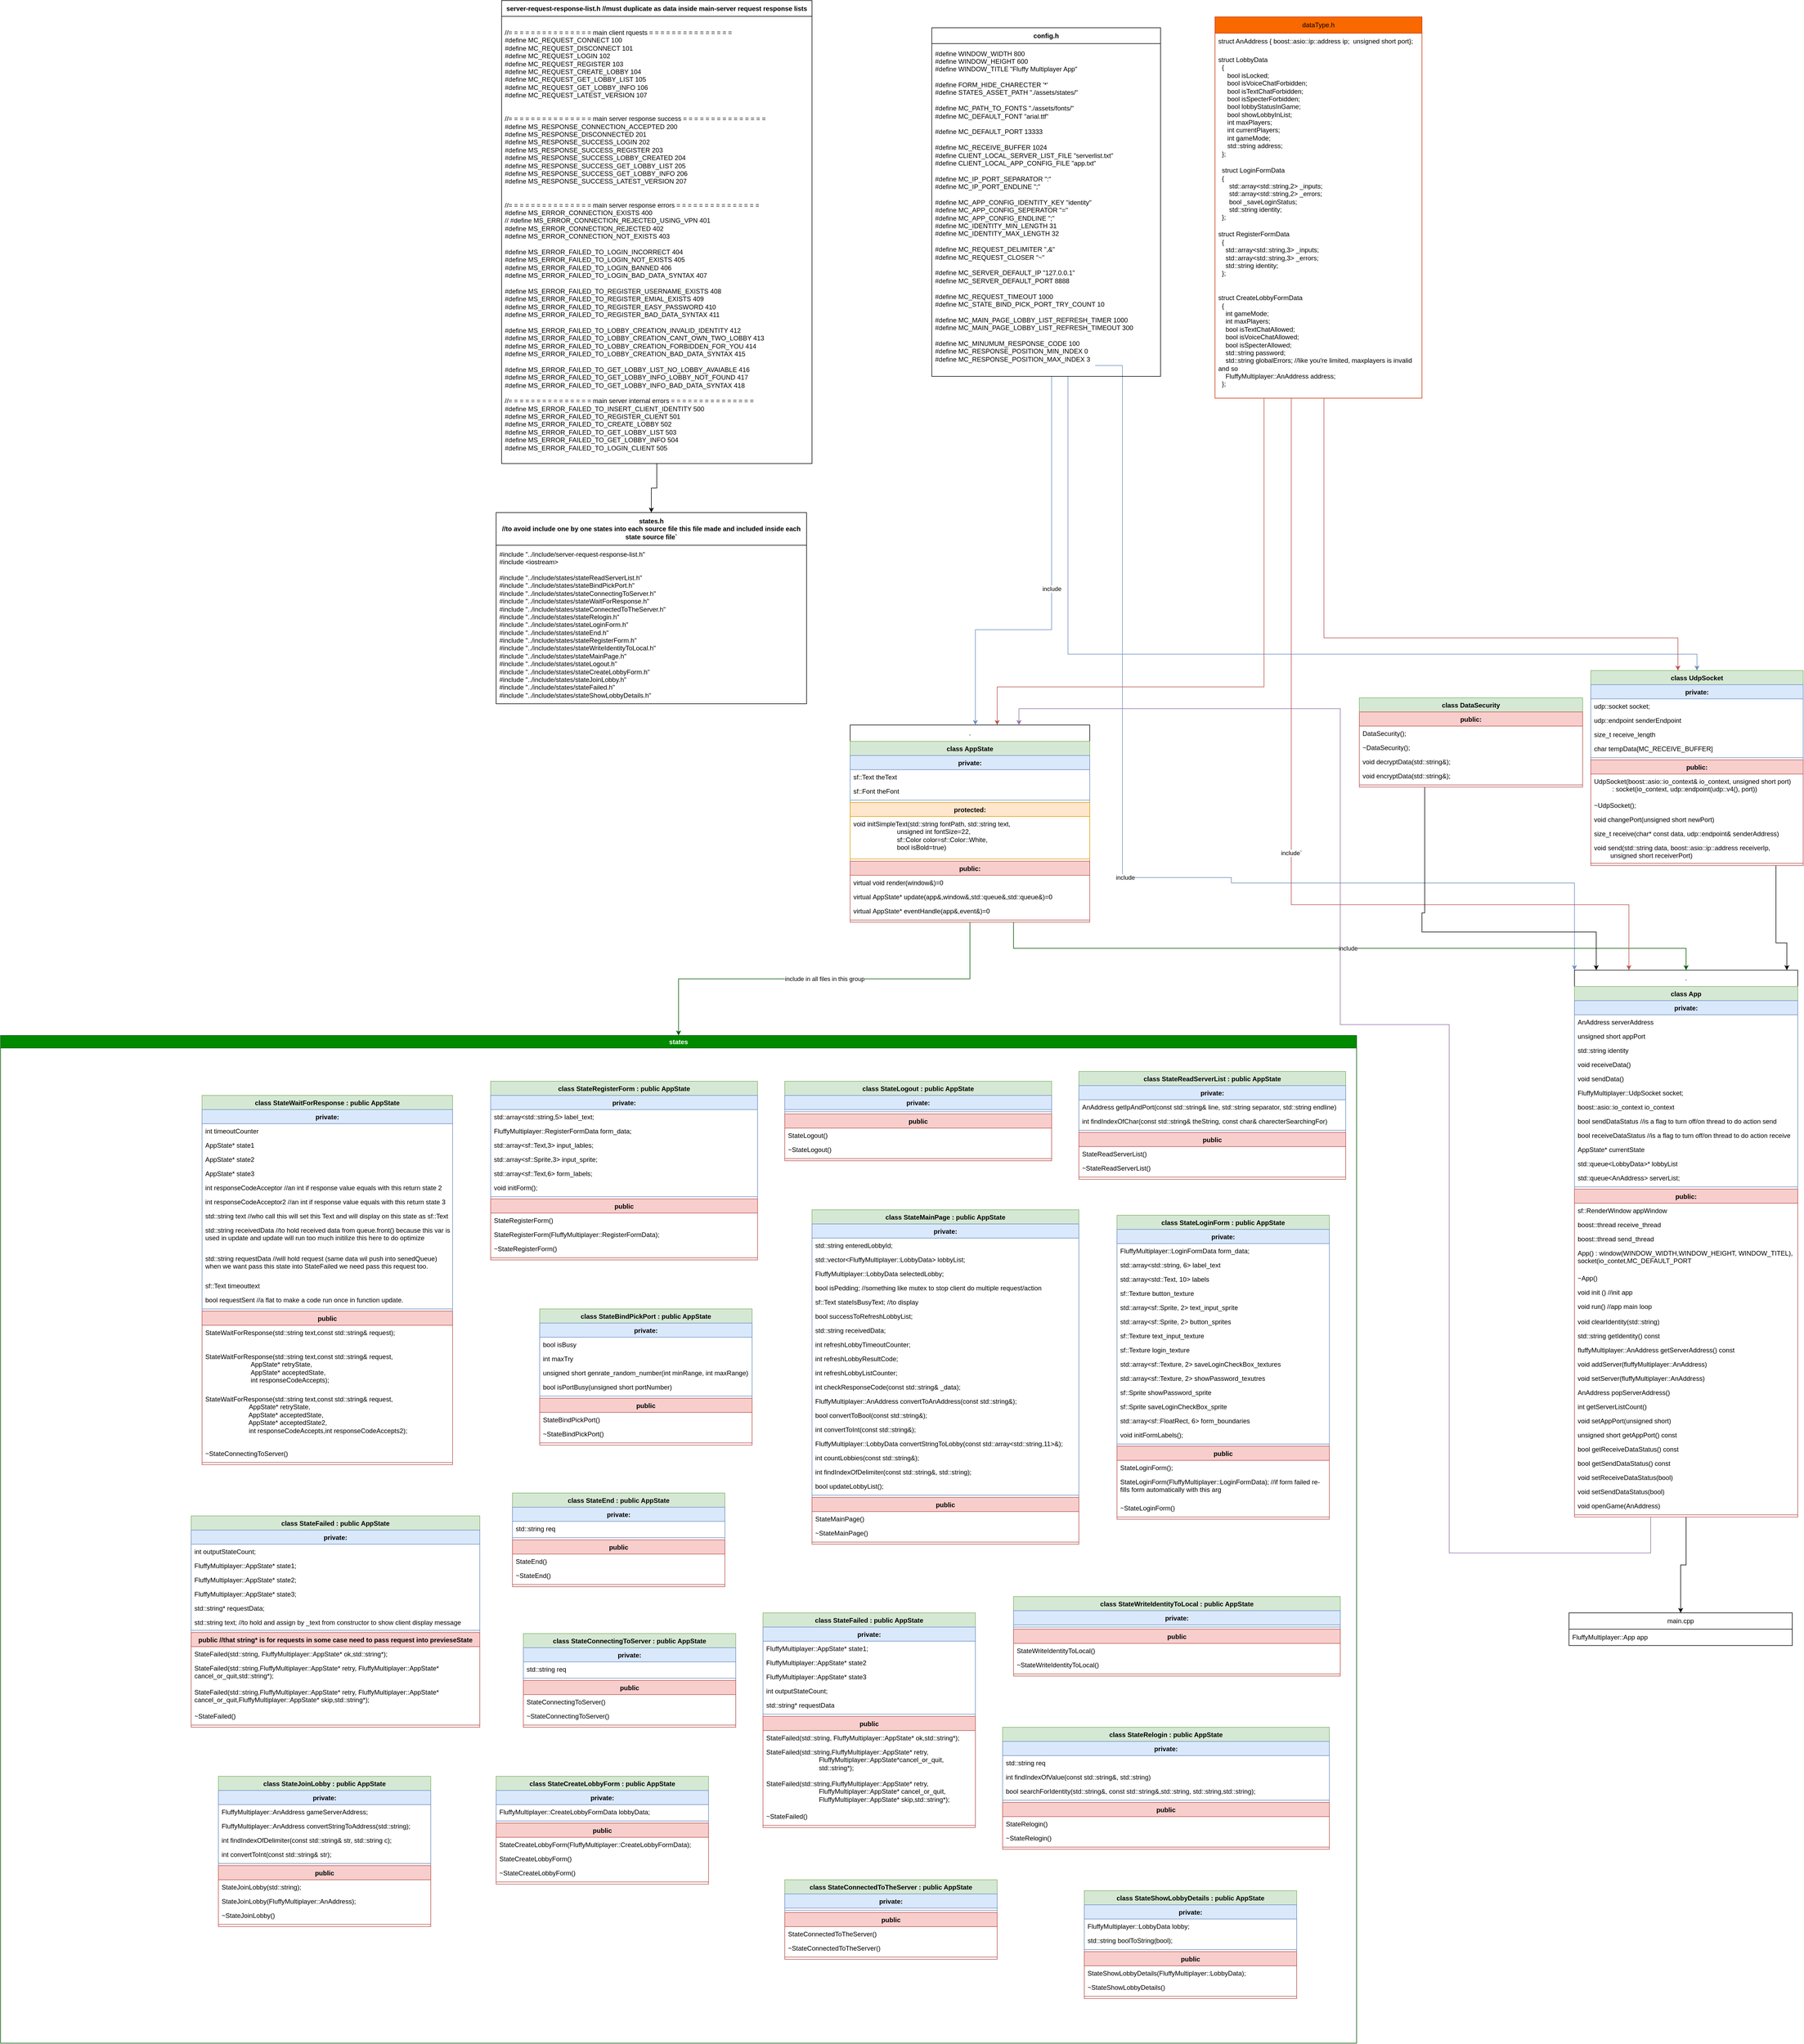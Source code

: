<mxfile version="22.1.3" type="device">
  <diagram name="Page-1" id="7Li9UANoML4oVNlSwk63">
    <mxGraphModel dx="5797" dy="4243" grid="1" gridSize="10" guides="1" tooltips="1" connect="1" arrows="1" fold="1" page="1" pageScale="1" pageWidth="850" pageHeight="1100" math="0" shadow="0">
      <root>
        <mxCell id="0" />
        <mxCell id="1" parent="0" />
        <mxCell id="5Nd1VUIgEl3wB4-zYDqk-30" value="include" style="edgeStyle=orthogonalEdgeStyle;rounded=0;orthogonalLoop=1;jettySize=auto;html=1;fillColor=#dae8fc;strokeColor=#6c8ebf;" parent="1" target="5Nd1VUIgEl3wB4-zYDqk-95" edge="1">
          <mxGeometry relative="1" as="geometry">
            <Array as="points">
              <mxPoint x="430" y="-1500" />
              <mxPoint x="430" y="-560" />
              <mxPoint x="630" y="-560" />
              <mxPoint x="630" y="-550" />
              <mxPoint x="1260" y="-550" />
            </Array>
            <mxPoint x="380" y="-1500.0" as="sourcePoint" />
            <mxPoint x="1260" y="102.0" as="targetPoint" />
          </mxGeometry>
        </mxCell>
        <mxCell id="5Nd1VUIgEl3wB4-zYDqk-63" value="include" style="edgeStyle=orthogonalEdgeStyle;rounded=0;orthogonalLoop=1;jettySize=auto;html=1;fillColor=#dae8fc;strokeColor=#6c8ebf;" parent="1" source="5Nd1VUIgEl3wB4-zYDqk-27" target="5Nd1VUIgEl3wB4-zYDqk-88" edge="1">
          <mxGeometry relative="1" as="geometry">
            <Array as="points">
              <mxPoint x="300" y="-1015" />
              <mxPoint x="160" y="-1015" />
            </Array>
          </mxGeometry>
        </mxCell>
        <mxCell id="5i-djBijcil1WzK-Jz-j-38" style="edgeStyle=orthogonalEdgeStyle;rounded=0;orthogonalLoop=1;jettySize=auto;html=1;fillColor=#dae8fc;strokeColor=#6c8ebf;" edge="1" parent="1" source="5Nd1VUIgEl3wB4-zYDqk-27" target="5i-djBijcil1WzK-Jz-j-21">
          <mxGeometry relative="1" as="geometry">
            <Array as="points">
              <mxPoint x="330" y="-970" />
              <mxPoint x="1485" y="-970" />
            </Array>
          </mxGeometry>
        </mxCell>
        <mxCell id="5Nd1VUIgEl3wB4-zYDqk-27" value="config.h" style="swimlane;fontStyle=1;align=center;verticalAlign=middle;childLayout=stackLayout;horizontal=1;startSize=29;horizontalStack=0;resizeParent=1;resizeParentMax=0;resizeLast=0;collapsible=0;marginBottom=0;html=1;whiteSpace=wrap;" parent="1" vertex="1">
          <mxGeometry x="80" y="-2120" width="420" height="640" as="geometry" />
        </mxCell>
        <mxCell id="5Nd1VUIgEl3wB4-zYDqk-31" value="&lt;div&gt;#define WINDOW_WIDTH 800&lt;/div&gt;&lt;div&gt;#define WINDOW_HEIGHT 600&lt;/div&gt;&lt;div&gt;#define WINDOW_TITLE &quot;Fluffy Multiplayer App&quot;&lt;/div&gt;&lt;div&gt;&lt;br&gt;&lt;/div&gt;&lt;div&gt;#define FORM_HIDE_CHARECTER &#39;*&#39;&lt;/div&gt;&lt;div&gt;#define STATES_ASSET_PATH &quot;./assets/states/&quot;&lt;/div&gt;&lt;div&gt;&lt;br&gt;&lt;/div&gt;&lt;div&gt;#define MC_PATH_TO_FONTS &quot;./assets/fonts/&quot;&lt;/div&gt;&lt;div&gt;#define MC_DEFAULT_FONT &quot;arial.ttf&quot;&lt;/div&gt;&lt;div&gt;&lt;br&gt;&lt;/div&gt;&lt;div&gt;#define MC_DEFAULT_PORT 13333&lt;/div&gt;&lt;div&gt;&lt;br&gt;&lt;/div&gt;&lt;div&gt;#define MC_RECEIVE_BUFFER 1024&lt;/div&gt;&lt;div&gt;#define CLIENT_LOCAL_SERVER_LIST_FILE &quot;serverlist.txt&quot;&lt;/div&gt;&lt;div&gt;#define CLIENT_LOCAL_APP_CONFIG_FILE &quot;app.txt&quot;&lt;/div&gt;&lt;div&gt;&lt;br&gt;&lt;/div&gt;&lt;div&gt;#define MC_IP_PORT_SEPARATOR &quot;:&quot;&lt;/div&gt;&lt;div&gt;#define MC_IP_PORT_ENDLINE &quot;;&quot;&lt;/div&gt;&lt;div&gt;&lt;br&gt;&lt;/div&gt;&lt;div&gt;#define MC_APP_CONFIG_IDENTITY_KEY &quot;identity&quot;&lt;/div&gt;&lt;div&gt;#define MC_APP_CONFIG_SEPERATOR &quot;=&quot;&lt;/div&gt;&lt;div&gt;#define MC_APP_CONFIG_ENDLINE &quot;;&quot;&lt;/div&gt;&lt;div&gt;#define MC_IDENTITY_MIN_LENGTH 31&lt;/div&gt;&lt;div&gt;#define MC_IDENTITY_MAX_LENGTH 32&lt;/div&gt;&lt;div&gt;&lt;br&gt;&lt;/div&gt;&lt;div&gt;#define MC_REQUEST_DELIMITER &quot;,&amp;amp;&quot;&lt;/div&gt;&lt;div&gt;#define MC_REQUEST_CLOSER &quot;~&quot;&lt;/div&gt;&lt;div&gt;&lt;br&gt;&lt;/div&gt;&lt;div&gt;#define MC_SERVER_DEFAULT_IP &quot;127.0.0.1&quot;&lt;/div&gt;&lt;div&gt;#define MC_SERVER_DEFAULT_PORT 8888&lt;/div&gt;&lt;div&gt;&lt;br&gt;&lt;/div&gt;&lt;div&gt;#define MC_REQUEST_TIMEOUT 1000&lt;/div&gt;&lt;div&gt;#define MC_STATE_BIND_PICK_PORT_TRY_COUNT 10&lt;/div&gt;&lt;div&gt;&lt;br&gt;&lt;/div&gt;&lt;div&gt;#define MC_MAIN_PAGE_LOBBY_LIST_REFRESH_TIMER 1000&lt;/div&gt;&lt;div&gt;#define MC_MAIN_PAGE_LOBBY_LIST_REFRESH_TIMEOUT 300&lt;/div&gt;&lt;div&gt;&lt;br&gt;&lt;/div&gt;&lt;div&gt;#define MC_MINUMUM_RESPONSE_CODE 100&lt;/div&gt;&lt;div&gt;#define MC_RESPONSE_POSITION_MIN_INDEX 0&lt;/div&gt;&lt;div&gt;#define MC_RESPONSE_POSITION_MAX_INDEX 3&lt;/div&gt;&lt;div&gt;&lt;br&gt;&lt;/div&gt;" style="text;html=1;strokeColor=none;fillColor=none;align=left;verticalAlign=middle;spacingLeft=4;spacingRight=4;overflow=hidden;rotatable=0;points=[[0,0.5],[1,0.5]];portConstraint=eastwest;whiteSpace=wrap;" parent="5Nd1VUIgEl3wB4-zYDqk-27" vertex="1">
          <mxGeometry y="29" width="420" height="611" as="geometry" />
        </mxCell>
        <mxCell id="5Nd1VUIgEl3wB4-zYDqk-101" value="include" style="edgeStyle=orthogonalEdgeStyle;rounded=0;orthogonalLoop=1;jettySize=auto;html=1;fillColor=#008a00;strokeColor=#005700;" parent="1" source="5Nd1VUIgEl3wB4-zYDqk-88" target="5Nd1VUIgEl3wB4-zYDqk-95" edge="1">
          <mxGeometry relative="1" as="geometry">
            <Array as="points">
              <mxPoint x="230" y="-430" />
              <mxPoint x="1465" y="-430" />
            </Array>
          </mxGeometry>
        </mxCell>
        <mxCell id="5i-djBijcil1WzK-Jz-j-177" value="include in all files in this group" style="edgeStyle=orthogonalEdgeStyle;rounded=0;orthogonalLoop=1;jettySize=auto;html=1;fillColor=#008a00;strokeColor=#005700;" edge="1" parent="1" source="5Nd1VUIgEl3wB4-zYDqk-88" target="5i-djBijcil1WzK-Jz-j-176">
          <mxGeometry relative="1" as="geometry" />
        </mxCell>
        <mxCell id="5Nd1VUIgEl3wB4-zYDqk-88" value="." style="swimlane;fontStyle=0;childLayout=stackLayout;horizontal=1;startSize=30;horizontalStack=0;resizeParent=1;resizeParentMax=0;resizeLast=0;collapsible=1;marginBottom=0;whiteSpace=wrap;html=1;" parent="1" vertex="1">
          <mxGeometry x="-70" y="-840" width="440" height="362" as="geometry" />
        </mxCell>
        <mxCell id="5Nd1VUIgEl3wB4-zYDqk-51" value="class AppState" style="swimlane;fontStyle=1;align=center;verticalAlign=top;childLayout=stackLayout;horizontal=1;startSize=26;horizontalStack=0;resizeParent=1;resizeParentMax=0;resizeLast=0;collapsible=1;marginBottom=0;whiteSpace=wrap;html=1;fillColor=#d5e8d4;strokeColor=#82b366;" parent="5Nd1VUIgEl3wB4-zYDqk-88" vertex="1">
          <mxGeometry y="30" width="440" height="332" as="geometry" />
        </mxCell>
        <mxCell id="5Nd1VUIgEl3wB4-zYDqk-53" value="private:" style="swimlane;fontStyle=1;align=center;verticalAlign=top;childLayout=stackLayout;horizontal=1;startSize=26;horizontalStack=0;resizeParent=1;resizeParentMax=0;resizeLast=0;collapsible=1;marginBottom=0;whiteSpace=wrap;html=1;fillColor=#dae8fc;strokeColor=#6c8ebf;" parent="5Nd1VUIgEl3wB4-zYDqk-51" vertex="1">
          <mxGeometry y="26" width="440" height="86" as="geometry" />
        </mxCell>
        <mxCell id="TZRwEb9DX03iSrNKigbo-2" value="sf::Text theText" style="text;strokeColor=none;fillColor=none;align=left;verticalAlign=top;spacingLeft=4;spacingRight=4;overflow=hidden;rotatable=0;points=[[0,0.5],[1,0.5]];portConstraint=eastwest;whiteSpace=wrap;html=1;" parent="5Nd1VUIgEl3wB4-zYDqk-53" vertex="1">
          <mxGeometry y="26" width="440" height="26" as="geometry" />
        </mxCell>
        <mxCell id="TZRwEb9DX03iSrNKigbo-1" value="sf::Font theFont" style="text;strokeColor=none;fillColor=none;align=left;verticalAlign=top;spacingLeft=4;spacingRight=4;overflow=hidden;rotatable=0;points=[[0,0.5],[1,0.5]];portConstraint=eastwest;whiteSpace=wrap;html=1;" parent="5Nd1VUIgEl3wB4-zYDqk-53" vertex="1">
          <mxGeometry y="52" width="440" height="26" as="geometry" />
        </mxCell>
        <mxCell id="5Nd1VUIgEl3wB4-zYDqk-57" value="" style="line;strokeWidth=1;fillColor=none;align=left;verticalAlign=middle;spacingTop=-1;spacingLeft=3;spacingRight=3;rotatable=0;labelPosition=right;points=[];portConstraint=eastwest;strokeColor=inherit;" parent="5Nd1VUIgEl3wB4-zYDqk-53" vertex="1">
          <mxGeometry y="78" width="440" height="8" as="geometry" />
        </mxCell>
        <mxCell id="5Nd1VUIgEl3wB4-zYDqk-81" value="protected:" style="swimlane;fontStyle=1;align=center;verticalAlign=top;childLayout=stackLayout;horizontal=1;startSize=26;horizontalStack=0;resizeParent=1;resizeParentMax=0;resizeLast=0;collapsible=1;marginBottom=0;whiteSpace=wrap;html=1;fillColor=#ffe6cc;strokeColor=#d79b00;" parent="5Nd1VUIgEl3wB4-zYDqk-51" vertex="1">
          <mxGeometry y="112" width="440" height="108" as="geometry" />
        </mxCell>
        <mxCell id="TZRwEb9DX03iSrNKigbo-3" value="&lt;div&gt;void initSimpleText(std::string fontPath, std::string text,&lt;/div&gt;&lt;div&gt;&amp;nbsp; &amp;nbsp; &amp;nbsp; &amp;nbsp; &amp;nbsp; &amp;nbsp; &amp;nbsp; &amp;nbsp; &amp;nbsp; &amp;nbsp; &amp;nbsp; &amp;nbsp; unsigned int fontSize=22,&lt;/div&gt;&lt;div&gt;&amp;nbsp; &amp;nbsp; &amp;nbsp; &amp;nbsp; &amp;nbsp; &amp;nbsp; &amp;nbsp; &amp;nbsp; &amp;nbsp; &amp;nbsp; &amp;nbsp; &amp;nbsp; sf::Color color=sf::Color::White,&lt;/div&gt;&lt;div&gt;&amp;nbsp; &amp;nbsp; &amp;nbsp; &amp;nbsp; &amp;nbsp; &amp;nbsp; &amp;nbsp; &amp;nbsp; &amp;nbsp; &amp;nbsp; &amp;nbsp; &amp;nbsp; bool isBold=true)&lt;/div&gt;" style="text;strokeColor=none;fillColor=none;align=left;verticalAlign=top;spacingLeft=4;spacingRight=4;overflow=hidden;rotatable=0;points=[[0,0.5],[1,0.5]];portConstraint=eastwest;whiteSpace=wrap;html=1;" parent="5Nd1VUIgEl3wB4-zYDqk-81" vertex="1">
          <mxGeometry y="26" width="440" height="74" as="geometry" />
        </mxCell>
        <mxCell id="5Nd1VUIgEl3wB4-zYDqk-85" value="" style="line;strokeWidth=1;fillColor=none;align=left;verticalAlign=middle;spacingTop=-1;spacingLeft=3;spacingRight=3;rotatable=0;labelPosition=right;points=[];portConstraint=eastwest;strokeColor=inherit;" parent="5Nd1VUIgEl3wB4-zYDqk-81" vertex="1">
          <mxGeometry y="100" width="440" height="8" as="geometry" />
        </mxCell>
        <mxCell id="5Nd1VUIgEl3wB4-zYDqk-58" value="public:" style="swimlane;fontStyle=1;align=center;verticalAlign=top;childLayout=stackLayout;horizontal=1;startSize=26;horizontalStack=0;resizeParent=1;resizeParentMax=0;resizeLast=0;collapsible=1;marginBottom=0;whiteSpace=wrap;html=1;fillColor=#f8cecc;strokeColor=#b85450;" parent="5Nd1VUIgEl3wB4-zYDqk-51" vertex="1">
          <mxGeometry y="220" width="440" height="112" as="geometry" />
        </mxCell>
        <mxCell id="5Nd1VUIgEl3wB4-zYDqk-22" value="virtual void render(window&amp;amp;)=0" style="text;strokeColor=none;fillColor=none;align=left;verticalAlign=top;spacingLeft=4;spacingRight=4;overflow=hidden;rotatable=0;points=[[0,0.5],[1,0.5]];portConstraint=eastwest;whiteSpace=wrap;html=1;" parent="5Nd1VUIgEl3wB4-zYDqk-58" vertex="1">
          <mxGeometry y="26" width="440" height="26" as="geometry" />
        </mxCell>
        <mxCell id="5Nd1VUIgEl3wB4-zYDqk-24" value="virtual&amp;nbsp;AppState*&amp;nbsp;update(app&amp;amp;,window&amp;amp;,std::queue&amp;amp;,std::queue&amp;amp;)=0" style="text;strokeColor=none;fillColor=none;align=left;verticalAlign=top;spacingLeft=4;spacingRight=4;overflow=hidden;rotatable=0;points=[[0,0.5],[1,0.5]];portConstraint=eastwest;whiteSpace=wrap;html=1;" parent="5Nd1VUIgEl3wB4-zYDqk-58" vertex="1">
          <mxGeometry y="52" width="440" height="26" as="geometry" />
        </mxCell>
        <mxCell id="5Nd1VUIgEl3wB4-zYDqk-25" value="virtual&amp;nbsp;AppState* eventHandle(app&amp;amp;,event&amp;amp;)=0" style="text;strokeColor=none;fillColor=none;align=left;verticalAlign=top;spacingLeft=4;spacingRight=4;overflow=hidden;rotatable=0;points=[[0,0.5],[1,0.5]];portConstraint=eastwest;whiteSpace=wrap;html=1;" parent="5Nd1VUIgEl3wB4-zYDqk-58" vertex="1">
          <mxGeometry y="78" width="440" height="26" as="geometry" />
        </mxCell>
        <mxCell id="5Nd1VUIgEl3wB4-zYDqk-62" value="" style="line;strokeWidth=1;fillColor=none;align=left;verticalAlign=middle;spacingTop=-1;spacingLeft=3;spacingRight=3;rotatable=0;labelPosition=right;points=[];portConstraint=eastwest;strokeColor=inherit;" parent="5Nd1VUIgEl3wB4-zYDqk-58" vertex="1">
          <mxGeometry y="104" width="440" height="8" as="geometry" />
        </mxCell>
        <mxCell id="5i-djBijcil1WzK-Jz-j-40" style="edgeStyle=orthogonalEdgeStyle;rounded=0;orthogonalLoop=1;jettySize=auto;html=1;fillColor=#e1d5e7;strokeColor=#9673a6;" edge="1" parent="1" source="5Nd1VUIgEl3wB4-zYDqk-95" target="5Nd1VUIgEl3wB4-zYDqk-88">
          <mxGeometry relative="1" as="geometry">
            <Array as="points">
              <mxPoint x="1400" y="680" />
              <mxPoint x="1030" y="680" />
              <mxPoint x="1030" y="-290" />
              <mxPoint x="830" y="-290" />
              <mxPoint x="830" y="-870" />
              <mxPoint x="240" y="-870" />
            </Array>
          </mxGeometry>
        </mxCell>
        <mxCell id="5i-djBijcil1WzK-Jz-j-41" style="edgeStyle=orthogonalEdgeStyle;rounded=0;orthogonalLoop=1;jettySize=auto;html=1;" edge="1" parent="1" source="5Nd1VUIgEl3wB4-zYDqk-95" target="_5e1NiXmXlnZ3C8gSHap-7">
          <mxGeometry relative="1" as="geometry" />
        </mxCell>
        <mxCell id="5Nd1VUIgEl3wB4-zYDqk-95" value="." style="swimlane;fontStyle=0;childLayout=stackLayout;horizontal=1;startSize=30;horizontalStack=0;resizeParent=1;resizeParentMax=0;resizeLast=0;collapsible=1;marginBottom=0;whiteSpace=wrap;html=1;" parent="1" vertex="1">
          <mxGeometry x="1260" y="-390" width="410" height="1004" as="geometry" />
        </mxCell>
        <mxCell id="5Nd1VUIgEl3wB4-zYDqk-9" value="class App" style="swimlane;fontStyle=1;align=center;verticalAlign=top;childLayout=stackLayout;horizontal=1;startSize=26;horizontalStack=0;resizeParent=1;resizeParentMax=0;resizeLast=0;collapsible=1;marginBottom=0;whiteSpace=wrap;html=1;fillColor=#d5e8d4;strokeColor=#82b366;" parent="5Nd1VUIgEl3wB4-zYDqk-95" vertex="1">
          <mxGeometry y="30" width="410" height="974" as="geometry" />
        </mxCell>
        <mxCell id="5Nd1VUIgEl3wB4-zYDqk-33" value="private:" style="swimlane;fontStyle=1;align=center;verticalAlign=top;childLayout=stackLayout;horizontal=1;startSize=26;horizontalStack=0;resizeParent=1;resizeParentMax=0;resizeLast=0;collapsible=1;marginBottom=0;whiteSpace=wrap;html=1;fillColor=#dae8fc;strokeColor=#6c8ebf;" parent="5Nd1VUIgEl3wB4-zYDqk-9" vertex="1">
          <mxGeometry y="26" width="410" height="346" as="geometry" />
        </mxCell>
        <mxCell id="5Nd1VUIgEl3wB4-zYDqk-147" value="AnAddress serverAddress" style="text;strokeColor=none;fillColor=none;align=left;verticalAlign=top;spacingLeft=4;spacingRight=4;overflow=hidden;rotatable=0;points=[[0,0.5],[1,0.5]];portConstraint=eastwest;whiteSpace=wrap;html=1;" parent="5Nd1VUIgEl3wB4-zYDqk-33" vertex="1">
          <mxGeometry y="26" width="410" height="26" as="geometry" />
        </mxCell>
        <mxCell id="_5e1NiXmXlnZ3C8gSHap-3" value="unsigned short appPort" style="text;strokeColor=none;fillColor=none;align=left;verticalAlign=top;spacingLeft=4;spacingRight=4;overflow=hidden;rotatable=0;points=[[0,0.5],[1,0.5]];portConstraint=eastwest;whiteSpace=wrap;html=1;" parent="5Nd1VUIgEl3wB4-zYDqk-33" vertex="1">
          <mxGeometry y="52" width="410" height="26" as="geometry" />
        </mxCell>
        <mxCell id="5i-djBijcil1WzK-Jz-j-6" value="std::string identity" style="text;strokeColor=none;fillColor=none;align=left;verticalAlign=top;spacingLeft=4;spacingRight=4;overflow=hidden;rotatable=0;points=[[0,0.5],[1,0.5]];portConstraint=eastwest;whiteSpace=wrap;html=1;" vertex="1" parent="5Nd1VUIgEl3wB4-zYDqk-33">
          <mxGeometry y="78" width="410" height="26" as="geometry" />
        </mxCell>
        <mxCell id="5i-djBijcil1WzK-Jz-j-11" value="void receiveData()" style="text;strokeColor=none;fillColor=none;align=left;verticalAlign=top;spacingLeft=4;spacingRight=4;overflow=hidden;rotatable=0;points=[[0,0.5],[1,0.5]];portConstraint=eastwest;whiteSpace=wrap;html=1;" vertex="1" parent="5Nd1VUIgEl3wB4-zYDqk-33">
          <mxGeometry y="104" width="410" height="26" as="geometry" />
        </mxCell>
        <mxCell id="5i-djBijcil1WzK-Jz-j-12" value="void sendData()" style="text;strokeColor=none;fillColor=none;align=left;verticalAlign=top;spacingLeft=4;spacingRight=4;overflow=hidden;rotatable=0;points=[[0,0.5],[1,0.5]];portConstraint=eastwest;whiteSpace=wrap;html=1;" vertex="1" parent="5Nd1VUIgEl3wB4-zYDqk-33">
          <mxGeometry y="130" width="410" height="26" as="geometry" />
        </mxCell>
        <mxCell id="5i-djBijcil1WzK-Jz-j-8" value="FluffyMultiplayer::UdpSocket socket;" style="text;strokeColor=none;fillColor=none;align=left;verticalAlign=top;spacingLeft=4;spacingRight=4;overflow=hidden;rotatable=0;points=[[0,0.5],[1,0.5]];portConstraint=eastwest;whiteSpace=wrap;html=1;" vertex="1" parent="5Nd1VUIgEl3wB4-zYDqk-33">
          <mxGeometry y="156" width="410" height="26" as="geometry" />
        </mxCell>
        <mxCell id="5i-djBijcil1WzK-Jz-j-9" value="boost::asio::io_context io_context" style="text;strokeColor=none;fillColor=none;align=left;verticalAlign=top;spacingLeft=4;spacingRight=4;overflow=hidden;rotatable=0;points=[[0,0.5],[1,0.5]];portConstraint=eastwest;whiteSpace=wrap;html=1;" vertex="1" parent="5Nd1VUIgEl3wB4-zYDqk-33">
          <mxGeometry y="182" width="410" height="26" as="geometry" />
        </mxCell>
        <mxCell id="5i-djBijcil1WzK-Jz-j-10" value="bool&amp;nbsp;sendDataStatus //is a flag to turn off/on thread to do action send" style="text;strokeColor=none;fillColor=none;align=left;verticalAlign=top;spacingLeft=4;spacingRight=4;overflow=hidden;rotatable=0;points=[[0,0.5],[1,0.5]];portConstraint=eastwest;whiteSpace=wrap;html=1;" vertex="1" parent="5Nd1VUIgEl3wB4-zYDqk-33">
          <mxGeometry y="208" width="410" height="26" as="geometry" />
        </mxCell>
        <mxCell id="_5e1NiXmXlnZ3C8gSHap-56" value="bool&amp;nbsp;receiveDataStatus //is a flag to turn off/on thread to do action receive" style="text;strokeColor=none;fillColor=none;align=left;verticalAlign=top;spacingLeft=4;spacingRight=4;overflow=hidden;rotatable=0;points=[[0,0.5],[1,0.5]];portConstraint=eastwest;whiteSpace=wrap;html=1;" parent="5Nd1VUIgEl3wB4-zYDqk-33" vertex="1">
          <mxGeometry y="234" width="410" height="26" as="geometry" />
        </mxCell>
        <mxCell id="5Nd1VUIgEl3wB4-zYDqk-42" value="AppState* currentState" style="text;strokeColor=none;fillColor=none;align=left;verticalAlign=top;spacingLeft=4;spacingRight=4;overflow=hidden;rotatable=0;points=[[0,0.5],[1,0.5]];portConstraint=eastwest;whiteSpace=wrap;html=1;" parent="5Nd1VUIgEl3wB4-zYDqk-33" vertex="1">
          <mxGeometry y="260" width="410" height="26" as="geometry" />
        </mxCell>
        <mxCell id="_MR5lmJ_xEQnUR5iK06d-57" value="std::queue&amp;lt;LobbyData&amp;gt;* lobbyList" style="text;strokeColor=none;fillColor=none;align=left;verticalAlign=top;spacingLeft=4;spacingRight=4;overflow=hidden;rotatable=0;points=[[0,0.5],[1,0.5]];portConstraint=eastwest;whiteSpace=wrap;html=1;" parent="5Nd1VUIgEl3wB4-zYDqk-33" vertex="1">
          <mxGeometry y="286" width="410" height="26" as="geometry" />
        </mxCell>
        <mxCell id="_5e1NiXmXlnZ3C8gSHap-2" value="std::queue&amp;lt;AnAddress&amp;gt; serverList;" style="text;strokeColor=none;fillColor=none;align=left;verticalAlign=top;spacingLeft=4;spacingRight=4;overflow=hidden;rotatable=0;points=[[0,0.5],[1,0.5]];portConstraint=eastwest;whiteSpace=wrap;html=1;" parent="5Nd1VUIgEl3wB4-zYDqk-33" vertex="1">
          <mxGeometry y="312" width="410" height="26" as="geometry" />
        </mxCell>
        <mxCell id="5Nd1VUIgEl3wB4-zYDqk-35" value="" style="line;strokeWidth=1;fillColor=none;align=left;verticalAlign=middle;spacingTop=-1;spacingLeft=3;spacingRight=3;rotatable=0;labelPosition=right;points=[];portConstraint=eastwest;strokeColor=inherit;" parent="5Nd1VUIgEl3wB4-zYDqk-33" vertex="1">
          <mxGeometry y="338" width="410" height="8" as="geometry" />
        </mxCell>
        <mxCell id="5Nd1VUIgEl3wB4-zYDqk-39" value="public:" style="swimlane;fontStyle=1;align=center;verticalAlign=top;childLayout=stackLayout;horizontal=1;startSize=26;horizontalStack=0;resizeParent=1;resizeParentMax=0;resizeLast=0;collapsible=1;marginBottom=0;whiteSpace=wrap;html=1;fillColor=#f8cecc;strokeColor=#b85450;" parent="5Nd1VUIgEl3wB4-zYDqk-9" vertex="1">
          <mxGeometry y="372" width="410" height="602" as="geometry" />
        </mxCell>
        <mxCell id="5Nd1VUIgEl3wB4-zYDqk-34" value="sf::RenderWindow appWindow" style="text;strokeColor=none;fillColor=none;align=left;verticalAlign=top;spacingLeft=4;spacingRight=4;overflow=hidden;rotatable=0;points=[[0,0.5],[1,0.5]];portConstraint=eastwest;whiteSpace=wrap;html=1;" parent="5Nd1VUIgEl3wB4-zYDqk-39" vertex="1">
          <mxGeometry y="26" width="410" height="26" as="geometry" />
        </mxCell>
        <mxCell id="5i-djBijcil1WzK-Jz-j-13" value="boost::thread receive_thread" style="text;strokeColor=none;fillColor=none;align=left;verticalAlign=top;spacingLeft=4;spacingRight=4;overflow=hidden;rotatable=0;points=[[0,0.5],[1,0.5]];portConstraint=eastwest;whiteSpace=wrap;html=1;" vertex="1" parent="5Nd1VUIgEl3wB4-zYDqk-39">
          <mxGeometry y="52" width="410" height="26" as="geometry" />
        </mxCell>
        <mxCell id="5i-djBijcil1WzK-Jz-j-14" value="boost::thread send_thread" style="text;strokeColor=none;fillColor=none;align=left;verticalAlign=top;spacingLeft=4;spacingRight=4;overflow=hidden;rotatable=0;points=[[0,0.5],[1,0.5]];portConstraint=eastwest;whiteSpace=wrap;html=1;" vertex="1" parent="5Nd1VUIgEl3wB4-zYDqk-39">
          <mxGeometry y="78" width="410" height="26" as="geometry" />
        </mxCell>
        <mxCell id="5Nd1VUIgEl3wB4-zYDqk-15" value="App() : window(WINDOW_WIDTH,WINDOW_HEIGHT, WINDOW_TITEL),&lt;br&gt;socket(io_contet,MC_DEFAULT_PORT" style="text;strokeColor=none;fillColor=none;align=left;verticalAlign=top;spacingLeft=4;spacingRight=4;overflow=hidden;rotatable=0;points=[[0,0.5],[1,0.5]];portConstraint=eastwest;whiteSpace=wrap;html=1;" parent="5Nd1VUIgEl3wB4-zYDqk-39" vertex="1">
          <mxGeometry y="104" width="410" height="46" as="geometry" />
        </mxCell>
        <mxCell id="5Nd1VUIgEl3wB4-zYDqk-106" value="~App()" style="text;strokeColor=none;fillColor=none;align=left;verticalAlign=top;spacingLeft=4;spacingRight=4;overflow=hidden;rotatable=0;points=[[0,0.5],[1,0.5]];portConstraint=eastwest;whiteSpace=wrap;html=1;" parent="5Nd1VUIgEl3wB4-zYDqk-39" vertex="1">
          <mxGeometry y="150" width="410" height="26" as="geometry" />
        </mxCell>
        <mxCell id="5Nd1VUIgEl3wB4-zYDqk-12" value="void init () //init app" style="text;strokeColor=none;fillColor=none;align=left;verticalAlign=top;spacingLeft=4;spacingRight=4;overflow=hidden;rotatable=0;points=[[0,0.5],[1,0.5]];portConstraint=eastwest;whiteSpace=wrap;html=1;" parent="5Nd1VUIgEl3wB4-zYDqk-39" vertex="1">
          <mxGeometry y="176" width="410" height="26" as="geometry" />
        </mxCell>
        <mxCell id="5Nd1VUIgEl3wB4-zYDqk-46" value="void run() //app main loop" style="text;strokeColor=none;fillColor=none;align=left;verticalAlign=top;spacingLeft=4;spacingRight=4;overflow=hidden;rotatable=0;points=[[0,0.5],[1,0.5]];portConstraint=eastwest;whiteSpace=wrap;html=1;" parent="5Nd1VUIgEl3wB4-zYDqk-39" vertex="1">
          <mxGeometry y="202" width="410" height="28" as="geometry" />
        </mxCell>
        <mxCell id="5i-djBijcil1WzK-Jz-j-15" value="void clearIdentity(std::string)" style="text;strokeColor=none;fillColor=none;align=left;verticalAlign=top;spacingLeft=4;spacingRight=4;overflow=hidden;rotatable=0;points=[[0,0.5],[1,0.5]];portConstraint=eastwest;whiteSpace=wrap;html=1;" vertex="1" parent="5Nd1VUIgEl3wB4-zYDqk-39">
          <mxGeometry y="230" width="410" height="26" as="geometry" />
        </mxCell>
        <mxCell id="5i-djBijcil1WzK-Jz-j-16" value="std::string getIdentity() const" style="text;strokeColor=none;fillColor=none;align=left;verticalAlign=top;spacingLeft=4;spacingRight=4;overflow=hidden;rotatable=0;points=[[0,0.5],[1,0.5]];portConstraint=eastwest;whiteSpace=wrap;html=1;" vertex="1" parent="5Nd1VUIgEl3wB4-zYDqk-39">
          <mxGeometry y="256" width="410" height="26" as="geometry" />
        </mxCell>
        <mxCell id="_5e1NiXmXlnZ3C8gSHap-5" value="fluffyMultiplayer::AnAddress getServerAddress() const" style="text;strokeColor=none;fillColor=none;align=left;verticalAlign=top;spacingLeft=4;spacingRight=4;overflow=hidden;rotatable=0;points=[[0,0.5],[1,0.5]];portConstraint=eastwest;whiteSpace=wrap;html=1;" parent="5Nd1VUIgEl3wB4-zYDqk-39" vertex="1">
          <mxGeometry y="282" width="410" height="26" as="geometry" />
        </mxCell>
        <mxCell id="_5e1NiXmXlnZ3C8gSHap-52" value="void addServer(fluffyMultiplayer::AnAddress)" style="text;strokeColor=none;fillColor=none;align=left;verticalAlign=top;spacingLeft=4;spacingRight=4;overflow=hidden;rotatable=0;points=[[0,0.5],[1,0.5]];portConstraint=eastwest;whiteSpace=wrap;html=1;" parent="5Nd1VUIgEl3wB4-zYDqk-39" vertex="1">
          <mxGeometry y="308" width="410" height="26" as="geometry" />
        </mxCell>
        <mxCell id="5Nd1VUIgEl3wB4-zYDqk-149" value="void setServer(fluffyMultiplayer::AnAddress)" style="text;strokeColor=none;fillColor=none;align=left;verticalAlign=top;spacingLeft=4;spacingRight=4;overflow=hidden;rotatable=0;points=[[0,0.5],[1,0.5]];portConstraint=eastwest;whiteSpace=wrap;html=1;" parent="5Nd1VUIgEl3wB4-zYDqk-39" vertex="1">
          <mxGeometry y="334" width="410" height="26" as="geometry" />
        </mxCell>
        <mxCell id="5i-djBijcil1WzK-Jz-j-17" value="AnAddress popServerAddress()" style="text;strokeColor=none;fillColor=none;align=left;verticalAlign=top;spacingLeft=4;spacingRight=4;overflow=hidden;rotatable=0;points=[[0,0.5],[1,0.5]];portConstraint=eastwest;whiteSpace=wrap;html=1;" vertex="1" parent="5Nd1VUIgEl3wB4-zYDqk-39">
          <mxGeometry y="360" width="410" height="26" as="geometry" />
        </mxCell>
        <mxCell id="_MR5lmJ_xEQnUR5iK06d-30" value="int getServerListCount()" style="text;strokeColor=none;fillColor=none;align=left;verticalAlign=top;spacingLeft=4;spacingRight=4;overflow=hidden;rotatable=0;points=[[0,0.5],[1,0.5]];portConstraint=eastwest;whiteSpace=wrap;html=1;" parent="5Nd1VUIgEl3wB4-zYDqk-39" vertex="1">
          <mxGeometry y="386" width="410" height="26" as="geometry" />
        </mxCell>
        <mxCell id="_5e1NiXmXlnZ3C8gSHap-70" value="void setAppPort(unsigned short)" style="text;strokeColor=none;fillColor=none;align=left;verticalAlign=top;spacingLeft=4;spacingRight=4;overflow=hidden;rotatable=0;points=[[0,0.5],[1,0.5]];portConstraint=eastwest;whiteSpace=wrap;html=1;" parent="5Nd1VUIgEl3wB4-zYDqk-39" vertex="1">
          <mxGeometry y="412" width="410" height="26" as="geometry" />
        </mxCell>
        <mxCell id="_5e1NiXmXlnZ3C8gSHap-54" value="unsigned short getAppPort() const" style="text;strokeColor=none;fillColor=none;align=left;verticalAlign=top;spacingLeft=4;spacingRight=4;overflow=hidden;rotatable=0;points=[[0,0.5],[1,0.5]];portConstraint=eastwest;whiteSpace=wrap;html=1;" parent="5Nd1VUIgEl3wB4-zYDqk-39" vertex="1">
          <mxGeometry y="438" width="410" height="26" as="geometry" />
        </mxCell>
        <mxCell id="_5e1NiXmXlnZ3C8gSHap-57" value="bool&amp;nbsp;getReceiveDataStatus() const" style="text;strokeColor=none;fillColor=none;align=left;verticalAlign=top;spacingLeft=4;spacingRight=4;overflow=hidden;rotatable=0;points=[[0,0.5],[1,0.5]];portConstraint=eastwest;whiteSpace=wrap;html=1;" parent="5Nd1VUIgEl3wB4-zYDqk-39" vertex="1">
          <mxGeometry y="464" width="410" height="26" as="geometry" />
        </mxCell>
        <mxCell id="_5e1NiXmXlnZ3C8gSHap-58" value="bool&amp;nbsp;getSendDataStatus() const" style="text;strokeColor=none;fillColor=none;align=left;verticalAlign=top;spacingLeft=4;spacingRight=4;overflow=hidden;rotatable=0;points=[[0,0.5],[1,0.5]];portConstraint=eastwest;whiteSpace=wrap;html=1;" parent="5Nd1VUIgEl3wB4-zYDqk-39" vertex="1">
          <mxGeometry y="490" width="410" height="26" as="geometry" />
        </mxCell>
        <mxCell id="_5e1NiXmXlnZ3C8gSHap-59" value="void setReceiveDataStatus(bool)" style="text;strokeColor=none;fillColor=none;align=left;verticalAlign=top;spacingLeft=4;spacingRight=4;overflow=hidden;rotatable=0;points=[[0,0.5],[1,0.5]];portConstraint=eastwest;whiteSpace=wrap;html=1;" parent="5Nd1VUIgEl3wB4-zYDqk-39" vertex="1">
          <mxGeometry y="516" width="410" height="26" as="geometry" />
        </mxCell>
        <mxCell id="_5e1NiXmXlnZ3C8gSHap-60" value="void setSendDataStatus(bool)" style="text;strokeColor=none;fillColor=none;align=left;verticalAlign=top;spacingLeft=4;spacingRight=4;overflow=hidden;rotatable=0;points=[[0,0.5],[1,0.5]];portConstraint=eastwest;whiteSpace=wrap;html=1;" parent="5Nd1VUIgEl3wB4-zYDqk-39" vertex="1">
          <mxGeometry y="542" width="410" height="26" as="geometry" />
        </mxCell>
        <mxCell id="5i-djBijcil1WzK-Jz-j-19" value="void openGame(AnAddress)" style="text;strokeColor=none;fillColor=none;align=left;verticalAlign=top;spacingLeft=4;spacingRight=4;overflow=hidden;rotatable=0;points=[[0,0.5],[1,0.5]];portConstraint=eastwest;whiteSpace=wrap;html=1;" vertex="1" parent="5Nd1VUIgEl3wB4-zYDqk-39">
          <mxGeometry y="568" width="410" height="26" as="geometry" />
        </mxCell>
        <mxCell id="5Nd1VUIgEl3wB4-zYDqk-41" value="" style="line;strokeWidth=1;fillColor=none;align=left;verticalAlign=middle;spacingTop=-1;spacingLeft=3;spacingRight=3;rotatable=0;labelPosition=right;points=[];portConstraint=eastwest;strokeColor=inherit;" parent="5Nd1VUIgEl3wB4-zYDqk-39" vertex="1">
          <mxGeometry y="594" width="410" height="8" as="geometry" />
        </mxCell>
        <mxCell id="_5e1NiXmXlnZ3C8gSHap-7" value="main.cpp" style="swimlane;fontStyle=0;childLayout=stackLayout;horizontal=1;startSize=30;horizontalStack=0;resizeParent=1;resizeParentMax=0;resizeLast=0;collapsible=1;marginBottom=0;whiteSpace=wrap;html=1;" parent="1" vertex="1">
          <mxGeometry x="1250" y="790" width="410" height="60" as="geometry" />
        </mxCell>
        <mxCell id="_5e1NiXmXlnZ3C8gSHap-45" value="FluffyMultiplayer::App app" style="text;strokeColor=none;fillColor=none;align=left;verticalAlign=middle;spacingLeft=4;spacingRight=4;overflow=hidden;points=[[0,0.5],[1,0.5]];portConstraint=eastwest;rotatable=0;whiteSpace=wrap;html=1;" parent="_5e1NiXmXlnZ3C8gSHap-7" vertex="1">
          <mxGeometry y="30" width="410" height="30" as="geometry" />
        </mxCell>
        <mxCell id="_MR5lmJ_xEQnUR5iK06d-101" value="include`" style="edgeStyle=orthogonalEdgeStyle;rounded=0;orthogonalLoop=1;jettySize=auto;html=1;fillColor=#f8cecc;strokeColor=#b85450;" parent="1" source="_5e1NiXmXlnZ3C8gSHap-61" target="5Nd1VUIgEl3wB4-zYDqk-95" edge="1">
          <mxGeometry relative="1" as="geometry">
            <Array as="points">
              <mxPoint x="740" y="-510" />
              <mxPoint x="1360" y="-510" />
            </Array>
          </mxGeometry>
        </mxCell>
        <mxCell id="5i-djBijcil1WzK-Jz-j-37" style="edgeStyle=orthogonalEdgeStyle;rounded=0;orthogonalLoop=1;jettySize=auto;html=1;fillColor=#f8cecc;strokeColor=#b85450;" edge="1" parent="1" source="_5e1NiXmXlnZ3C8gSHap-61" target="5i-djBijcil1WzK-Jz-j-21">
          <mxGeometry relative="1" as="geometry">
            <Array as="points">
              <mxPoint x="800" y="-1000" />
              <mxPoint x="1450" y="-1000" />
            </Array>
          </mxGeometry>
        </mxCell>
        <mxCell id="5i-djBijcil1WzK-Jz-j-39" style="edgeStyle=orthogonalEdgeStyle;rounded=0;orthogonalLoop=1;jettySize=auto;html=1;fillColor=#f8cecc;strokeColor=#b85450;" edge="1" parent="1" source="_5e1NiXmXlnZ3C8gSHap-61" target="5Nd1VUIgEl3wB4-zYDqk-88">
          <mxGeometry relative="1" as="geometry">
            <Array as="points">
              <mxPoint x="690" y="-910" />
              <mxPoint x="200" y="-910" />
            </Array>
          </mxGeometry>
        </mxCell>
        <mxCell id="_5e1NiXmXlnZ3C8gSHap-61" value="dataType.h" style="swimlane;fontStyle=0;childLayout=stackLayout;horizontal=1;startSize=30;horizontalStack=0;resizeParent=1;resizeParentMax=0;resizeLast=0;collapsible=1;marginBottom=0;whiteSpace=wrap;html=1;fillColor=#fa6800;strokeColor=#C73500;fontColor=#000000;" parent="1" vertex="1">
          <mxGeometry x="600" y="-2140" width="380" height="700" as="geometry" />
        </mxCell>
        <mxCell id="_5e1NiXmXlnZ3C8gSHap-64" value="struct AnAddress { boost::asio::ip::address ip;&amp;nbsp; unsigned short port};" style="text;strokeColor=none;fillColor=none;align=left;verticalAlign=middle;spacingLeft=4;spacingRight=4;overflow=hidden;points=[[0,0.5],[1,0.5]];portConstraint=eastwest;rotatable=0;whiteSpace=wrap;html=1;" parent="_5e1NiXmXlnZ3C8gSHap-61" vertex="1">
          <mxGeometry y="30" width="380" height="30" as="geometry" />
        </mxCell>
        <mxCell id="_MR5lmJ_xEQnUR5iK06d-58" value="&lt;span style=&quot;background-color: initial;&quot;&gt;struct LobbyData&lt;/span&gt;&lt;br&gt;&lt;div&gt;&amp;nbsp; {&lt;/div&gt;&lt;div&gt;&amp;nbsp; &amp;nbsp; &amp;nbsp;bool isLocked;&lt;/div&gt;&lt;div&gt;&amp;nbsp; &amp;nbsp; &amp;nbsp;bool isVoiceChatForbidden;&lt;/div&gt;&lt;div&gt;&amp;nbsp; &amp;nbsp; &amp;nbsp;bool isTextChatForbidden;&lt;/div&gt;&lt;div&gt;&amp;nbsp; &amp;nbsp; &amp;nbsp;bool isSpecterForbidden;&lt;/div&gt;&lt;div&gt;&amp;nbsp; &amp;nbsp; &amp;nbsp;bool lobbyStatusInGame;&lt;/div&gt;&lt;div&gt;&amp;nbsp; &amp;nbsp; &amp;nbsp;bool showLobbyInList;&lt;/div&gt;&lt;div&gt;&amp;nbsp; &amp;nbsp; &amp;nbsp;int maxPlayers;&lt;span style=&quot;&quot;&gt;&lt;/span&gt;&lt;/div&gt;&lt;div&gt;&amp;nbsp; &amp;nbsp; &amp;nbsp;int currentPlayers;&lt;/div&gt;&lt;div&gt;&lt;div style=&quot;border-color: var(--border-color);&quot;&gt;&amp;nbsp; &amp;nbsp; &amp;nbsp;int gameMode;&lt;/div&gt;&lt;/div&gt;&lt;div&gt;&amp;nbsp; &amp;nbsp; &amp;nbsp;std::string address;&lt;/div&gt;&lt;div&gt;&lt;span style=&quot;background-color: initial;&quot;&gt;&amp;nbsp; };&lt;/span&gt;&lt;br&gt;&lt;/div&gt;" style="text;strokeColor=none;fillColor=none;align=left;verticalAlign=middle;spacingLeft=4;spacingRight=4;overflow=hidden;points=[[0,0.5],[1,0.5]];portConstraint=eastwest;rotatable=0;whiteSpace=wrap;html=1;" parent="_5e1NiXmXlnZ3C8gSHap-61" vertex="1">
          <mxGeometry y="60" width="380" height="210" as="geometry" />
        </mxCell>
        <mxCell id="5i-djBijcil1WzK-Jz-j-2" value="&lt;div&gt;&amp;nbsp; struct LoginFormData&lt;/div&gt;&lt;div&gt;&amp;nbsp; {&lt;/div&gt;&lt;div&gt;&amp;nbsp; &amp;nbsp; &amp;nbsp; std::array&amp;lt;std::string,2&amp;gt; _inputs;&lt;/div&gt;&lt;div&gt;&amp;nbsp; &amp;nbsp; &amp;nbsp; std::array&amp;lt;std::string,2&amp;gt; _errors;&lt;/div&gt;&lt;div&gt;&amp;nbsp; &amp;nbsp; &amp;nbsp; bool _saveLoginStatus;&lt;/div&gt;&lt;div&gt;&amp;nbsp; &amp;nbsp; &amp;nbsp; std::string identity;&lt;/div&gt;&lt;div&gt;&amp;nbsp; };&lt;/div&gt;" style="text;strokeColor=none;fillColor=none;align=left;verticalAlign=middle;spacingLeft=4;spacingRight=4;overflow=hidden;points=[[0,0.5],[1,0.5]];portConstraint=eastwest;rotatable=0;whiteSpace=wrap;html=1;" vertex="1" parent="_5e1NiXmXlnZ3C8gSHap-61">
          <mxGeometry y="270" width="380" height="110" as="geometry" />
        </mxCell>
        <mxCell id="5i-djBijcil1WzK-Jz-j-1" value="&lt;div&gt;struct RegisterFormData&lt;/div&gt;&lt;div&gt;&amp;nbsp; {&lt;/div&gt;&lt;div&gt;&amp;nbsp; &amp;nbsp; std::array&amp;lt;std::string,3&amp;gt; _inputs;&lt;/div&gt;&lt;div&gt;&amp;nbsp; &amp;nbsp; std::array&amp;lt;std::string,3&amp;gt; _errors;&lt;/div&gt;&lt;div&gt;&amp;nbsp; &amp;nbsp; std::string identity;&lt;/div&gt;&lt;div&gt;&amp;nbsp; };&lt;/div&gt;" style="text;strokeColor=none;fillColor=none;align=left;verticalAlign=middle;spacingLeft=4;spacingRight=4;overflow=hidden;points=[[0,0.5],[1,0.5]];portConstraint=eastwest;rotatable=0;whiteSpace=wrap;html=1;" vertex="1" parent="_5e1NiXmXlnZ3C8gSHap-61">
          <mxGeometry y="380" width="380" height="110" as="geometry" />
        </mxCell>
        <mxCell id="TZRwEb9DX03iSrNKigbo-78" value="&lt;div&gt;struct CreateLobbyFormData&lt;/div&gt;&lt;div&gt;&amp;nbsp; {&lt;/div&gt;&lt;div&gt;&amp;nbsp; &amp;nbsp; int gameMode;&lt;/div&gt;&lt;div&gt;&amp;nbsp; &amp;nbsp; int maxPlayers;&lt;/div&gt;&lt;div&gt;&amp;nbsp; &amp;nbsp; bool isTextChatAllowed;&lt;/div&gt;&lt;div&gt;&amp;nbsp; &amp;nbsp; bool isVoiceChatAllowed;&lt;/div&gt;&lt;div&gt;&amp;nbsp; &amp;nbsp; bool isSpecterAllowed;&lt;/div&gt;&lt;div&gt;&amp;nbsp; &amp;nbsp; std::string password;&lt;/div&gt;&lt;div&gt;&amp;nbsp; &amp;nbsp; std::string globalErrors; //like you&#39;re limited, maxplayers is invalid and so&lt;/div&gt;&lt;div&gt;&amp;nbsp; &amp;nbsp; FluffyMultiplayer::AnAddress address;&lt;/div&gt;&lt;div&gt;&amp;nbsp; };&lt;/div&gt;" style="text;strokeColor=none;fillColor=none;align=left;verticalAlign=middle;spacingLeft=4;spacingRight=4;overflow=hidden;points=[[0,0.5],[1,0.5]];portConstraint=eastwest;rotatable=0;whiteSpace=wrap;html=1;" parent="_5e1NiXmXlnZ3C8gSHap-61" vertex="1">
          <mxGeometry y="490" width="380" height="210" as="geometry" />
        </mxCell>
        <mxCell id="5i-djBijcil1WzK-Jz-j-20" style="edgeStyle=orthogonalEdgeStyle;rounded=0;orthogonalLoop=1;jettySize=auto;html=1;" edge="1" parent="1" source="_MR5lmJ_xEQnUR5iK06d-1" target="5Nd1VUIgEl3wB4-zYDqk-95">
          <mxGeometry relative="1" as="geometry">
            <Array as="points">
              <mxPoint x="985" y="-495" />
              <mxPoint x="980" y="-495" />
              <mxPoint x="980" y="-460" />
              <mxPoint x="1300" y="-460" />
            </Array>
          </mxGeometry>
        </mxCell>
        <mxCell id="_MR5lmJ_xEQnUR5iK06d-1" value="class DataSecurity" style="swimlane;fontStyle=1;align=center;verticalAlign=top;childLayout=stackLayout;horizontal=1;startSize=26;horizontalStack=0;resizeParent=1;resizeParentMax=0;resizeLast=0;collapsible=1;marginBottom=0;whiteSpace=wrap;html=1;fillColor=#d5e8d4;strokeColor=#82b366;" parent="1" vertex="1">
          <mxGeometry x="865" y="-890" width="410" height="164" as="geometry" />
        </mxCell>
        <mxCell id="_MR5lmJ_xEQnUR5iK06d-10" value="public:" style="swimlane;fontStyle=1;align=center;verticalAlign=top;childLayout=stackLayout;horizontal=1;startSize=26;horizontalStack=0;resizeParent=1;resizeParentMax=0;resizeLast=0;collapsible=1;marginBottom=0;whiteSpace=wrap;html=1;fillColor=#f8cecc;strokeColor=#b85450;" parent="_MR5lmJ_xEQnUR5iK06d-1" vertex="1">
          <mxGeometry y="26" width="410" height="138" as="geometry" />
        </mxCell>
        <mxCell id="_MR5lmJ_xEQnUR5iK06d-26" value="DataSecurity();" style="text;strokeColor=none;fillColor=none;align=left;verticalAlign=top;spacingLeft=4;spacingRight=4;overflow=hidden;rotatable=0;points=[[0,0.5],[1,0.5]];portConstraint=eastwest;whiteSpace=wrap;html=1;" parent="_MR5lmJ_xEQnUR5iK06d-10" vertex="1">
          <mxGeometry y="26" width="410" height="26" as="geometry" />
        </mxCell>
        <mxCell id="_MR5lmJ_xEQnUR5iK06d-27" value="~DataSecurity();" style="text;strokeColor=none;fillColor=none;align=left;verticalAlign=top;spacingLeft=4;spacingRight=4;overflow=hidden;rotatable=0;points=[[0,0.5],[1,0.5]];portConstraint=eastwest;whiteSpace=wrap;html=1;" parent="_MR5lmJ_xEQnUR5iK06d-10" vertex="1">
          <mxGeometry y="52" width="410" height="26" as="geometry" />
        </mxCell>
        <mxCell id="_MR5lmJ_xEQnUR5iK06d-12" value="&lt;div&gt;void decryptData(std::string&amp;amp;);&lt;/div&gt;" style="text;strokeColor=none;fillColor=none;align=left;verticalAlign=top;spacingLeft=4;spacingRight=4;overflow=hidden;rotatable=0;points=[[0,0.5],[1,0.5]];portConstraint=eastwest;whiteSpace=wrap;html=1;" parent="_MR5lmJ_xEQnUR5iK06d-10" vertex="1">
          <mxGeometry y="78" width="410" height="26" as="geometry" />
        </mxCell>
        <mxCell id="_MR5lmJ_xEQnUR5iK06d-13" value="void encryptData(std::string&amp;amp;);" style="text;strokeColor=none;fillColor=none;align=left;verticalAlign=top;spacingLeft=4;spacingRight=4;overflow=hidden;rotatable=0;points=[[0,0.5],[1,0.5]];portConstraint=eastwest;whiteSpace=wrap;html=1;" parent="_MR5lmJ_xEQnUR5iK06d-10" vertex="1">
          <mxGeometry y="104" width="410" height="26" as="geometry" />
        </mxCell>
        <mxCell id="_MR5lmJ_xEQnUR5iK06d-25" value="" style="line;strokeWidth=1;fillColor=none;align=left;verticalAlign=middle;spacingTop=-1;spacingLeft=3;spacingRight=3;rotatable=0;labelPosition=right;points=[];portConstraint=eastwest;strokeColor=inherit;" parent="_MR5lmJ_xEQnUR5iK06d-10" vertex="1">
          <mxGeometry y="130" width="410" height="8" as="geometry" />
        </mxCell>
        <mxCell id="5i-djBijcil1WzK-Jz-j-36" style="edgeStyle=orthogonalEdgeStyle;rounded=0;orthogonalLoop=1;jettySize=auto;html=1;" edge="1" parent="1" source="5i-djBijcil1WzK-Jz-j-21" target="5Nd1VUIgEl3wB4-zYDqk-95">
          <mxGeometry relative="1" as="geometry">
            <Array as="points">
              <mxPoint x="1630" y="-440" />
              <mxPoint x="1650" y="-440" />
            </Array>
          </mxGeometry>
        </mxCell>
        <mxCell id="5i-djBijcil1WzK-Jz-j-21" value="class UdpSocket" style="swimlane;fontStyle=1;align=center;verticalAlign=top;childLayout=stackLayout;horizontal=1;startSize=26;horizontalStack=0;resizeParent=1;resizeParentMax=0;resizeLast=0;collapsible=1;marginBottom=0;whiteSpace=wrap;html=1;fillColor=#d5e8d4;strokeColor=#82b366;" vertex="1" parent="1">
          <mxGeometry x="1290" y="-940" width="390" height="358" as="geometry" />
        </mxCell>
        <mxCell id="5i-djBijcil1WzK-Jz-j-28" value="private:" style="swimlane;fontStyle=1;align=center;verticalAlign=top;childLayout=stackLayout;horizontal=1;startSize=26;horizontalStack=0;resizeParent=1;resizeParentMax=0;resizeLast=0;collapsible=1;marginBottom=0;whiteSpace=wrap;html=1;fillColor=#dae8fc;strokeColor=#6c8ebf;" vertex="1" parent="5i-djBijcil1WzK-Jz-j-21">
          <mxGeometry y="26" width="390" height="138" as="geometry" />
        </mxCell>
        <mxCell id="5i-djBijcil1WzK-Jz-j-29" value="udp::socket socket;" style="text;strokeColor=none;fillColor=none;align=left;verticalAlign=top;spacingLeft=4;spacingRight=4;overflow=hidden;rotatable=0;points=[[0,0.5],[1,0.5]];portConstraint=eastwest;whiteSpace=wrap;html=1;" vertex="1" parent="5i-djBijcil1WzK-Jz-j-28">
          <mxGeometry y="26" width="390" height="26" as="geometry" />
        </mxCell>
        <mxCell id="5i-djBijcil1WzK-Jz-j-30" value="udp::endpoint senderEndpoint" style="text;strokeColor=none;fillColor=none;align=left;verticalAlign=top;spacingLeft=4;spacingRight=4;overflow=hidden;rotatable=0;points=[[0,0.5],[1,0.5]];portConstraint=eastwest;whiteSpace=wrap;html=1;" vertex="1" parent="5i-djBijcil1WzK-Jz-j-28">
          <mxGeometry y="52" width="390" height="26" as="geometry" />
        </mxCell>
        <mxCell id="5i-djBijcil1WzK-Jz-j-31" value="size_t receive_length" style="text;strokeColor=none;fillColor=none;align=left;verticalAlign=top;spacingLeft=4;spacingRight=4;overflow=hidden;rotatable=0;points=[[0,0.5],[1,0.5]];portConstraint=eastwest;whiteSpace=wrap;html=1;" vertex="1" parent="5i-djBijcil1WzK-Jz-j-28">
          <mxGeometry y="78" width="390" height="26" as="geometry" />
        </mxCell>
        <mxCell id="5i-djBijcil1WzK-Jz-j-32" value="char tempData[MC_RECEIVE_BUFFER]" style="text;strokeColor=none;fillColor=none;align=left;verticalAlign=top;spacingLeft=4;spacingRight=4;overflow=hidden;rotatable=0;points=[[0,0.5],[1,0.5]];portConstraint=eastwest;whiteSpace=wrap;html=1;" vertex="1" parent="5i-djBijcil1WzK-Jz-j-28">
          <mxGeometry y="104" width="390" height="26" as="geometry" />
        </mxCell>
        <mxCell id="5i-djBijcil1WzK-Jz-j-33" value="" style="line;strokeWidth=1;fillColor=none;align=left;verticalAlign=middle;spacingTop=-1;spacingLeft=3;spacingRight=3;rotatable=0;labelPosition=right;points=[];portConstraint=eastwest;strokeColor=inherit;" vertex="1" parent="5i-djBijcil1WzK-Jz-j-28">
          <mxGeometry y="130" width="390" height="8" as="geometry" />
        </mxCell>
        <mxCell id="5i-djBijcil1WzK-Jz-j-22" value="public:" style="swimlane;fontStyle=1;align=center;verticalAlign=top;childLayout=stackLayout;horizontal=1;startSize=26;horizontalStack=0;resizeParent=1;resizeParentMax=0;resizeLast=0;collapsible=1;marginBottom=0;whiteSpace=wrap;html=1;fillColor=#f8cecc;strokeColor=#b85450;" vertex="1" parent="5i-djBijcil1WzK-Jz-j-21">
          <mxGeometry y="164" width="390" height="194" as="geometry" />
        </mxCell>
        <mxCell id="5i-djBijcil1WzK-Jz-j-23" value="&lt;div&gt;UdpSocket(boost::asio::io_context&amp;amp; io_context, unsigned short port)&lt;/div&gt;&lt;div&gt;&amp;nbsp; &amp;nbsp; &amp;nbsp; &amp;nbsp; &amp;nbsp; : socket(io_context, udp::endpoint(udp::v4(), port))&lt;/div&gt;" style="text;strokeColor=none;fillColor=none;align=left;verticalAlign=top;spacingLeft=4;spacingRight=4;overflow=hidden;rotatable=0;points=[[0,0.5],[1,0.5]];portConstraint=eastwest;whiteSpace=wrap;html=1;" vertex="1" parent="5i-djBijcil1WzK-Jz-j-22">
          <mxGeometry y="26" width="390" height="44" as="geometry" />
        </mxCell>
        <mxCell id="5i-djBijcil1WzK-Jz-j-24" value="~UdpSocket();" style="text;strokeColor=none;fillColor=none;align=left;verticalAlign=top;spacingLeft=4;spacingRight=4;overflow=hidden;rotatable=0;points=[[0,0.5],[1,0.5]];portConstraint=eastwest;whiteSpace=wrap;html=1;" vertex="1" parent="5i-djBijcil1WzK-Jz-j-22">
          <mxGeometry y="70" width="390" height="26" as="geometry" />
        </mxCell>
        <mxCell id="5i-djBijcil1WzK-Jz-j-25" value="&lt;div&gt;void changePort(unsigned short newPort)&lt;/div&gt;" style="text;strokeColor=none;fillColor=none;align=left;verticalAlign=top;spacingLeft=4;spacingRight=4;overflow=hidden;rotatable=0;points=[[0,0.5],[1,0.5]];portConstraint=eastwest;whiteSpace=wrap;html=1;" vertex="1" parent="5i-djBijcil1WzK-Jz-j-22">
          <mxGeometry y="96" width="390" height="26" as="geometry" />
        </mxCell>
        <mxCell id="5i-djBijcil1WzK-Jz-j-35" value="&lt;div&gt;size_t receive(char* const data, udp::endpoint&amp;amp; senderAddress)&lt;/div&gt;" style="text;strokeColor=none;fillColor=none;align=left;verticalAlign=top;spacingLeft=4;spacingRight=4;overflow=hidden;rotatable=0;points=[[0,0.5],[1,0.5]];portConstraint=eastwest;whiteSpace=wrap;html=1;" vertex="1" parent="5i-djBijcil1WzK-Jz-j-22">
          <mxGeometry y="122" width="390" height="26" as="geometry" />
        </mxCell>
        <mxCell id="5i-djBijcil1WzK-Jz-j-26" value="void send(std::string data, boost::asio::ip::address receiverIp,&lt;br&gt;&lt;span style=&quot;white-space: pre;&quot;&gt;&#x9;&lt;/span&gt;&amp;nbsp;unsigned short receiverPort)" style="text;strokeColor=none;fillColor=none;align=left;verticalAlign=top;spacingLeft=4;spacingRight=4;overflow=hidden;rotatable=0;points=[[0,0.5],[1,0.5]];portConstraint=eastwest;whiteSpace=wrap;html=1;" vertex="1" parent="5i-djBijcil1WzK-Jz-j-22">
          <mxGeometry y="148" width="390" height="38" as="geometry" />
        </mxCell>
        <mxCell id="5i-djBijcil1WzK-Jz-j-27" value="" style="line;strokeWidth=1;fillColor=none;align=left;verticalAlign=middle;spacingTop=-1;spacingLeft=3;spacingRight=3;rotatable=0;labelPosition=right;points=[];portConstraint=eastwest;strokeColor=inherit;" vertex="1" parent="5i-djBijcil1WzK-Jz-j-22">
          <mxGeometry y="186" width="390" height="8" as="geometry" />
        </mxCell>
        <mxCell id="5i-djBijcil1WzK-Jz-j-173" style="edgeStyle=orthogonalEdgeStyle;rounded=0;orthogonalLoop=1;jettySize=auto;html=1;" edge="1" parent="1" source="5i-djBijcil1WzK-Jz-j-169" target="5i-djBijcil1WzK-Jz-j-171">
          <mxGeometry relative="1" as="geometry" />
        </mxCell>
        <mxCell id="5i-djBijcil1WzK-Jz-j-169" value="server-request-response-list.h //must duplicate as data inside main-server request response lists" style="swimlane;fontStyle=1;align=center;verticalAlign=middle;childLayout=stackLayout;horizontal=1;startSize=29;horizontalStack=0;resizeParent=1;resizeParentMax=0;resizeLast=0;collapsible=0;marginBottom=0;html=1;whiteSpace=wrap;" vertex="1" parent="1">
          <mxGeometry x="-710" y="-2170" width="570" height="850" as="geometry" />
        </mxCell>
        <mxCell id="5i-djBijcil1WzK-Jz-j-170" value="&lt;div&gt;&lt;div&gt;&lt;br&gt;&lt;/div&gt;&lt;div&gt;//= = = = = = = = = = = = = = = main client rquests = = = = = = = = = = = = = = =&lt;/div&gt;&lt;div&gt;#define MC_REQUEST_CONNECT 100&lt;/div&gt;&lt;div&gt;#define MC_REQUEST_DISCONNECT 101&lt;/div&gt;&lt;div&gt;#define MC_REQUEST_LOGIN 102&lt;/div&gt;&lt;div&gt;#define MC_REQUEST_REGISTER 103&lt;/div&gt;&lt;div&gt;#define MC_REQUEST_CREATE_LOBBY 104&lt;/div&gt;&lt;div&gt;#define MC_REQUEST_GET_LOBBY_LIST 105&lt;/div&gt;&lt;div&gt;#define MC_REQUEST_GET_LOBBY_INFO 106&lt;/div&gt;&lt;div&gt;#define MC_REQUEST_LATEST_VERSION 107&lt;/div&gt;&lt;div&gt;&lt;br&gt;&lt;/div&gt;&lt;div&gt;&lt;br&gt;&lt;/div&gt;&lt;div&gt;//= = = = = = = = = = = = = = = main server response success = = = = = = = = = = = = = = =&lt;/div&gt;&lt;div&gt;#define MS_RESPONSE_CONNECTION_ACCEPTED 200&lt;/div&gt;&lt;div&gt;#define MS_RESPONSE_DISCONNECTED 201&lt;/div&gt;&lt;div&gt;#define MS_RESPONSE_SUCCESS_LOGIN 202&lt;/div&gt;&lt;div&gt;#define MS_RESPONSE_SUCCESS_REGISTER 203&lt;/div&gt;&lt;div&gt;#define MS_RESPONSE_SUCCESS_LOBBY_CREATED 204&lt;/div&gt;&lt;div&gt;#define MS_RESPONSE_SUCCESS_GET_LOBBY_LIST 205&lt;/div&gt;&lt;div&gt;#define MS_RESPONSE_SUCCESS_GET_LOBBY_INFO 206&lt;/div&gt;&lt;div&gt;#define MS_RESPONSE_SUCCESS_LATEST_VERSION 207&lt;/div&gt;&lt;div&gt;&lt;br&gt;&lt;/div&gt;&lt;div&gt;&lt;br&gt;&lt;/div&gt;&lt;div&gt;//= = = = = = = = = = = = = = = main server response errors = = = = = = = = = = = = = = =&lt;/div&gt;&lt;div&gt;#define MS_ERROR_CONNECTION_EXISTS 400&lt;/div&gt;&lt;div&gt;// #define MS_ERROR_CONNECTION_REJECTED_USING_VPN 401&lt;/div&gt;&lt;div&gt;#define MS_ERROR_CONNECTION_REJECTED 402&lt;/div&gt;&lt;div&gt;#define MS_ERROR_CONNECTION_NOT_EXISTS 403&lt;/div&gt;&lt;div&gt;&lt;br&gt;&lt;/div&gt;&lt;div&gt;#define MS_ERROR_FAILED_TO_LOGIN_INCORRECT 404&lt;/div&gt;&lt;div&gt;#define MS_ERROR_FAILED_TO_LOGIN_NOT_EXISTS 405&lt;/div&gt;&lt;div&gt;#define MS_ERROR_FAILED_TO_LOGIN_BANNED 406&lt;/div&gt;&lt;div&gt;#define MS_ERROR_FAILED_TO_LOGIN_BAD_DATA_SYNTAX 407&lt;/div&gt;&lt;div&gt;&lt;br&gt;&lt;/div&gt;&lt;div&gt;#define MS_ERROR_FAILED_TO_REGISTER_USERNAME_EXISTS 408&lt;/div&gt;&lt;div&gt;#define MS_ERROR_FAILED_TO_REGISTER_EMIAL_EXISTS 409&lt;/div&gt;&lt;div&gt;#define MS_ERROR_FAILED_TO_REGISTER_EASY_PASSWORD 410&lt;/div&gt;&lt;div&gt;#define MS_ERROR_FAILED_TO_REGISTER_BAD_DATA_SYNTAX 411&lt;/div&gt;&lt;div&gt;&lt;br&gt;&lt;/div&gt;&lt;div&gt;#define MS_ERROR_FAILED_TO_LOBBY_CREATION_INVALID_IDENTITY 412&lt;/div&gt;&lt;div&gt;#define MS_ERROR_FAILED_TO_LOBBY_CREATION_CANT_OWN_TWO_LOBBY 413&lt;/div&gt;&lt;div&gt;#define MS_ERROR_FAILED_TO_LOBBY_CREATION_FORBIDDEN_FOR_YOU 414&lt;/div&gt;&lt;div&gt;#define MS_ERROR_FAILED_TO_LOBBY_CREATION_BAD_DATA_SYNTAX 415&lt;/div&gt;&lt;div&gt;&lt;br&gt;&lt;/div&gt;&lt;div&gt;#define MS_ERROR_FAILED_TO_GET_LOBBY_LIST_NO_LOBBY_AVAIABLE 416&lt;/div&gt;&lt;div&gt;#define MS_ERROR_FAILED_TO_GET_LOBBY_INFO_LOBBY_NOT_FOUND 417&lt;/div&gt;&lt;div&gt;#define MS_ERROR_FAILED_TO_GET_LOBBY_INFO_BAD_DATA_SYNTAX 418&lt;/div&gt;&lt;div&gt;&lt;br&gt;&lt;/div&gt;&lt;div&gt;//= = = = = = = = = = = = = = = main server internal errors = = = = = = = = = = = = = = =&lt;/div&gt;&lt;div&gt;#define MS_ERROR_FAILED_TO_INSERT_CLIENT_IDENTITY 500&lt;/div&gt;&lt;div&gt;#define MS_ERROR_FAILED_TO_REGISTER_CLIENT 501&lt;/div&gt;&lt;div&gt;#define MS_ERROR_FAILED_TO_CREATE_LOBBY 502&lt;/div&gt;&lt;div&gt;#define MS_ERROR_FAILED_TO_GET_LOBBY_LIST 503&lt;/div&gt;&lt;div&gt;#define MS_ERROR_FAILED_TO_GET_LOBBY_INFO 504&lt;/div&gt;&lt;div&gt;#define MS_ERROR_FAILED_TO_LOGIN_CLIENT 505&lt;/div&gt;&lt;/div&gt;&lt;div&gt;&lt;br&gt;&lt;/div&gt;" style="text;html=1;strokeColor=none;fillColor=none;align=left;verticalAlign=middle;spacingLeft=4;spacingRight=4;overflow=hidden;rotatable=0;points=[[0,0.5],[1,0.5]];portConstraint=eastwest;whiteSpace=wrap;" vertex="1" parent="5i-djBijcil1WzK-Jz-j-169">
          <mxGeometry y="29" width="570" height="821" as="geometry" />
        </mxCell>
        <mxCell id="5i-djBijcil1WzK-Jz-j-171" value="states.h &lt;br&gt;//to avoid include one by one states into each source file this file made and included inside each state source file`" style="swimlane;fontStyle=1;align=center;verticalAlign=middle;childLayout=stackLayout;horizontal=1;startSize=60;horizontalStack=0;resizeParent=1;resizeParentMax=0;resizeLast=0;collapsible=0;marginBottom=0;html=1;whiteSpace=wrap;" vertex="1" parent="1">
          <mxGeometry x="-720" y="-1230" width="570" height="351" as="geometry" />
        </mxCell>
        <mxCell id="5i-djBijcil1WzK-Jz-j-172" value="&lt;div&gt;&lt;div&gt;&lt;div&gt;#include &quot;../include/server-request-response-list.h&quot;&lt;/div&gt;&lt;div&gt;#include &amp;lt;iostream&amp;gt;&lt;/div&gt;&lt;div&gt;&lt;br&gt;&lt;/div&gt;&lt;div&gt;#include &quot;../include/states/stateReadServerList.h&quot;&lt;/div&gt;&lt;div&gt;#include &quot;../include/states/stateBindPickPort.h&quot;&lt;/div&gt;&lt;div&gt;#include &quot;../include/states/stateConnectingToServer.h&quot;&lt;/div&gt;&lt;div&gt;#include &quot;../include/states/stateWaitForResponse.h&quot;&lt;/div&gt;&lt;div&gt;#include &quot;../include/states/stateConnectedToTheServer.h&quot;&lt;/div&gt;&lt;div&gt;#include &quot;../include/states/stateRelogin.h&quot;&lt;/div&gt;&lt;div&gt;#include &quot;../include/states/stateLoginForm.h&quot;&lt;/div&gt;&lt;div&gt;#include &quot;../include/states/stateEnd.h&quot;&lt;/div&gt;&lt;div&gt;#include &quot;../include/states/stateRegisterForm.h&quot;&lt;/div&gt;&lt;div&gt;#include &quot;../include/states/stateWriteIdentityToLocal.h&quot;&lt;/div&gt;&lt;div&gt;#include &quot;../include/states/stateMainPage.h&quot;&lt;/div&gt;&lt;div&gt;#include &quot;../include/states/stateLogout.h&quot;&lt;/div&gt;&lt;div&gt;#include &quot;../include/states/stateCreateLobbyForm.h&quot;&lt;/div&gt;&lt;div&gt;#include &quot;../include/states/stateJoinLobby.h&quot;&lt;/div&gt;&lt;div&gt;#include &quot;../include/states/stateFailed.h&quot;&lt;/div&gt;&lt;div&gt;#include &quot;../include/states/stateShowLobbyDetails.h&quot;&lt;/div&gt;&lt;/div&gt;&lt;/div&gt;" style="text;html=1;strokeColor=none;fillColor=none;align=left;verticalAlign=middle;spacingLeft=4;spacingRight=4;overflow=hidden;rotatable=0;points=[[0,0.5],[1,0.5]];portConstraint=eastwest;whiteSpace=wrap;" vertex="1" parent="5i-djBijcil1WzK-Jz-j-171">
          <mxGeometry y="60" width="570" height="291" as="geometry" />
        </mxCell>
        <mxCell id="5i-djBijcil1WzK-Jz-j-176" value="states" style="swimlane;whiteSpace=wrap;html=1;fillColor=#008a00;fontColor=#ffffff;strokeColor=#005700;" vertex="1" parent="1">
          <mxGeometry x="-1630" y="-270" width="2490" height="1850" as="geometry">
            <mxRectangle x="-1630" y="-270" width="80" height="30" as="alternateBounds" />
          </mxGeometry>
        </mxCell>
        <mxCell id="_MR5lmJ_xEQnUR5iK06d-31" value="class StateReadServerList : public AppState" style="swimlane;fontStyle=1;align=center;verticalAlign=top;childLayout=stackLayout;horizontal=1;startSize=26;horizontalStack=0;resizeParent=1;resizeParentMax=0;resizeLast=0;collapsible=1;marginBottom=0;whiteSpace=wrap;html=1;fillColor=#d5e8d4;strokeColor=#82b366;" parent="5i-djBijcil1WzK-Jz-j-176" vertex="1">
          <mxGeometry x="1980" y="66" width="490" height="198" as="geometry" />
        </mxCell>
        <mxCell id="_MR5lmJ_xEQnUR5iK06d-107" value="private:" style="swimlane;fontStyle=1;align=center;verticalAlign=top;childLayout=stackLayout;horizontal=1;startSize=26;horizontalStack=0;resizeParent=1;resizeParentMax=0;resizeLast=0;collapsible=1;marginBottom=0;whiteSpace=wrap;html=1;fillColor=#dae8fc;strokeColor=#6c8ebf;" parent="_MR5lmJ_xEQnUR5iK06d-31" vertex="1">
          <mxGeometry y="26" width="490" height="86" as="geometry" />
        </mxCell>
        <mxCell id="_MR5lmJ_xEQnUR5iK06d-109" value="AnAddress getIpAndPort(const std::string&amp;amp; line, std::string separator, std::string endline)" style="text;strokeColor=none;fillColor=none;align=left;verticalAlign=top;spacingLeft=4;spacingRight=4;overflow=hidden;rotatable=0;points=[[0,0.5],[1,0.5]];portConstraint=eastwest;whiteSpace=wrap;html=1;" parent="_MR5lmJ_xEQnUR5iK06d-107" vertex="1">
          <mxGeometry y="26" width="490" height="26" as="geometry" />
        </mxCell>
        <mxCell id="TZRwEb9DX03iSrNKigbo-4" value="int findIndexOfChar(const std::string&amp;amp; theString, const char&amp;amp; charecterSearchingFor)" style="text;strokeColor=none;fillColor=none;align=left;verticalAlign=top;spacingLeft=4;spacingRight=4;overflow=hidden;rotatable=0;points=[[0,0.5],[1,0.5]];portConstraint=eastwest;whiteSpace=wrap;html=1;" parent="_MR5lmJ_xEQnUR5iK06d-107" vertex="1">
          <mxGeometry y="52" width="490" height="26" as="geometry" />
        </mxCell>
        <mxCell id="_MR5lmJ_xEQnUR5iK06d-123" value="" style="line;strokeWidth=1;fillColor=none;align=left;verticalAlign=middle;spacingTop=-1;spacingLeft=3;spacingRight=3;rotatable=0;labelPosition=right;points=[];portConstraint=eastwest;strokeColor=inherit;" parent="_MR5lmJ_xEQnUR5iK06d-107" vertex="1">
          <mxGeometry y="78" width="490" height="8" as="geometry" />
        </mxCell>
        <mxCell id="_MR5lmJ_xEQnUR5iK06d-95" value="public" style="swimlane;fontStyle=1;align=center;verticalAlign=top;childLayout=stackLayout;horizontal=1;startSize=26;horizontalStack=0;resizeParent=1;resizeParentMax=0;resizeLast=0;collapsible=1;marginBottom=0;whiteSpace=wrap;html=1;fillColor=#f8cecc;strokeColor=#b85450;" parent="_MR5lmJ_xEQnUR5iK06d-31" vertex="1">
          <mxGeometry y="112" width="490" height="86" as="geometry" />
        </mxCell>
        <mxCell id="_MR5lmJ_xEQnUR5iK06d-50" value="StateReadServerList()" style="text;strokeColor=none;fillColor=none;align=left;verticalAlign=top;spacingLeft=4;spacingRight=4;overflow=hidden;rotatable=0;points=[[0,0.5],[1,0.5]];portConstraint=eastwest;whiteSpace=wrap;html=1;" parent="_MR5lmJ_xEQnUR5iK06d-95" vertex="1">
          <mxGeometry y="26" width="490" height="26" as="geometry" />
        </mxCell>
        <mxCell id="_MR5lmJ_xEQnUR5iK06d-52" value="~StateReadServerList()" style="text;strokeColor=none;fillColor=none;align=left;verticalAlign=top;spacingLeft=4;spacingRight=4;overflow=hidden;rotatable=0;points=[[0,0.5],[1,0.5]];portConstraint=eastwest;whiteSpace=wrap;html=1;" parent="_MR5lmJ_xEQnUR5iK06d-95" vertex="1">
          <mxGeometry y="52" width="490" height="26" as="geometry" />
        </mxCell>
        <mxCell id="_MR5lmJ_xEQnUR5iK06d-99" value="" style="line;strokeWidth=1;fillColor=none;align=left;verticalAlign=middle;spacingTop=-1;spacingLeft=3;spacingRight=3;rotatable=0;labelPosition=right;points=[];portConstraint=eastwest;strokeColor=inherit;" parent="_MR5lmJ_xEQnUR5iK06d-95" vertex="1">
          <mxGeometry y="78" width="490" height="8" as="geometry" />
        </mxCell>
        <mxCell id="5i-djBijcil1WzK-Jz-j-104" value="class StateLogout : public AppState" style="swimlane;fontStyle=1;align=center;verticalAlign=top;childLayout=stackLayout;horizontal=1;startSize=26;horizontalStack=0;resizeParent=1;resizeParentMax=0;resizeLast=0;collapsible=1;marginBottom=0;whiteSpace=wrap;html=1;fillColor=#d5e8d4;strokeColor=#82b366;" vertex="1" parent="5i-djBijcil1WzK-Jz-j-176">
          <mxGeometry x="1440" y="84" width="490" height="146" as="geometry" />
        </mxCell>
        <mxCell id="5i-djBijcil1WzK-Jz-j-105" value="private:" style="swimlane;fontStyle=1;align=center;verticalAlign=top;childLayout=stackLayout;horizontal=1;startSize=26;horizontalStack=0;resizeParent=1;resizeParentMax=0;resizeLast=0;collapsible=1;marginBottom=0;whiteSpace=wrap;html=1;fillColor=#dae8fc;strokeColor=#6c8ebf;" vertex="1" parent="5i-djBijcil1WzK-Jz-j-104">
          <mxGeometry y="26" width="490" height="34" as="geometry" />
        </mxCell>
        <mxCell id="5i-djBijcil1WzK-Jz-j-108" value="" style="line;strokeWidth=1;fillColor=none;align=left;verticalAlign=middle;spacingTop=-1;spacingLeft=3;spacingRight=3;rotatable=0;labelPosition=right;points=[];portConstraint=eastwest;strokeColor=inherit;" vertex="1" parent="5i-djBijcil1WzK-Jz-j-105">
          <mxGeometry y="26" width="490" height="8" as="geometry" />
        </mxCell>
        <mxCell id="5i-djBijcil1WzK-Jz-j-109" value="public" style="swimlane;fontStyle=1;align=center;verticalAlign=top;childLayout=stackLayout;horizontal=1;startSize=26;horizontalStack=0;resizeParent=1;resizeParentMax=0;resizeLast=0;collapsible=1;marginBottom=0;whiteSpace=wrap;html=1;fillColor=#f8cecc;strokeColor=#b85450;" vertex="1" parent="5i-djBijcil1WzK-Jz-j-104">
          <mxGeometry y="60" width="490" height="86" as="geometry" />
        </mxCell>
        <mxCell id="5i-djBijcil1WzK-Jz-j-110" value="StateLogout()" style="text;strokeColor=none;fillColor=none;align=left;verticalAlign=top;spacingLeft=4;spacingRight=4;overflow=hidden;rotatable=0;points=[[0,0.5],[1,0.5]];portConstraint=eastwest;whiteSpace=wrap;html=1;" vertex="1" parent="5i-djBijcil1WzK-Jz-j-109">
          <mxGeometry y="26" width="490" height="26" as="geometry" />
        </mxCell>
        <mxCell id="5i-djBijcil1WzK-Jz-j-111" value="~StateLogout()" style="text;strokeColor=none;fillColor=none;align=left;verticalAlign=top;spacingLeft=4;spacingRight=4;overflow=hidden;rotatable=0;points=[[0,0.5],[1,0.5]];portConstraint=eastwest;whiteSpace=wrap;html=1;" vertex="1" parent="5i-djBijcil1WzK-Jz-j-109">
          <mxGeometry y="52" width="490" height="26" as="geometry" />
        </mxCell>
        <mxCell id="5i-djBijcil1WzK-Jz-j-112" value="" style="line;strokeWidth=1;fillColor=none;align=left;verticalAlign=middle;spacingTop=-1;spacingLeft=3;spacingRight=3;rotatable=0;labelPosition=right;points=[];portConstraint=eastwest;strokeColor=inherit;" vertex="1" parent="5i-djBijcil1WzK-Jz-j-109">
          <mxGeometry y="78" width="490" height="8" as="geometry" />
        </mxCell>
        <mxCell id="5Nd1VUIgEl3wB4-zYDqk-67" value="class StateLoginForm : public AppState" style="swimlane;fontStyle=1;align=center;verticalAlign=top;childLayout=stackLayout;horizontal=1;startSize=26;horizontalStack=0;resizeParent=1;resizeParentMax=0;resizeLast=0;collapsible=1;marginBottom=0;whiteSpace=wrap;html=1;fillColor=#d5e8d4;strokeColor=#82b366;" parent="5i-djBijcil1WzK-Jz-j-176" vertex="1">
          <mxGeometry x="2050" y="330" width="390" height="558" as="geometry" />
        </mxCell>
        <mxCell id="5Nd1VUIgEl3wB4-zYDqk-69" value="private:" style="swimlane;fontStyle=1;align=center;verticalAlign=top;childLayout=stackLayout;horizontal=1;startSize=26;horizontalStack=0;resizeParent=1;resizeParentMax=0;resizeLast=0;collapsible=1;marginBottom=0;whiteSpace=wrap;html=1;fillColor=#dae8fc;strokeColor=#6c8ebf;" parent="5Nd1VUIgEl3wB4-zYDqk-67" vertex="1">
          <mxGeometry y="26" width="390" height="398" as="geometry" />
        </mxCell>
        <mxCell id="TZRwEb9DX03iSrNKigbo-77" value="FluffyMultiplayer::LoginFormData form_data;" style="text;strokeColor=none;fillColor=none;align=left;verticalAlign=top;spacingLeft=4;spacingRight=4;overflow=hidden;rotatable=0;points=[[0,0.5],[1,0.5]];portConstraint=eastwest;whiteSpace=wrap;html=1;" parent="5Nd1VUIgEl3wB4-zYDqk-69" vertex="1">
          <mxGeometry y="26" width="390" height="26" as="geometry" />
        </mxCell>
        <mxCell id="5Nd1VUIgEl3wB4-zYDqk-120" value="std::array&amp;lt;std::string, 6&amp;gt; label_text" style="text;strokeColor=none;fillColor=none;align=left;verticalAlign=top;spacingLeft=4;spacingRight=4;overflow=hidden;rotatable=0;points=[[0,0.5],[1,0.5]];portConstraint=eastwest;whiteSpace=wrap;html=1;" parent="5Nd1VUIgEl3wB4-zYDqk-69" vertex="1">
          <mxGeometry y="52" width="390" height="26" as="geometry" />
        </mxCell>
        <mxCell id="5Nd1VUIgEl3wB4-zYDqk-131" value="std::array&amp;lt;std::Text, 10&amp;gt; labels" style="text;strokeColor=none;fillColor=none;align=left;verticalAlign=top;spacingLeft=4;spacingRight=4;overflow=hidden;rotatable=0;points=[[0,0.5],[1,0.5]];portConstraint=eastwest;whiteSpace=wrap;html=1;" parent="5Nd1VUIgEl3wB4-zYDqk-69" vertex="1">
          <mxGeometry y="78" width="390" height="26" as="geometry" />
        </mxCell>
        <mxCell id="5Nd1VUIgEl3wB4-zYDqk-133" value="sf::Texture button_texture" style="text;strokeColor=none;fillColor=none;align=left;verticalAlign=top;spacingLeft=4;spacingRight=4;overflow=hidden;rotatable=0;points=[[0,0.5],[1,0.5]];portConstraint=eastwest;whiteSpace=wrap;html=1;" parent="5Nd1VUIgEl3wB4-zYDqk-69" vertex="1">
          <mxGeometry y="104" width="390" height="26" as="geometry" />
        </mxCell>
        <mxCell id="5Nd1VUIgEl3wB4-zYDqk-135" value="std::array&amp;lt;sf::Sprite, 2&amp;gt; text_input_sprite" style="text;strokeColor=none;fillColor=none;align=left;verticalAlign=top;spacingLeft=4;spacingRight=4;overflow=hidden;rotatable=0;points=[[0,0.5],[1,0.5]];portConstraint=eastwest;whiteSpace=wrap;html=1;" parent="5Nd1VUIgEl3wB4-zYDqk-69" vertex="1">
          <mxGeometry y="130" width="390" height="26" as="geometry" />
        </mxCell>
        <mxCell id="5Nd1VUIgEl3wB4-zYDqk-134" value="std::array&amp;lt;sf::Sprite, 2&amp;gt; button_sprites" style="text;strokeColor=none;fillColor=none;align=left;verticalAlign=top;spacingLeft=4;spacingRight=4;overflow=hidden;rotatable=0;points=[[0,0.5],[1,0.5]];portConstraint=eastwest;whiteSpace=wrap;html=1;" parent="5Nd1VUIgEl3wB4-zYDqk-69" vertex="1">
          <mxGeometry y="156" width="390" height="26" as="geometry" />
        </mxCell>
        <mxCell id="5Nd1VUIgEl3wB4-zYDqk-132" value="sf::Texture text_input_texture" style="text;strokeColor=none;fillColor=none;align=left;verticalAlign=top;spacingLeft=4;spacingRight=4;overflow=hidden;rotatable=0;points=[[0,0.5],[1,0.5]];portConstraint=eastwest;whiteSpace=wrap;html=1;" parent="5Nd1VUIgEl3wB4-zYDqk-69" vertex="1">
          <mxGeometry y="182" width="390" height="26" as="geometry" />
        </mxCell>
        <mxCell id="5Nd1VUIgEl3wB4-zYDqk-119" value="sf::Texture login_texture" style="text;strokeColor=none;fillColor=none;align=left;verticalAlign=top;spacingLeft=4;spacingRight=4;overflow=hidden;rotatable=0;points=[[0,0.5],[1,0.5]];portConstraint=eastwest;whiteSpace=wrap;html=1;" parent="5Nd1VUIgEl3wB4-zYDqk-69" vertex="1">
          <mxGeometry y="208" width="390" height="26" as="geometry" />
        </mxCell>
        <mxCell id="5Nd1VUIgEl3wB4-zYDqk-121" value="std::array&amp;lt;sf::Texture, 2&amp;gt; saveLoginCheckBox_textures" style="text;strokeColor=none;fillColor=none;align=left;verticalAlign=top;spacingLeft=4;spacingRight=4;overflow=hidden;rotatable=0;points=[[0,0.5],[1,0.5]];portConstraint=eastwest;whiteSpace=wrap;html=1;" parent="5Nd1VUIgEl3wB4-zYDqk-69" vertex="1">
          <mxGeometry y="234" width="390" height="26" as="geometry" />
        </mxCell>
        <mxCell id="5Nd1VUIgEl3wB4-zYDqk-123" value="std::array&amp;lt;sf::Texture, 2&amp;gt; showPassword_texutres" style="text;strokeColor=none;fillColor=none;align=left;verticalAlign=top;spacingLeft=4;spacingRight=4;overflow=hidden;rotatable=0;points=[[0,0.5],[1,0.5]];portConstraint=eastwest;whiteSpace=wrap;html=1;" parent="5Nd1VUIgEl3wB4-zYDqk-69" vertex="1">
          <mxGeometry y="260" width="390" height="26" as="geometry" />
        </mxCell>
        <mxCell id="5Nd1VUIgEl3wB4-zYDqk-136" value="sf::Sprite showPassword_sprite" style="text;strokeColor=none;fillColor=none;align=left;verticalAlign=top;spacingLeft=4;spacingRight=4;overflow=hidden;rotatable=0;points=[[0,0.5],[1,0.5]];portConstraint=eastwest;whiteSpace=wrap;html=1;" parent="5Nd1VUIgEl3wB4-zYDqk-69" vertex="1">
          <mxGeometry y="286" width="390" height="26" as="geometry" />
        </mxCell>
        <mxCell id="5Nd1VUIgEl3wB4-zYDqk-124" value="sf::Sprite saveLoginCheckBox_sprite" style="text;strokeColor=none;fillColor=none;align=left;verticalAlign=top;spacingLeft=4;spacingRight=4;overflow=hidden;rotatable=0;points=[[0,0.5],[1,0.5]];portConstraint=eastwest;whiteSpace=wrap;html=1;" parent="5Nd1VUIgEl3wB4-zYDqk-69" vertex="1">
          <mxGeometry y="312" width="390" height="26" as="geometry" />
        </mxCell>
        <mxCell id="5Nd1VUIgEl3wB4-zYDqk-122" value="std::array&amp;lt;sf::FloatRect, 6&amp;gt; form_boundaries" style="text;strokeColor=none;fillColor=none;align=left;verticalAlign=top;spacingLeft=4;spacingRight=4;overflow=hidden;rotatable=0;points=[[0,0.5],[1,0.5]];portConstraint=eastwest;whiteSpace=wrap;html=1;" parent="5Nd1VUIgEl3wB4-zYDqk-69" vertex="1">
          <mxGeometry y="338" width="390" height="26" as="geometry" />
        </mxCell>
        <mxCell id="5i-djBijcil1WzK-Jz-j-102" value="void initFormLabels();" style="text;strokeColor=none;fillColor=none;align=left;verticalAlign=top;spacingLeft=4;spacingRight=4;overflow=hidden;rotatable=0;points=[[0,0.5],[1,0.5]];portConstraint=eastwest;whiteSpace=wrap;html=1;" vertex="1" parent="5Nd1VUIgEl3wB4-zYDqk-69">
          <mxGeometry y="364" width="390" height="26" as="geometry" />
        </mxCell>
        <mxCell id="5Nd1VUIgEl3wB4-zYDqk-73" value="" style="line;strokeWidth=1;fillColor=none;align=left;verticalAlign=middle;spacingTop=-1;spacingLeft=3;spacingRight=3;rotatable=0;labelPosition=right;points=[];portConstraint=eastwest;strokeColor=inherit;" parent="5Nd1VUIgEl3wB4-zYDqk-69" vertex="1">
          <mxGeometry y="390" width="390" height="8" as="geometry" />
        </mxCell>
        <mxCell id="5Nd1VUIgEl3wB4-zYDqk-74" value="public" style="swimlane;fontStyle=1;align=center;verticalAlign=top;childLayout=stackLayout;horizontal=1;startSize=26;horizontalStack=0;resizeParent=1;resizeParentMax=0;resizeLast=0;collapsible=1;marginBottom=0;whiteSpace=wrap;html=1;fillColor=#f8cecc;strokeColor=#b85450;" parent="5Nd1VUIgEl3wB4-zYDqk-67" vertex="1">
          <mxGeometry y="424" width="390" height="134" as="geometry" />
        </mxCell>
        <mxCell id="_MR5lmJ_xEQnUR5iK06d-85" value="&lt;div&gt;StateLoginForm();&lt;/div&gt;" style="text;strokeColor=none;fillColor=none;align=left;verticalAlign=top;spacingLeft=4;spacingRight=4;overflow=hidden;rotatable=0;points=[[0,0.5],[1,0.5]];portConstraint=eastwest;whiteSpace=wrap;html=1;" parent="5Nd1VUIgEl3wB4-zYDqk-74" vertex="1">
          <mxGeometry y="26" width="390" height="26" as="geometry" />
        </mxCell>
        <mxCell id="5i-djBijcil1WzK-Jz-j-103" value="&lt;div&gt;StateLoginForm(FluffyMultiplayer::LoginFormData); //if form failed re-fills form automatically with this arg&lt;/div&gt;" style="text;strokeColor=none;fillColor=none;align=left;verticalAlign=top;spacingLeft=4;spacingRight=4;overflow=hidden;rotatable=0;points=[[0,0.5],[1,0.5]];portConstraint=eastwest;whiteSpace=wrap;html=1;" vertex="1" parent="5Nd1VUIgEl3wB4-zYDqk-74">
          <mxGeometry y="52" width="390" height="48" as="geometry" />
        </mxCell>
        <mxCell id="_MR5lmJ_xEQnUR5iK06d-87" value="~StateLoginForm()" style="text;strokeColor=none;fillColor=none;align=left;verticalAlign=top;spacingLeft=4;spacingRight=4;overflow=hidden;rotatable=0;points=[[0,0.5],[1,0.5]];portConstraint=eastwest;whiteSpace=wrap;html=1;" parent="5Nd1VUIgEl3wB4-zYDqk-74" vertex="1">
          <mxGeometry y="100" width="390" height="26" as="geometry" />
        </mxCell>
        <mxCell id="5Nd1VUIgEl3wB4-zYDqk-79" value="" style="line;strokeWidth=1;fillColor=none;align=left;verticalAlign=middle;spacingTop=-1;spacingLeft=3;spacingRight=3;rotatable=0;labelPosition=right;points=[];portConstraint=eastwest;strokeColor=inherit;" parent="5Nd1VUIgEl3wB4-zYDqk-74" vertex="1">
          <mxGeometry y="126" width="390" height="8" as="geometry" />
        </mxCell>
        <mxCell id="5i-djBijcil1WzK-Jz-j-113" value="class StateMainPage : public AppState" style="swimlane;fontStyle=1;align=center;verticalAlign=top;childLayout=stackLayout;horizontal=1;startSize=26;horizontalStack=0;resizeParent=1;resizeParentMax=0;resizeLast=0;collapsible=1;marginBottom=0;whiteSpace=wrap;html=1;fillColor=#d5e8d4;strokeColor=#82b366;" vertex="1" parent="5i-djBijcil1WzK-Jz-j-176">
          <mxGeometry x="1490" y="320" width="490" height="614" as="geometry" />
        </mxCell>
        <mxCell id="5i-djBijcil1WzK-Jz-j-114" value="private:" style="swimlane;fontStyle=1;align=center;verticalAlign=top;childLayout=stackLayout;horizontal=1;startSize=26;horizontalStack=0;resizeParent=1;resizeParentMax=0;resizeLast=0;collapsible=1;marginBottom=0;whiteSpace=wrap;html=1;fillColor=#dae8fc;strokeColor=#6c8ebf;" vertex="1" parent="5i-djBijcil1WzK-Jz-j-113">
          <mxGeometry y="26" width="490" height="502" as="geometry" />
        </mxCell>
        <mxCell id="5i-djBijcil1WzK-Jz-j-125" value="std::string enteredLobbyId;" style="text;strokeColor=none;fillColor=none;align=left;verticalAlign=top;spacingLeft=4;spacingRight=4;overflow=hidden;rotatable=0;points=[[0,0.5],[1,0.5]];portConstraint=eastwest;whiteSpace=wrap;html=1;" vertex="1" parent="5i-djBijcil1WzK-Jz-j-114">
          <mxGeometry y="26" width="490" height="26" as="geometry" />
        </mxCell>
        <mxCell id="5i-djBijcil1WzK-Jz-j-124" value="std::vector&amp;lt;FluffyMultiplayer::LobbyData&amp;gt; lobbyList;" style="text;strokeColor=none;fillColor=none;align=left;verticalAlign=top;spacingLeft=4;spacingRight=4;overflow=hidden;rotatable=0;points=[[0,0.5],[1,0.5]];portConstraint=eastwest;whiteSpace=wrap;html=1;" vertex="1" parent="5i-djBijcil1WzK-Jz-j-114">
          <mxGeometry y="52" width="490" height="26" as="geometry" />
        </mxCell>
        <mxCell id="5i-djBijcil1WzK-Jz-j-123" value="FluffyMultiplayer::LobbyData selectedLobby;" style="text;strokeColor=none;fillColor=none;align=left;verticalAlign=top;spacingLeft=4;spacingRight=4;overflow=hidden;rotatable=0;points=[[0,0.5],[1,0.5]];portConstraint=eastwest;whiteSpace=wrap;html=1;" vertex="1" parent="5i-djBijcil1WzK-Jz-j-114">
          <mxGeometry y="78" width="490" height="26" as="geometry" />
        </mxCell>
        <mxCell id="5i-djBijcil1WzK-Jz-j-122" value="bool isPedding; //something like mutex to stop client do multiple request/action" style="text;strokeColor=none;fillColor=none;align=left;verticalAlign=top;spacingLeft=4;spacingRight=4;overflow=hidden;rotatable=0;points=[[0,0.5],[1,0.5]];portConstraint=eastwest;whiteSpace=wrap;html=1;" vertex="1" parent="5i-djBijcil1WzK-Jz-j-114">
          <mxGeometry y="104" width="490" height="26" as="geometry" />
        </mxCell>
        <mxCell id="5i-djBijcil1WzK-Jz-j-127" value="sf::Text stateIsBusyText; //to display" style="text;strokeColor=none;fillColor=none;align=left;verticalAlign=top;spacingLeft=4;spacingRight=4;overflow=hidden;rotatable=0;points=[[0,0.5],[1,0.5]];portConstraint=eastwest;whiteSpace=wrap;html=1;" vertex="1" parent="5i-djBijcil1WzK-Jz-j-114">
          <mxGeometry y="130" width="490" height="26" as="geometry" />
        </mxCell>
        <mxCell id="5i-djBijcil1WzK-Jz-j-128" value="bool successToRefreshLobbyList;" style="text;strokeColor=none;fillColor=none;align=left;verticalAlign=top;spacingLeft=4;spacingRight=4;overflow=hidden;rotatable=0;points=[[0,0.5],[1,0.5]];portConstraint=eastwest;whiteSpace=wrap;html=1;" vertex="1" parent="5i-djBijcil1WzK-Jz-j-114">
          <mxGeometry y="156" width="490" height="26" as="geometry" />
        </mxCell>
        <mxCell id="5i-djBijcil1WzK-Jz-j-136" value="std::string receivedData;" style="text;strokeColor=none;fillColor=none;align=left;verticalAlign=top;spacingLeft=4;spacingRight=4;overflow=hidden;rotatable=0;points=[[0,0.5],[1,0.5]];portConstraint=eastwest;whiteSpace=wrap;html=1;" vertex="1" parent="5i-djBijcil1WzK-Jz-j-114">
          <mxGeometry y="182" width="490" height="26" as="geometry" />
        </mxCell>
        <mxCell id="5i-djBijcil1WzK-Jz-j-135" value="int refreshLobbyTimeoutCounter;" style="text;strokeColor=none;fillColor=none;align=left;verticalAlign=top;spacingLeft=4;spacingRight=4;overflow=hidden;rotatable=0;points=[[0,0.5],[1,0.5]];portConstraint=eastwest;whiteSpace=wrap;html=1;" vertex="1" parent="5i-djBijcil1WzK-Jz-j-114">
          <mxGeometry y="208" width="490" height="26" as="geometry" />
        </mxCell>
        <mxCell id="5i-djBijcil1WzK-Jz-j-134" value="int refreshLobbyResultCode;" style="text;strokeColor=none;fillColor=none;align=left;verticalAlign=top;spacingLeft=4;spacingRight=4;overflow=hidden;rotatable=0;points=[[0,0.5],[1,0.5]];portConstraint=eastwest;whiteSpace=wrap;html=1;" vertex="1" parent="5i-djBijcil1WzK-Jz-j-114">
          <mxGeometry y="234" width="490" height="26" as="geometry" />
        </mxCell>
        <mxCell id="5i-djBijcil1WzK-Jz-j-133" value="int refreshLobbyListCounter;" style="text;strokeColor=none;fillColor=none;align=left;verticalAlign=top;spacingLeft=4;spacingRight=4;overflow=hidden;rotatable=0;points=[[0,0.5],[1,0.5]];portConstraint=eastwest;whiteSpace=wrap;html=1;" vertex="1" parent="5i-djBijcil1WzK-Jz-j-114">
          <mxGeometry y="260" width="490" height="26" as="geometry" />
        </mxCell>
        <mxCell id="5i-djBijcil1WzK-Jz-j-129" value="int checkResponseCode(const std::string&amp;amp; _data);" style="text;strokeColor=none;fillColor=none;align=left;verticalAlign=top;spacingLeft=4;spacingRight=4;overflow=hidden;rotatable=0;points=[[0,0.5],[1,0.5]];portConstraint=eastwest;whiteSpace=wrap;html=1;" vertex="1" parent="5i-djBijcil1WzK-Jz-j-114">
          <mxGeometry y="286" width="490" height="26" as="geometry" />
        </mxCell>
        <mxCell id="5i-djBijcil1WzK-Jz-j-130" value="FluffyMultiplayer::AnAddress convertToAnAddress(const std::string&amp;amp;);" style="text;strokeColor=none;fillColor=none;align=left;verticalAlign=top;spacingLeft=4;spacingRight=4;overflow=hidden;rotatable=0;points=[[0,0.5],[1,0.5]];portConstraint=eastwest;whiteSpace=wrap;html=1;" vertex="1" parent="5i-djBijcil1WzK-Jz-j-114">
          <mxGeometry y="312" width="490" height="26" as="geometry" />
        </mxCell>
        <mxCell id="5i-djBijcil1WzK-Jz-j-132" value="bool convertToBool(const std::string&amp;amp;);" style="text;strokeColor=none;fillColor=none;align=left;verticalAlign=top;spacingLeft=4;spacingRight=4;overflow=hidden;rotatable=0;points=[[0,0.5],[1,0.5]];portConstraint=eastwest;whiteSpace=wrap;html=1;" vertex="1" parent="5i-djBijcil1WzK-Jz-j-114">
          <mxGeometry y="338" width="490" height="26" as="geometry" />
        </mxCell>
        <mxCell id="5i-djBijcil1WzK-Jz-j-131" value="int convertToInt(const std::string&amp;amp;);" style="text;strokeColor=none;fillColor=none;align=left;verticalAlign=top;spacingLeft=4;spacingRight=4;overflow=hidden;rotatable=0;points=[[0,0.5],[1,0.5]];portConstraint=eastwest;whiteSpace=wrap;html=1;" vertex="1" parent="5i-djBijcil1WzK-Jz-j-114">
          <mxGeometry y="364" width="490" height="26" as="geometry" />
        </mxCell>
        <mxCell id="5i-djBijcil1WzK-Jz-j-126" value="FluffyMultiplayer::LobbyData convertStringToLobby(const std::array&amp;lt;std::string,11&amp;gt;&amp;amp;);" style="text;strokeColor=none;fillColor=none;align=left;verticalAlign=top;spacingLeft=4;spacingRight=4;overflow=hidden;rotatable=0;points=[[0,0.5],[1,0.5]];portConstraint=eastwest;whiteSpace=wrap;html=1;" vertex="1" parent="5i-djBijcil1WzK-Jz-j-114">
          <mxGeometry y="390" width="490" height="26" as="geometry" />
        </mxCell>
        <mxCell id="5i-djBijcil1WzK-Jz-j-138" value="int countLobbies(const std::string&amp;amp;);" style="text;strokeColor=none;fillColor=none;align=left;verticalAlign=top;spacingLeft=4;spacingRight=4;overflow=hidden;rotatable=0;points=[[0,0.5],[1,0.5]];portConstraint=eastwest;whiteSpace=wrap;html=1;" vertex="1" parent="5i-djBijcil1WzK-Jz-j-114">
          <mxGeometry y="416" width="490" height="26" as="geometry" />
        </mxCell>
        <mxCell id="5i-djBijcil1WzK-Jz-j-137" value="int findIndexOfDelimiter(const std::string&amp;amp;, std::string);" style="text;strokeColor=none;fillColor=none;align=left;verticalAlign=top;spacingLeft=4;spacingRight=4;overflow=hidden;rotatable=0;points=[[0,0.5],[1,0.5]];portConstraint=eastwest;whiteSpace=wrap;html=1;" vertex="1" parent="5i-djBijcil1WzK-Jz-j-114">
          <mxGeometry y="442" width="490" height="26" as="geometry" />
        </mxCell>
        <mxCell id="5i-djBijcil1WzK-Jz-j-120" value="bool updateLobbyList();" style="text;strokeColor=none;fillColor=none;align=left;verticalAlign=top;spacingLeft=4;spacingRight=4;overflow=hidden;rotatable=0;points=[[0,0.5],[1,0.5]];portConstraint=eastwest;whiteSpace=wrap;html=1;" vertex="1" parent="5i-djBijcil1WzK-Jz-j-114">
          <mxGeometry y="468" width="490" height="26" as="geometry" />
        </mxCell>
        <mxCell id="5i-djBijcil1WzK-Jz-j-115" value="" style="line;strokeWidth=1;fillColor=none;align=left;verticalAlign=middle;spacingTop=-1;spacingLeft=3;spacingRight=3;rotatable=0;labelPosition=right;points=[];portConstraint=eastwest;strokeColor=inherit;" vertex="1" parent="5i-djBijcil1WzK-Jz-j-114">
          <mxGeometry y="494" width="490" height="8" as="geometry" />
        </mxCell>
        <mxCell id="5i-djBijcil1WzK-Jz-j-116" value="public" style="swimlane;fontStyle=1;align=center;verticalAlign=top;childLayout=stackLayout;horizontal=1;startSize=26;horizontalStack=0;resizeParent=1;resizeParentMax=0;resizeLast=0;collapsible=1;marginBottom=0;whiteSpace=wrap;html=1;fillColor=#f8cecc;strokeColor=#b85450;" vertex="1" parent="5i-djBijcil1WzK-Jz-j-113">
          <mxGeometry y="528" width="490" height="86" as="geometry" />
        </mxCell>
        <mxCell id="5i-djBijcil1WzK-Jz-j-117" value="StateMainPage()" style="text;strokeColor=none;fillColor=none;align=left;verticalAlign=top;spacingLeft=4;spacingRight=4;overflow=hidden;rotatable=0;points=[[0,0.5],[1,0.5]];portConstraint=eastwest;whiteSpace=wrap;html=1;" vertex="1" parent="5i-djBijcil1WzK-Jz-j-116">
          <mxGeometry y="26" width="490" height="26" as="geometry" />
        </mxCell>
        <mxCell id="5i-djBijcil1WzK-Jz-j-118" value="~StateMainPage()" style="text;strokeColor=none;fillColor=none;align=left;verticalAlign=top;spacingLeft=4;spacingRight=4;overflow=hidden;rotatable=0;points=[[0,0.5],[1,0.5]];portConstraint=eastwest;whiteSpace=wrap;html=1;" vertex="1" parent="5i-djBijcil1WzK-Jz-j-116">
          <mxGeometry y="52" width="490" height="26" as="geometry" />
        </mxCell>
        <mxCell id="5i-djBijcil1WzK-Jz-j-119" value="" style="line;strokeWidth=1;fillColor=none;align=left;verticalAlign=middle;spacingTop=-1;spacingLeft=3;spacingRight=3;rotatable=0;labelPosition=right;points=[];portConstraint=eastwest;strokeColor=inherit;" vertex="1" parent="5i-djBijcil1WzK-Jz-j-116">
          <mxGeometry y="78" width="490" height="8" as="geometry" />
        </mxCell>
        <mxCell id="TZRwEb9DX03iSrNKigbo-67" value="class StateWriteIdentityToLocal : public AppState" style="swimlane;fontStyle=1;align=center;verticalAlign=top;childLayout=stackLayout;horizontal=1;startSize=26;horizontalStack=0;resizeParent=1;resizeParentMax=0;resizeLast=0;collapsible=1;marginBottom=0;whiteSpace=wrap;html=1;fillColor=#d5e8d4;strokeColor=#82b366;" parent="5i-djBijcil1WzK-Jz-j-176" vertex="1">
          <mxGeometry x="1860" y="1030" width="600" height="146" as="geometry" />
        </mxCell>
        <mxCell id="TZRwEb9DX03iSrNKigbo-68" value="private:" style="swimlane;fontStyle=1;align=center;verticalAlign=top;childLayout=stackLayout;horizontal=1;startSize=26;horizontalStack=0;resizeParent=1;resizeParentMax=0;resizeLast=0;collapsible=1;marginBottom=0;whiteSpace=wrap;html=1;fillColor=#dae8fc;strokeColor=#6c8ebf;" parent="TZRwEb9DX03iSrNKigbo-67" vertex="1">
          <mxGeometry y="26" width="600" height="34" as="geometry" />
        </mxCell>
        <mxCell id="TZRwEb9DX03iSrNKigbo-72" value="" style="line;strokeWidth=1;fillColor=none;align=left;verticalAlign=middle;spacingTop=-1;spacingLeft=3;spacingRight=3;rotatable=0;labelPosition=right;points=[];portConstraint=eastwest;strokeColor=inherit;" parent="TZRwEb9DX03iSrNKigbo-68" vertex="1">
          <mxGeometry y="26" width="600" height="8" as="geometry" />
        </mxCell>
        <mxCell id="TZRwEb9DX03iSrNKigbo-73" value="public" style="swimlane;fontStyle=1;align=center;verticalAlign=top;childLayout=stackLayout;horizontal=1;startSize=26;horizontalStack=0;resizeParent=1;resizeParentMax=0;resizeLast=0;collapsible=1;marginBottom=0;whiteSpace=wrap;html=1;fillColor=#f8cecc;strokeColor=#b85450;" parent="TZRwEb9DX03iSrNKigbo-67" vertex="1">
          <mxGeometry y="60" width="600" height="86" as="geometry" />
        </mxCell>
        <mxCell id="TZRwEb9DX03iSrNKigbo-74" value="StateWriteIdentityToLocal()" style="text;strokeColor=none;fillColor=none;align=left;verticalAlign=top;spacingLeft=4;spacingRight=4;overflow=hidden;rotatable=0;points=[[0,0.5],[1,0.5]];portConstraint=eastwest;whiteSpace=wrap;html=1;" parent="TZRwEb9DX03iSrNKigbo-73" vertex="1">
          <mxGeometry y="26" width="600" height="26" as="geometry" />
        </mxCell>
        <mxCell id="TZRwEb9DX03iSrNKigbo-75" value="~StateWriteIdentityToLocal()" style="text;strokeColor=none;fillColor=none;align=left;verticalAlign=top;spacingLeft=4;spacingRight=4;overflow=hidden;rotatable=0;points=[[0,0.5],[1,0.5]];portConstraint=eastwest;whiteSpace=wrap;html=1;" parent="TZRwEb9DX03iSrNKigbo-73" vertex="1">
          <mxGeometry y="52" width="600" height="26" as="geometry" />
        </mxCell>
        <mxCell id="TZRwEb9DX03iSrNKigbo-76" value="" style="line;strokeWidth=1;fillColor=none;align=left;verticalAlign=middle;spacingTop=-1;spacingLeft=3;spacingRight=3;rotatable=0;labelPosition=right;points=[];portConstraint=eastwest;strokeColor=inherit;" parent="TZRwEb9DX03iSrNKigbo-73" vertex="1">
          <mxGeometry y="78" width="600" height="8" as="geometry" />
        </mxCell>
        <mxCell id="TZRwEb9DX03iSrNKigbo-57" value="class StateRelogin : public AppState" style="swimlane;fontStyle=1;align=center;verticalAlign=top;childLayout=stackLayout;horizontal=1;startSize=26;horizontalStack=0;resizeParent=1;resizeParentMax=0;resizeLast=0;collapsible=1;marginBottom=0;whiteSpace=wrap;html=1;fillColor=#d5e8d4;strokeColor=#82b366;" parent="5i-djBijcil1WzK-Jz-j-176" vertex="1">
          <mxGeometry x="1840" y="1270" width="600" height="224" as="geometry" />
        </mxCell>
        <mxCell id="TZRwEb9DX03iSrNKigbo-58" value="private:" style="swimlane;fontStyle=1;align=center;verticalAlign=top;childLayout=stackLayout;horizontal=1;startSize=26;horizontalStack=0;resizeParent=1;resizeParentMax=0;resizeLast=0;collapsible=1;marginBottom=0;whiteSpace=wrap;html=1;fillColor=#dae8fc;strokeColor=#6c8ebf;" parent="TZRwEb9DX03iSrNKigbo-57" vertex="1">
          <mxGeometry y="26" width="600" height="112" as="geometry" />
        </mxCell>
        <mxCell id="TZRwEb9DX03iSrNKigbo-59" value="std::string req" style="text;strokeColor=none;fillColor=none;align=left;verticalAlign=top;spacingLeft=4;spacingRight=4;overflow=hidden;rotatable=0;points=[[0,0.5],[1,0.5]];portConstraint=eastwest;whiteSpace=wrap;html=1;" parent="TZRwEb9DX03iSrNKigbo-58" vertex="1">
          <mxGeometry y="26" width="600" height="26" as="geometry" />
        </mxCell>
        <mxCell id="TZRwEb9DX03iSrNKigbo-66" value="int findIndexOfValue(const std::string&amp;amp;, std::string)" style="text;strokeColor=none;fillColor=none;align=left;verticalAlign=top;spacingLeft=4;spacingRight=4;overflow=hidden;rotatable=0;points=[[0,0.5],[1,0.5]];portConstraint=eastwest;whiteSpace=wrap;html=1;" parent="TZRwEb9DX03iSrNKigbo-58" vertex="1">
          <mxGeometry y="52" width="600" height="26" as="geometry" />
        </mxCell>
        <mxCell id="TZRwEb9DX03iSrNKigbo-65" value="bool searchForIdentity(std::string&amp;amp;, const std::string&amp;amp;,std::string, std::string,std::string);" style="text;strokeColor=none;fillColor=none;align=left;verticalAlign=top;spacingLeft=4;spacingRight=4;overflow=hidden;rotatable=0;points=[[0,0.5],[1,0.5]];portConstraint=eastwest;whiteSpace=wrap;html=1;" parent="TZRwEb9DX03iSrNKigbo-58" vertex="1">
          <mxGeometry y="78" width="600" height="26" as="geometry" />
        </mxCell>
        <mxCell id="TZRwEb9DX03iSrNKigbo-60" value="" style="line;strokeWidth=1;fillColor=none;align=left;verticalAlign=middle;spacingTop=-1;spacingLeft=3;spacingRight=3;rotatable=0;labelPosition=right;points=[];portConstraint=eastwest;strokeColor=inherit;" parent="TZRwEb9DX03iSrNKigbo-58" vertex="1">
          <mxGeometry y="104" width="600" height="8" as="geometry" />
        </mxCell>
        <mxCell id="TZRwEb9DX03iSrNKigbo-61" value="public" style="swimlane;fontStyle=1;align=center;verticalAlign=top;childLayout=stackLayout;horizontal=1;startSize=26;horizontalStack=0;resizeParent=1;resizeParentMax=0;resizeLast=0;collapsible=1;marginBottom=0;whiteSpace=wrap;html=1;fillColor=#f8cecc;strokeColor=#b85450;" parent="TZRwEb9DX03iSrNKigbo-57" vertex="1">
          <mxGeometry y="138" width="600" height="86" as="geometry" />
        </mxCell>
        <mxCell id="TZRwEb9DX03iSrNKigbo-62" value="StateRelogin()" style="text;strokeColor=none;fillColor=none;align=left;verticalAlign=top;spacingLeft=4;spacingRight=4;overflow=hidden;rotatable=0;points=[[0,0.5],[1,0.5]];portConstraint=eastwest;whiteSpace=wrap;html=1;" parent="TZRwEb9DX03iSrNKigbo-61" vertex="1">
          <mxGeometry y="26" width="600" height="26" as="geometry" />
        </mxCell>
        <mxCell id="TZRwEb9DX03iSrNKigbo-63" value="~StateRelogin()" style="text;strokeColor=none;fillColor=none;align=left;verticalAlign=top;spacingLeft=4;spacingRight=4;overflow=hidden;rotatable=0;points=[[0,0.5],[1,0.5]];portConstraint=eastwest;whiteSpace=wrap;html=1;" parent="TZRwEb9DX03iSrNKigbo-61" vertex="1">
          <mxGeometry y="52" width="600" height="26" as="geometry" />
        </mxCell>
        <mxCell id="TZRwEb9DX03iSrNKigbo-64" value="" style="line;strokeWidth=1;fillColor=none;align=left;verticalAlign=middle;spacingTop=-1;spacingLeft=3;spacingRight=3;rotatable=0;labelPosition=right;points=[];portConstraint=eastwest;strokeColor=inherit;" parent="TZRwEb9DX03iSrNKigbo-61" vertex="1">
          <mxGeometry y="78" width="600" height="8" as="geometry" />
        </mxCell>
        <mxCell id="TZRwEb9DX03iSrNKigbo-20" value="class StateFailed : public AppState" style="swimlane;fontStyle=1;align=center;verticalAlign=top;childLayout=stackLayout;horizontal=1;startSize=26;horizontalStack=0;resizeParent=1;resizeParentMax=0;resizeLast=0;collapsible=1;marginBottom=0;whiteSpace=wrap;html=1;fillColor=#d5e8d4;strokeColor=#82b366;" parent="5i-djBijcil1WzK-Jz-j-176" vertex="1">
          <mxGeometry x="1400" y="1060" width="390" height="394" as="geometry" />
        </mxCell>
        <mxCell id="TZRwEb9DX03iSrNKigbo-21" value="private:" style="swimlane;fontStyle=1;align=center;verticalAlign=top;childLayout=stackLayout;horizontal=1;startSize=26;horizontalStack=0;resizeParent=1;resizeParentMax=0;resizeLast=0;collapsible=1;marginBottom=0;whiteSpace=wrap;html=1;fillColor=#dae8fc;strokeColor=#6c8ebf;" parent="TZRwEb9DX03iSrNKigbo-20" vertex="1">
          <mxGeometry y="26" width="390" height="164" as="geometry" />
        </mxCell>
        <mxCell id="TZRwEb9DX03iSrNKigbo-28" value="FluffyMultiplayer::AppState* state1;" style="text;strokeColor=none;fillColor=none;align=left;verticalAlign=top;spacingLeft=4;spacingRight=4;overflow=hidden;rotatable=0;points=[[0,0.5],[1,0.5]];portConstraint=eastwest;whiteSpace=wrap;html=1;" parent="TZRwEb9DX03iSrNKigbo-21" vertex="1">
          <mxGeometry y="26" width="390" height="26" as="geometry" />
        </mxCell>
        <mxCell id="TZRwEb9DX03iSrNKigbo-31" value="FluffyMultiplayer::AppState* state2" style="text;strokeColor=none;fillColor=none;align=left;verticalAlign=top;spacingLeft=4;spacingRight=4;overflow=hidden;rotatable=0;points=[[0,0.5],[1,0.5]];portConstraint=eastwest;whiteSpace=wrap;html=1;" parent="TZRwEb9DX03iSrNKigbo-21" vertex="1">
          <mxGeometry y="52" width="390" height="26" as="geometry" />
        </mxCell>
        <mxCell id="TZRwEb9DX03iSrNKigbo-30" value="FluffyMultiplayer::AppState* state3" style="text;strokeColor=none;fillColor=none;align=left;verticalAlign=top;spacingLeft=4;spacingRight=4;overflow=hidden;rotatable=0;points=[[0,0.5],[1,0.5]];portConstraint=eastwest;whiteSpace=wrap;html=1;" parent="TZRwEb9DX03iSrNKigbo-21" vertex="1">
          <mxGeometry y="78" width="390" height="26" as="geometry" />
        </mxCell>
        <mxCell id="TZRwEb9DX03iSrNKigbo-29" value="int outputStateCount;" style="text;strokeColor=none;fillColor=none;align=left;verticalAlign=top;spacingLeft=4;spacingRight=4;overflow=hidden;rotatable=0;points=[[0,0.5],[1,0.5]];portConstraint=eastwest;whiteSpace=wrap;html=1;" parent="TZRwEb9DX03iSrNKigbo-21" vertex="1">
          <mxGeometry y="104" width="390" height="26" as="geometry" />
        </mxCell>
        <mxCell id="TZRwEb9DX03iSrNKigbo-22" value="std::string* requestData" style="text;strokeColor=none;fillColor=none;align=left;verticalAlign=top;spacingLeft=4;spacingRight=4;overflow=hidden;rotatable=0;points=[[0,0.5],[1,0.5]];portConstraint=eastwest;whiteSpace=wrap;html=1;" parent="TZRwEb9DX03iSrNKigbo-21" vertex="1">
          <mxGeometry y="130" width="390" height="26" as="geometry" />
        </mxCell>
        <mxCell id="TZRwEb9DX03iSrNKigbo-23" value="" style="line;strokeWidth=1;fillColor=none;align=left;verticalAlign=middle;spacingTop=-1;spacingLeft=3;spacingRight=3;rotatable=0;labelPosition=right;points=[];portConstraint=eastwest;strokeColor=inherit;" parent="TZRwEb9DX03iSrNKigbo-21" vertex="1">
          <mxGeometry y="156" width="390" height="8" as="geometry" />
        </mxCell>
        <mxCell id="TZRwEb9DX03iSrNKigbo-24" value="public" style="swimlane;fontStyle=1;align=center;verticalAlign=top;childLayout=stackLayout;horizontal=1;startSize=26;horizontalStack=0;resizeParent=1;resizeParentMax=0;resizeLast=0;collapsible=1;marginBottom=0;whiteSpace=wrap;html=1;fillColor=#f8cecc;strokeColor=#b85450;" parent="TZRwEb9DX03iSrNKigbo-20" vertex="1">
          <mxGeometry y="190" width="390" height="204" as="geometry" />
        </mxCell>
        <mxCell id="TZRwEb9DX03iSrNKigbo-25" value="StateFailed(std::string, FluffyMultiplayer::AppState* ok,std::string*);" style="text;strokeColor=none;fillColor=none;align=left;verticalAlign=top;spacingLeft=4;spacingRight=4;overflow=hidden;rotatable=0;points=[[0,0.5],[1,0.5]];portConstraint=eastwest;whiteSpace=wrap;html=1;" parent="TZRwEb9DX03iSrNKigbo-24" vertex="1">
          <mxGeometry y="26" width="390" height="26" as="geometry" />
        </mxCell>
        <mxCell id="TZRwEb9DX03iSrNKigbo-33" value="&lt;div&gt;StateFailed(std::string,FluffyMultiplayer::AppState* retry,&lt;/div&gt;&lt;div&gt;&amp;nbsp; &amp;nbsp; &amp;nbsp; &amp;nbsp; &amp;nbsp; &amp;nbsp; &amp;nbsp; &amp;nbsp; &amp;nbsp; &amp;nbsp; &amp;nbsp; &amp;nbsp; &amp;nbsp; &amp;nbsp; &amp;nbsp;FluffyMultiplayer::AppState*cancel_or_quit,&lt;/div&gt;&lt;div&gt;&lt;span style=&quot;white-space: pre;&quot;&gt;&#x9;&lt;/span&gt;&lt;span style=&quot;white-space: pre;&quot;&gt;&#x9;&lt;/span&gt;&lt;span style=&quot;white-space: pre;&quot;&gt;&#x9;&lt;/span&gt;&amp;nbsp; &amp;nbsp; &amp;nbsp;std::string*);&lt;/div&gt;" style="text;strokeColor=none;fillColor=none;align=left;verticalAlign=top;spacingLeft=4;spacingRight=4;overflow=hidden;rotatable=0;points=[[0,0.5],[1,0.5]];portConstraint=eastwest;whiteSpace=wrap;html=1;" parent="TZRwEb9DX03iSrNKigbo-24" vertex="1">
          <mxGeometry y="52" width="390" height="58" as="geometry" />
        </mxCell>
        <mxCell id="TZRwEb9DX03iSrNKigbo-32" value="&lt;div&gt;StateFailed(std::string,FluffyMultiplayer::AppState* retry,&lt;/div&gt;&lt;div&gt;&amp;nbsp; &amp;nbsp; &amp;nbsp; &amp;nbsp; &amp;nbsp; &amp;nbsp; &amp;nbsp; &amp;nbsp; &amp;nbsp; &amp;nbsp; &amp;nbsp; &amp;nbsp; &amp;nbsp; &amp;nbsp; &amp;nbsp;FluffyMultiplayer::AppState* cancel_or_quit,&lt;/div&gt;&lt;div&gt;&amp;nbsp; &amp;nbsp; &amp;nbsp; &amp;nbsp; &amp;nbsp; &amp;nbsp; &amp;nbsp; &amp;nbsp; &amp;nbsp; &amp;nbsp; &amp;nbsp; &amp;nbsp; &amp;nbsp; &amp;nbsp; &amp;nbsp;FluffyMultiplayer::AppState* skip,std::string*);&lt;/div&gt;" style="text;strokeColor=none;fillColor=none;align=left;verticalAlign=top;spacingLeft=4;spacingRight=4;overflow=hidden;rotatable=0;points=[[0,0.5],[1,0.5]];portConstraint=eastwest;whiteSpace=wrap;html=1;" parent="TZRwEb9DX03iSrNKigbo-24" vertex="1">
          <mxGeometry y="110" width="390" height="60" as="geometry" />
        </mxCell>
        <mxCell id="TZRwEb9DX03iSrNKigbo-26" value="~StateFailed()" style="text;strokeColor=none;fillColor=none;align=left;verticalAlign=top;spacingLeft=4;spacingRight=4;overflow=hidden;rotatable=0;points=[[0,0.5],[1,0.5]];portConstraint=eastwest;whiteSpace=wrap;html=1;" parent="TZRwEb9DX03iSrNKigbo-24" vertex="1">
          <mxGeometry y="170" width="390" height="26" as="geometry" />
        </mxCell>
        <mxCell id="TZRwEb9DX03iSrNKigbo-27" value="" style="line;strokeWidth=1;fillColor=none;align=left;verticalAlign=middle;spacingTop=-1;spacingLeft=3;spacingRight=3;rotatable=0;labelPosition=right;points=[];portConstraint=eastwest;strokeColor=inherit;" parent="TZRwEb9DX03iSrNKigbo-24" vertex="1">
          <mxGeometry y="196" width="390" height="8" as="geometry" />
        </mxCell>
        <mxCell id="5i-djBijcil1WzK-Jz-j-157" value="class StateShowLobbyDetails : public AppState" style="swimlane;fontStyle=1;align=center;verticalAlign=top;childLayout=stackLayout;horizontal=1;startSize=26;horizontalStack=0;resizeParent=1;resizeParentMax=0;resizeLast=0;collapsible=1;marginBottom=0;whiteSpace=wrap;html=1;fillColor=#d5e8d4;strokeColor=#82b366;" vertex="1" parent="5i-djBijcil1WzK-Jz-j-176">
          <mxGeometry x="1990" y="1570" width="390" height="198" as="geometry" />
        </mxCell>
        <mxCell id="5i-djBijcil1WzK-Jz-j-158" value="private:" style="swimlane;fontStyle=1;align=center;verticalAlign=top;childLayout=stackLayout;horizontal=1;startSize=26;horizontalStack=0;resizeParent=1;resizeParentMax=0;resizeLast=0;collapsible=1;marginBottom=0;whiteSpace=wrap;html=1;fillColor=#dae8fc;strokeColor=#6c8ebf;" vertex="1" parent="5i-djBijcil1WzK-Jz-j-157">
          <mxGeometry y="26" width="390" height="86" as="geometry" />
        </mxCell>
        <mxCell id="5i-djBijcil1WzK-Jz-j-160" value="FluffyMultiplayer::LobbyData lobby;" style="text;strokeColor=none;fillColor=none;align=left;verticalAlign=top;spacingLeft=4;spacingRight=4;overflow=hidden;rotatable=0;points=[[0,0.5],[1,0.5]];portConstraint=eastwest;whiteSpace=wrap;html=1;" vertex="1" parent="5i-djBijcil1WzK-Jz-j-158">
          <mxGeometry y="26" width="390" height="26" as="geometry" />
        </mxCell>
        <mxCell id="5i-djBijcil1WzK-Jz-j-159" value="std::string boolToString(bool);" style="text;strokeColor=none;fillColor=none;align=left;verticalAlign=top;spacingLeft=4;spacingRight=4;overflow=hidden;rotatable=0;points=[[0,0.5],[1,0.5]];portConstraint=eastwest;whiteSpace=wrap;html=1;" vertex="1" parent="5i-djBijcil1WzK-Jz-j-158">
          <mxGeometry y="52" width="390" height="26" as="geometry" />
        </mxCell>
        <mxCell id="5i-djBijcil1WzK-Jz-j-163" value="" style="line;strokeWidth=1;fillColor=none;align=left;verticalAlign=middle;spacingTop=-1;spacingLeft=3;spacingRight=3;rotatable=0;labelPosition=right;points=[];portConstraint=eastwest;strokeColor=inherit;" vertex="1" parent="5i-djBijcil1WzK-Jz-j-158">
          <mxGeometry y="78" width="390" height="8" as="geometry" />
        </mxCell>
        <mxCell id="5i-djBijcil1WzK-Jz-j-164" value="public" style="swimlane;fontStyle=1;align=center;verticalAlign=top;childLayout=stackLayout;horizontal=1;startSize=26;horizontalStack=0;resizeParent=1;resizeParentMax=0;resizeLast=0;collapsible=1;marginBottom=0;whiteSpace=wrap;html=1;fillColor=#f8cecc;strokeColor=#b85450;" vertex="1" parent="5i-djBijcil1WzK-Jz-j-157">
          <mxGeometry y="112" width="390" height="86" as="geometry" />
        </mxCell>
        <mxCell id="5i-djBijcil1WzK-Jz-j-165" value="StateShowLobbyDetails(FluffyMultiplayer::LobbyData);" style="text;strokeColor=none;fillColor=none;align=left;verticalAlign=top;spacingLeft=4;spacingRight=4;overflow=hidden;rotatable=0;points=[[0,0.5],[1,0.5]];portConstraint=eastwest;whiteSpace=wrap;html=1;" vertex="1" parent="5i-djBijcil1WzK-Jz-j-164">
          <mxGeometry y="26" width="390" height="26" as="geometry" />
        </mxCell>
        <mxCell id="5i-djBijcil1WzK-Jz-j-167" value="~StateShowLobbyDetails()" style="text;strokeColor=none;fillColor=none;align=left;verticalAlign=top;spacingLeft=4;spacingRight=4;overflow=hidden;rotatable=0;points=[[0,0.5],[1,0.5]];portConstraint=eastwest;whiteSpace=wrap;html=1;" vertex="1" parent="5i-djBijcil1WzK-Jz-j-164">
          <mxGeometry y="52" width="390" height="26" as="geometry" />
        </mxCell>
        <mxCell id="5i-djBijcil1WzK-Jz-j-168" value="" style="line;strokeWidth=1;fillColor=none;align=left;verticalAlign=middle;spacingTop=-1;spacingLeft=3;spacingRight=3;rotatable=0;labelPosition=right;points=[];portConstraint=eastwest;strokeColor=inherit;" vertex="1" parent="5i-djBijcil1WzK-Jz-j-164">
          <mxGeometry y="78" width="390" height="8" as="geometry" />
        </mxCell>
        <mxCell id="5i-djBijcil1WzK-Jz-j-44" value="class StateConnectedToTheServer : public AppState" style="swimlane;fontStyle=1;align=center;verticalAlign=top;childLayout=stackLayout;horizontal=1;startSize=26;horizontalStack=0;resizeParent=1;resizeParentMax=0;resizeLast=0;collapsible=1;marginBottom=0;whiteSpace=wrap;html=1;fillColor=#d5e8d4;strokeColor=#82b366;" vertex="1" parent="5i-djBijcil1WzK-Jz-j-176">
          <mxGeometry x="1440" y="1550" width="390" height="146" as="geometry" />
        </mxCell>
        <mxCell id="5i-djBijcil1WzK-Jz-j-45" value="private:" style="swimlane;fontStyle=1;align=center;verticalAlign=top;childLayout=stackLayout;horizontal=1;startSize=26;horizontalStack=0;resizeParent=1;resizeParentMax=0;resizeLast=0;collapsible=1;marginBottom=0;whiteSpace=wrap;html=1;fillColor=#dae8fc;strokeColor=#6c8ebf;" vertex="1" parent="5i-djBijcil1WzK-Jz-j-44">
          <mxGeometry y="26" width="390" height="34" as="geometry" />
        </mxCell>
        <mxCell id="5i-djBijcil1WzK-Jz-j-50" value="" style="line;strokeWidth=1;fillColor=none;align=left;verticalAlign=middle;spacingTop=-1;spacingLeft=3;spacingRight=3;rotatable=0;labelPosition=right;points=[];portConstraint=eastwest;strokeColor=inherit;" vertex="1" parent="5i-djBijcil1WzK-Jz-j-45">
          <mxGeometry y="26" width="390" height="8" as="geometry" />
        </mxCell>
        <mxCell id="5i-djBijcil1WzK-Jz-j-51" value="public" style="swimlane;fontStyle=1;align=center;verticalAlign=top;childLayout=stackLayout;horizontal=1;startSize=26;horizontalStack=0;resizeParent=1;resizeParentMax=0;resizeLast=0;collapsible=1;marginBottom=0;whiteSpace=wrap;html=1;fillColor=#f8cecc;strokeColor=#b85450;" vertex="1" parent="5i-djBijcil1WzK-Jz-j-44">
          <mxGeometry y="60" width="390" height="86" as="geometry" />
        </mxCell>
        <mxCell id="5i-djBijcil1WzK-Jz-j-52" value="StateConnectedToTheServer()" style="text;strokeColor=none;fillColor=none;align=left;verticalAlign=top;spacingLeft=4;spacingRight=4;overflow=hidden;rotatable=0;points=[[0,0.5],[1,0.5]];portConstraint=eastwest;whiteSpace=wrap;html=1;" vertex="1" parent="5i-djBijcil1WzK-Jz-j-51">
          <mxGeometry y="26" width="390" height="26" as="geometry" />
        </mxCell>
        <mxCell id="5i-djBijcil1WzK-Jz-j-53" value="~StateConnectedToTheServer()" style="text;strokeColor=none;fillColor=none;align=left;verticalAlign=top;spacingLeft=4;spacingRight=4;overflow=hidden;rotatable=0;points=[[0,0.5],[1,0.5]];portConstraint=eastwest;whiteSpace=wrap;html=1;" vertex="1" parent="5i-djBijcil1WzK-Jz-j-51">
          <mxGeometry y="52" width="390" height="26" as="geometry" />
        </mxCell>
        <mxCell id="5i-djBijcil1WzK-Jz-j-54" value="" style="line;strokeWidth=1;fillColor=none;align=left;verticalAlign=middle;spacingTop=-1;spacingLeft=3;spacingRight=3;rotatable=0;labelPosition=right;points=[];portConstraint=eastwest;strokeColor=inherit;" vertex="1" parent="5i-djBijcil1WzK-Jz-j-51">
          <mxGeometry y="78" width="390" height="8" as="geometry" />
        </mxCell>
        <mxCell id="5i-djBijcil1WzK-Jz-j-55" value="class StateCreateLobbyForm : public AppState" style="swimlane;fontStyle=1;align=center;verticalAlign=top;childLayout=stackLayout;horizontal=1;startSize=26;horizontalStack=0;resizeParent=1;resizeParentMax=0;resizeLast=0;collapsible=1;marginBottom=0;whiteSpace=wrap;html=1;fillColor=#d5e8d4;strokeColor=#82b366;" vertex="1" parent="5i-djBijcil1WzK-Jz-j-176">
          <mxGeometry x="910" y="1360" width="390" height="198" as="geometry" />
        </mxCell>
        <mxCell id="5i-djBijcil1WzK-Jz-j-56" value="private:" style="swimlane;fontStyle=1;align=center;verticalAlign=top;childLayout=stackLayout;horizontal=1;startSize=26;horizontalStack=0;resizeParent=1;resizeParentMax=0;resizeLast=0;collapsible=1;marginBottom=0;whiteSpace=wrap;html=1;fillColor=#dae8fc;strokeColor=#6c8ebf;" vertex="1" parent="5i-djBijcil1WzK-Jz-j-55">
          <mxGeometry y="26" width="390" height="60" as="geometry" />
        </mxCell>
        <mxCell id="5i-djBijcil1WzK-Jz-j-57" value="FluffyMultiplayer::CreateLobbyFormData lobbyData;" style="text;strokeColor=none;fillColor=none;align=left;verticalAlign=top;spacingLeft=4;spacingRight=4;overflow=hidden;rotatable=0;points=[[0,0.5],[1,0.5]];portConstraint=eastwest;whiteSpace=wrap;html=1;" vertex="1" parent="5i-djBijcil1WzK-Jz-j-56">
          <mxGeometry y="26" width="390" height="26" as="geometry" />
        </mxCell>
        <mxCell id="5i-djBijcil1WzK-Jz-j-58" value="" style="line;strokeWidth=1;fillColor=none;align=left;verticalAlign=middle;spacingTop=-1;spacingLeft=3;spacingRight=3;rotatable=0;labelPosition=right;points=[];portConstraint=eastwest;strokeColor=inherit;" vertex="1" parent="5i-djBijcil1WzK-Jz-j-56">
          <mxGeometry y="52" width="390" height="8" as="geometry" />
        </mxCell>
        <mxCell id="5i-djBijcil1WzK-Jz-j-59" value="public" style="swimlane;fontStyle=1;align=center;verticalAlign=top;childLayout=stackLayout;horizontal=1;startSize=26;horizontalStack=0;resizeParent=1;resizeParentMax=0;resizeLast=0;collapsible=1;marginBottom=0;whiteSpace=wrap;html=1;fillColor=#f8cecc;strokeColor=#b85450;" vertex="1" parent="5i-djBijcil1WzK-Jz-j-55">
          <mxGeometry y="86" width="390" height="112" as="geometry" />
        </mxCell>
        <mxCell id="5i-djBijcil1WzK-Jz-j-63" value="StateCreateLobbyForm(FluffyMultiplayer::CreateLobbyFormData);" style="text;strokeColor=none;fillColor=none;align=left;verticalAlign=top;spacingLeft=4;spacingRight=4;overflow=hidden;rotatable=0;points=[[0,0.5],[1,0.5]];portConstraint=eastwest;whiteSpace=wrap;html=1;" vertex="1" parent="5i-djBijcil1WzK-Jz-j-59">
          <mxGeometry y="26" width="390" height="26" as="geometry" />
        </mxCell>
        <mxCell id="5i-djBijcil1WzK-Jz-j-60" value="StateCreateLobbyForm()" style="text;strokeColor=none;fillColor=none;align=left;verticalAlign=top;spacingLeft=4;spacingRight=4;overflow=hidden;rotatable=0;points=[[0,0.5],[1,0.5]];portConstraint=eastwest;whiteSpace=wrap;html=1;" vertex="1" parent="5i-djBijcil1WzK-Jz-j-59">
          <mxGeometry y="52" width="390" height="26" as="geometry" />
        </mxCell>
        <mxCell id="5i-djBijcil1WzK-Jz-j-61" value="~StateCreateLobbyForm()" style="text;strokeColor=none;fillColor=none;align=left;verticalAlign=top;spacingLeft=4;spacingRight=4;overflow=hidden;rotatable=0;points=[[0,0.5],[1,0.5]];portConstraint=eastwest;whiteSpace=wrap;html=1;" vertex="1" parent="5i-djBijcil1WzK-Jz-j-59">
          <mxGeometry y="78" width="390" height="26" as="geometry" />
        </mxCell>
        <mxCell id="5i-djBijcil1WzK-Jz-j-62" value="" style="line;strokeWidth=1;fillColor=none;align=left;verticalAlign=middle;spacingTop=-1;spacingLeft=3;spacingRight=3;rotatable=0;labelPosition=right;points=[];portConstraint=eastwest;strokeColor=inherit;" vertex="1" parent="5i-djBijcil1WzK-Jz-j-59">
          <mxGeometry y="104" width="390" height="8" as="geometry" />
        </mxCell>
        <mxCell id="TZRwEb9DX03iSrNKigbo-9" value="class StateConnectingToServer : public AppState" style="swimlane;fontStyle=1;align=center;verticalAlign=top;childLayout=stackLayout;horizontal=1;startSize=26;horizontalStack=0;resizeParent=1;resizeParentMax=0;resizeLast=0;collapsible=1;marginBottom=0;whiteSpace=wrap;html=1;fillColor=#d5e8d4;strokeColor=#82b366;" parent="5i-djBijcil1WzK-Jz-j-176" vertex="1">
          <mxGeometry x="960" y="1098" width="390" height="172" as="geometry" />
        </mxCell>
        <mxCell id="TZRwEb9DX03iSrNKigbo-10" value="private:" style="swimlane;fontStyle=1;align=center;verticalAlign=top;childLayout=stackLayout;horizontal=1;startSize=26;horizontalStack=0;resizeParent=1;resizeParentMax=0;resizeLast=0;collapsible=1;marginBottom=0;whiteSpace=wrap;html=1;fillColor=#dae8fc;strokeColor=#6c8ebf;" parent="TZRwEb9DX03iSrNKigbo-9" vertex="1">
          <mxGeometry y="26" width="390" height="60" as="geometry" />
        </mxCell>
        <mxCell id="TZRwEb9DX03iSrNKigbo-13" value="std::string req" style="text;strokeColor=none;fillColor=none;align=left;verticalAlign=top;spacingLeft=4;spacingRight=4;overflow=hidden;rotatable=0;points=[[0,0.5],[1,0.5]];portConstraint=eastwest;whiteSpace=wrap;html=1;" parent="TZRwEb9DX03iSrNKigbo-10" vertex="1">
          <mxGeometry y="26" width="390" height="26" as="geometry" />
        </mxCell>
        <mxCell id="TZRwEb9DX03iSrNKigbo-15" value="" style="line;strokeWidth=1;fillColor=none;align=left;verticalAlign=middle;spacingTop=-1;spacingLeft=3;spacingRight=3;rotatable=0;labelPosition=right;points=[];portConstraint=eastwest;strokeColor=inherit;" parent="TZRwEb9DX03iSrNKigbo-10" vertex="1">
          <mxGeometry y="52" width="390" height="8" as="geometry" />
        </mxCell>
        <mxCell id="TZRwEb9DX03iSrNKigbo-16" value="public" style="swimlane;fontStyle=1;align=center;verticalAlign=top;childLayout=stackLayout;horizontal=1;startSize=26;horizontalStack=0;resizeParent=1;resizeParentMax=0;resizeLast=0;collapsible=1;marginBottom=0;whiteSpace=wrap;html=1;fillColor=#f8cecc;strokeColor=#b85450;" parent="TZRwEb9DX03iSrNKigbo-9" vertex="1">
          <mxGeometry y="86" width="390" height="86" as="geometry" />
        </mxCell>
        <mxCell id="TZRwEb9DX03iSrNKigbo-17" value="StateConnectingToServer()" style="text;strokeColor=none;fillColor=none;align=left;verticalAlign=top;spacingLeft=4;spacingRight=4;overflow=hidden;rotatable=0;points=[[0,0.5],[1,0.5]];portConstraint=eastwest;whiteSpace=wrap;html=1;" parent="TZRwEb9DX03iSrNKigbo-16" vertex="1">
          <mxGeometry y="26" width="390" height="26" as="geometry" />
        </mxCell>
        <mxCell id="TZRwEb9DX03iSrNKigbo-18" value="~StateConnectingToServer()" style="text;strokeColor=none;fillColor=none;align=left;verticalAlign=top;spacingLeft=4;spacingRight=4;overflow=hidden;rotatable=0;points=[[0,0.5],[1,0.5]];portConstraint=eastwest;whiteSpace=wrap;html=1;" parent="TZRwEb9DX03iSrNKigbo-16" vertex="1">
          <mxGeometry y="52" width="390" height="26" as="geometry" />
        </mxCell>
        <mxCell id="TZRwEb9DX03iSrNKigbo-19" value="" style="line;strokeWidth=1;fillColor=none;align=left;verticalAlign=middle;spacingTop=-1;spacingLeft=3;spacingRight=3;rotatable=0;labelPosition=right;points=[];portConstraint=eastwest;strokeColor=inherit;" parent="TZRwEb9DX03iSrNKigbo-16" vertex="1">
          <mxGeometry y="78" width="390" height="8" as="geometry" />
        </mxCell>
        <mxCell id="5i-djBijcil1WzK-Jz-j-140" value="class StateRegisterForm : public AppState" style="swimlane;fontStyle=1;align=center;verticalAlign=top;childLayout=stackLayout;horizontal=1;startSize=26;horizontalStack=0;resizeParent=1;resizeParentMax=0;resizeLast=0;collapsible=1;marginBottom=0;whiteSpace=wrap;html=1;fillColor=#d5e8d4;strokeColor=#82b366;" vertex="1" parent="5i-djBijcil1WzK-Jz-j-176">
          <mxGeometry x="900" y="84" width="490" height="328" as="geometry" />
        </mxCell>
        <mxCell id="5i-djBijcil1WzK-Jz-j-141" value="private:" style="swimlane;fontStyle=1;align=center;verticalAlign=top;childLayout=stackLayout;horizontal=1;startSize=26;horizontalStack=0;resizeParent=1;resizeParentMax=0;resizeLast=0;collapsible=1;marginBottom=0;whiteSpace=wrap;html=1;fillColor=#dae8fc;strokeColor=#6c8ebf;" vertex="1" parent="5i-djBijcil1WzK-Jz-j-140">
          <mxGeometry y="26" width="490" height="190" as="geometry" />
        </mxCell>
        <mxCell id="5i-djBijcil1WzK-Jz-j-143" value="std::array&amp;lt;std::string,5&amp;gt; label_text;" style="text;strokeColor=none;fillColor=none;align=left;verticalAlign=top;spacingLeft=4;spacingRight=4;overflow=hidden;rotatable=0;points=[[0,0.5],[1,0.5]];portConstraint=eastwest;whiteSpace=wrap;html=1;" vertex="1" parent="5i-djBijcil1WzK-Jz-j-141">
          <mxGeometry y="26" width="490" height="26" as="geometry" />
        </mxCell>
        <mxCell id="5i-djBijcil1WzK-Jz-j-149" value="FluffyMultiplayer::RegisterFormData form_data;" style="text;strokeColor=none;fillColor=none;align=left;verticalAlign=top;spacingLeft=4;spacingRight=4;overflow=hidden;rotatable=0;points=[[0,0.5],[1,0.5]];portConstraint=eastwest;whiteSpace=wrap;html=1;" vertex="1" parent="5i-djBijcil1WzK-Jz-j-141">
          <mxGeometry y="52" width="490" height="26" as="geometry" />
        </mxCell>
        <mxCell id="5i-djBijcil1WzK-Jz-j-154" value="std::array&amp;lt;sf::Text,3&amp;gt; input_lables;" style="text;strokeColor=none;fillColor=none;align=left;verticalAlign=top;spacingLeft=4;spacingRight=4;overflow=hidden;rotatable=0;points=[[0,0.5],[1,0.5]];portConstraint=eastwest;whiteSpace=wrap;html=1;" vertex="1" parent="5i-djBijcil1WzK-Jz-j-141">
          <mxGeometry y="78" width="490" height="26" as="geometry" />
        </mxCell>
        <mxCell id="5i-djBijcil1WzK-Jz-j-153" value="std::array&amp;lt;sf::Sprite,3&amp;gt; input_sprite;" style="text;strokeColor=none;fillColor=none;align=left;verticalAlign=top;spacingLeft=4;spacingRight=4;overflow=hidden;rotatable=0;points=[[0,0.5],[1,0.5]];portConstraint=eastwest;whiteSpace=wrap;html=1;" vertex="1" parent="5i-djBijcil1WzK-Jz-j-141">
          <mxGeometry y="104" width="490" height="26" as="geometry" />
        </mxCell>
        <mxCell id="5i-djBijcil1WzK-Jz-j-152" value="std::array&amp;lt;sf::Text,6&amp;gt; form_labels;" style="text;strokeColor=none;fillColor=none;align=left;verticalAlign=top;spacingLeft=4;spacingRight=4;overflow=hidden;rotatable=0;points=[[0,0.5],[1,0.5]];portConstraint=eastwest;whiteSpace=wrap;html=1;" vertex="1" parent="5i-djBijcil1WzK-Jz-j-141">
          <mxGeometry y="130" width="490" height="26" as="geometry" />
        </mxCell>
        <mxCell id="5i-djBijcil1WzK-Jz-j-155" value="void initForm();" style="text;strokeColor=none;fillColor=none;align=left;verticalAlign=top;spacingLeft=4;spacingRight=4;overflow=hidden;rotatable=0;points=[[0,0.5],[1,0.5]];portConstraint=eastwest;whiteSpace=wrap;html=1;" vertex="1" parent="5i-djBijcil1WzK-Jz-j-141">
          <mxGeometry y="156" width="490" height="26" as="geometry" />
        </mxCell>
        <mxCell id="5i-djBijcil1WzK-Jz-j-144" value="" style="line;strokeWidth=1;fillColor=none;align=left;verticalAlign=middle;spacingTop=-1;spacingLeft=3;spacingRight=3;rotatable=0;labelPosition=right;points=[];portConstraint=eastwest;strokeColor=inherit;" vertex="1" parent="5i-djBijcil1WzK-Jz-j-141">
          <mxGeometry y="182" width="490" height="8" as="geometry" />
        </mxCell>
        <mxCell id="5i-djBijcil1WzK-Jz-j-145" value="public" style="swimlane;fontStyle=1;align=center;verticalAlign=top;childLayout=stackLayout;horizontal=1;startSize=26;horizontalStack=0;resizeParent=1;resizeParentMax=0;resizeLast=0;collapsible=1;marginBottom=0;whiteSpace=wrap;html=1;fillColor=#f8cecc;strokeColor=#b85450;" vertex="1" parent="5i-djBijcil1WzK-Jz-j-140">
          <mxGeometry y="216" width="490" height="112" as="geometry" />
        </mxCell>
        <mxCell id="5i-djBijcil1WzK-Jz-j-146" value="StateRegisterForm()" style="text;strokeColor=none;fillColor=none;align=left;verticalAlign=top;spacingLeft=4;spacingRight=4;overflow=hidden;rotatable=0;points=[[0,0.5],[1,0.5]];portConstraint=eastwest;whiteSpace=wrap;html=1;" vertex="1" parent="5i-djBijcil1WzK-Jz-j-145">
          <mxGeometry y="26" width="490" height="26" as="geometry" />
        </mxCell>
        <mxCell id="5i-djBijcil1WzK-Jz-j-156" value="StateRegisterForm(FluffyMultiplayer::RegisterFormData);" style="text;strokeColor=none;fillColor=none;align=left;verticalAlign=top;spacingLeft=4;spacingRight=4;overflow=hidden;rotatable=0;points=[[0,0.5],[1,0.5]];portConstraint=eastwest;whiteSpace=wrap;html=1;" vertex="1" parent="5i-djBijcil1WzK-Jz-j-145">
          <mxGeometry y="52" width="490" height="26" as="geometry" />
        </mxCell>
        <mxCell id="5i-djBijcil1WzK-Jz-j-147" value="~StateRegisterForm()" style="text;strokeColor=none;fillColor=none;align=left;verticalAlign=top;spacingLeft=4;spacingRight=4;overflow=hidden;rotatable=0;points=[[0,0.5],[1,0.5]];portConstraint=eastwest;whiteSpace=wrap;html=1;" vertex="1" parent="5i-djBijcil1WzK-Jz-j-145">
          <mxGeometry y="78" width="490" height="26" as="geometry" />
        </mxCell>
        <mxCell id="5i-djBijcil1WzK-Jz-j-148" value="" style="line;strokeWidth=1;fillColor=none;align=left;verticalAlign=middle;spacingTop=-1;spacingLeft=3;spacingRight=3;rotatable=0;labelPosition=right;points=[];portConstraint=eastwest;strokeColor=inherit;" vertex="1" parent="5i-djBijcil1WzK-Jz-j-145">
          <mxGeometry y="104" width="490" height="8" as="geometry" />
        </mxCell>
        <mxCell id="_MR5lmJ_xEQnUR5iK06d-124" value="class StateBindPickPort : public AppState" style="swimlane;fontStyle=1;align=center;verticalAlign=top;childLayout=stackLayout;horizontal=1;startSize=26;horizontalStack=0;resizeParent=1;resizeParentMax=0;resizeLast=0;collapsible=1;marginBottom=0;whiteSpace=wrap;html=1;fillColor=#d5e8d4;strokeColor=#82b366;" parent="5i-djBijcil1WzK-Jz-j-176" vertex="1">
          <mxGeometry x="990" y="502" width="390" height="250" as="geometry" />
        </mxCell>
        <mxCell id="_MR5lmJ_xEQnUR5iK06d-125" value="private:" style="swimlane;fontStyle=1;align=center;verticalAlign=top;childLayout=stackLayout;horizontal=1;startSize=26;horizontalStack=0;resizeParent=1;resizeParentMax=0;resizeLast=0;collapsible=1;marginBottom=0;whiteSpace=wrap;html=1;fillColor=#dae8fc;strokeColor=#6c8ebf;" parent="_MR5lmJ_xEQnUR5iK06d-124" vertex="1">
          <mxGeometry y="26" width="390" height="138" as="geometry" />
        </mxCell>
        <mxCell id="TZRwEb9DX03iSrNKigbo-6" value="bool isBusy" style="text;strokeColor=none;fillColor=none;align=left;verticalAlign=top;spacingLeft=4;spacingRight=4;overflow=hidden;rotatable=0;points=[[0,0.5],[1,0.5]];portConstraint=eastwest;whiteSpace=wrap;html=1;" parent="_MR5lmJ_xEQnUR5iK06d-125" vertex="1">
          <mxGeometry y="26" width="390" height="26" as="geometry" />
        </mxCell>
        <mxCell id="TZRwEb9DX03iSrNKigbo-8" value="int maxTry" style="text;strokeColor=none;fillColor=none;align=left;verticalAlign=top;spacingLeft=4;spacingRight=4;overflow=hidden;rotatable=0;points=[[0,0.5],[1,0.5]];portConstraint=eastwest;whiteSpace=wrap;html=1;" parent="_MR5lmJ_xEQnUR5iK06d-125" vertex="1">
          <mxGeometry y="52" width="390" height="26" as="geometry" />
        </mxCell>
        <mxCell id="TZRwEb9DX03iSrNKigbo-7" value="unsigned short genrate_random_number(int minRange, int maxRange)" style="text;strokeColor=none;fillColor=none;align=left;verticalAlign=top;spacingLeft=4;spacingRight=4;overflow=hidden;rotatable=0;points=[[0,0.5],[1,0.5]];portConstraint=eastwest;whiteSpace=wrap;html=1;" parent="_MR5lmJ_xEQnUR5iK06d-125" vertex="1">
          <mxGeometry y="78" width="390" height="26" as="geometry" />
        </mxCell>
        <mxCell id="_MR5lmJ_xEQnUR5iK06d-126" value="bool isPortBusy(unsigned short portNumber)" style="text;strokeColor=none;fillColor=none;align=left;verticalAlign=top;spacingLeft=4;spacingRight=4;overflow=hidden;rotatable=0;points=[[0,0.5],[1,0.5]];portConstraint=eastwest;whiteSpace=wrap;html=1;" parent="_MR5lmJ_xEQnUR5iK06d-125" vertex="1">
          <mxGeometry y="104" width="390" height="26" as="geometry" />
        </mxCell>
        <mxCell id="_MR5lmJ_xEQnUR5iK06d-127" value="" style="line;strokeWidth=1;fillColor=none;align=left;verticalAlign=middle;spacingTop=-1;spacingLeft=3;spacingRight=3;rotatable=0;labelPosition=right;points=[];portConstraint=eastwest;strokeColor=inherit;" parent="_MR5lmJ_xEQnUR5iK06d-125" vertex="1">
          <mxGeometry y="130" width="390" height="8" as="geometry" />
        </mxCell>
        <mxCell id="_MR5lmJ_xEQnUR5iK06d-128" value="public" style="swimlane;fontStyle=1;align=center;verticalAlign=top;childLayout=stackLayout;horizontal=1;startSize=26;horizontalStack=0;resizeParent=1;resizeParentMax=0;resizeLast=0;collapsible=1;marginBottom=0;whiteSpace=wrap;html=1;fillColor=#f8cecc;strokeColor=#b85450;" parent="_MR5lmJ_xEQnUR5iK06d-124" vertex="1">
          <mxGeometry y="164" width="390" height="86" as="geometry" />
        </mxCell>
        <mxCell id="_MR5lmJ_xEQnUR5iK06d-129" value="StateBindPickPort()" style="text;strokeColor=none;fillColor=none;align=left;verticalAlign=top;spacingLeft=4;spacingRight=4;overflow=hidden;rotatable=0;points=[[0,0.5],[1,0.5]];portConstraint=eastwest;whiteSpace=wrap;html=1;" parent="_MR5lmJ_xEQnUR5iK06d-128" vertex="1">
          <mxGeometry y="26" width="390" height="26" as="geometry" />
        </mxCell>
        <mxCell id="_MR5lmJ_xEQnUR5iK06d-130" value="~StateBindPickPort()" style="text;strokeColor=none;fillColor=none;align=left;verticalAlign=top;spacingLeft=4;spacingRight=4;overflow=hidden;rotatable=0;points=[[0,0.5],[1,0.5]];portConstraint=eastwest;whiteSpace=wrap;html=1;" parent="_MR5lmJ_xEQnUR5iK06d-128" vertex="1">
          <mxGeometry y="52" width="390" height="26" as="geometry" />
        </mxCell>
        <mxCell id="_MR5lmJ_xEQnUR5iK06d-131" value="" style="line;strokeWidth=1;fillColor=none;align=left;verticalAlign=middle;spacingTop=-1;spacingLeft=3;spacingRight=3;rotatable=0;labelPosition=right;points=[];portConstraint=eastwest;strokeColor=inherit;" parent="_MR5lmJ_xEQnUR5iK06d-128" vertex="1">
          <mxGeometry y="78" width="390" height="8" as="geometry" />
        </mxCell>
        <mxCell id="TZRwEb9DX03iSrNKigbo-34" value="class StateWaitForResponse : public AppState" style="swimlane;fontStyle=1;align=center;verticalAlign=top;childLayout=stackLayout;horizontal=1;startSize=26;horizontalStack=0;resizeParent=1;resizeParentMax=0;resizeLast=0;collapsible=1;marginBottom=0;whiteSpace=wrap;html=1;fillColor=#d5e8d4;strokeColor=#82b366;" parent="5i-djBijcil1WzK-Jz-j-176" vertex="1">
          <mxGeometry x="370" y="110" width="460" height="678" as="geometry" />
        </mxCell>
        <mxCell id="TZRwEb9DX03iSrNKigbo-35" value="private:" style="swimlane;fontStyle=1;align=center;verticalAlign=top;childLayout=stackLayout;horizontal=1;startSize=26;horizontalStack=0;resizeParent=1;resizeParentMax=0;resizeLast=0;collapsible=1;marginBottom=0;whiteSpace=wrap;html=1;fillColor=#dae8fc;strokeColor=#6c8ebf;" parent="TZRwEb9DX03iSrNKigbo-34" vertex="1">
          <mxGeometry y="26" width="460" height="370" as="geometry" />
        </mxCell>
        <mxCell id="TZRwEb9DX03iSrNKigbo-36" value="int timeoutCounter" style="text;strokeColor=none;fillColor=none;align=left;verticalAlign=top;spacingLeft=4;spacingRight=4;overflow=hidden;rotatable=0;points=[[0,0.5],[1,0.5]];portConstraint=eastwest;whiteSpace=wrap;html=1;" parent="TZRwEb9DX03iSrNKigbo-35" vertex="1">
          <mxGeometry y="26" width="460" height="26" as="geometry" />
        </mxCell>
        <mxCell id="TZRwEb9DX03iSrNKigbo-45" value="AppState* state1" style="text;strokeColor=none;fillColor=none;align=left;verticalAlign=top;spacingLeft=4;spacingRight=4;overflow=hidden;rotatable=0;points=[[0,0.5],[1,0.5]];portConstraint=eastwest;whiteSpace=wrap;html=1;" parent="TZRwEb9DX03iSrNKigbo-35" vertex="1">
          <mxGeometry y="52" width="460" height="26" as="geometry" />
        </mxCell>
        <mxCell id="TZRwEb9DX03iSrNKigbo-48" value="AppState* state2" style="text;strokeColor=none;fillColor=none;align=left;verticalAlign=top;spacingLeft=4;spacingRight=4;overflow=hidden;rotatable=0;points=[[0,0.5],[1,0.5]];portConstraint=eastwest;whiteSpace=wrap;html=1;" parent="TZRwEb9DX03iSrNKigbo-35" vertex="1">
          <mxGeometry y="78" width="460" height="26" as="geometry" />
        </mxCell>
        <mxCell id="TZRwEb9DX03iSrNKigbo-47" value="AppState* state3" style="text;strokeColor=none;fillColor=none;align=left;verticalAlign=top;spacingLeft=4;spacingRight=4;overflow=hidden;rotatable=0;points=[[0,0.5],[1,0.5]];portConstraint=eastwest;whiteSpace=wrap;html=1;" parent="TZRwEb9DX03iSrNKigbo-35" vertex="1">
          <mxGeometry y="104" width="460" height="26" as="geometry" />
        </mxCell>
        <mxCell id="TZRwEb9DX03iSrNKigbo-46" value="int responseCodeAcceptor //an int if response value equals with this return state 2" style="text;strokeColor=none;fillColor=none;align=left;verticalAlign=top;spacingLeft=4;spacingRight=4;overflow=hidden;rotatable=0;points=[[0,0.5],[1,0.5]];portConstraint=eastwest;whiteSpace=wrap;html=1;" parent="TZRwEb9DX03iSrNKigbo-35" vertex="1">
          <mxGeometry y="130" width="460" height="26" as="geometry" />
        </mxCell>
        <mxCell id="TZRwEb9DX03iSrNKigbo-44" value="int responseCodeAcceptor2 //an int if response value equals with this return state 3" style="text;strokeColor=none;fillColor=none;align=left;verticalAlign=top;spacingLeft=4;spacingRight=4;overflow=hidden;rotatable=0;points=[[0,0.5],[1,0.5]];portConstraint=eastwest;whiteSpace=wrap;html=1;" parent="TZRwEb9DX03iSrNKigbo-35" vertex="1">
          <mxGeometry y="156" width="460" height="26" as="geometry" />
        </mxCell>
        <mxCell id="TZRwEb9DX03iSrNKigbo-43" value="std::string text //who call this will set this Text and will display on this state as sf::Text" style="text;strokeColor=none;fillColor=none;align=left;verticalAlign=top;spacingLeft=4;spacingRight=4;overflow=hidden;rotatable=0;points=[[0,0.5],[1,0.5]];portConstraint=eastwest;whiteSpace=wrap;html=1;" parent="TZRwEb9DX03iSrNKigbo-35" vertex="1">
          <mxGeometry y="182" width="460" height="26" as="geometry" />
        </mxCell>
        <mxCell id="TZRwEb9DX03iSrNKigbo-51" value="std::string receivedData //to hold received data from queue.front() because this var is used in update and update will run too much initilize this here to do optimize" style="text;strokeColor=none;fillColor=none;align=left;verticalAlign=top;spacingLeft=4;spacingRight=4;overflow=hidden;rotatable=0;points=[[0,0.5],[1,0.5]];portConstraint=eastwest;whiteSpace=wrap;html=1;" parent="TZRwEb9DX03iSrNKigbo-35" vertex="1">
          <mxGeometry y="208" width="460" height="52" as="geometry" />
        </mxCell>
        <mxCell id="TZRwEb9DX03iSrNKigbo-50" value="std::string requestData //will hold request (same data wil push into senedQueue)&amp;nbsp; when we want pass this state into StateFailed we need pass this request too." style="text;strokeColor=none;fillColor=none;align=left;verticalAlign=top;spacingLeft=4;spacingRight=4;overflow=hidden;rotatable=0;points=[[0,0.5],[1,0.5]];portConstraint=eastwest;whiteSpace=wrap;html=1;" parent="TZRwEb9DX03iSrNKigbo-35" vertex="1">
          <mxGeometry y="260" width="460" height="50" as="geometry" />
        </mxCell>
        <mxCell id="TZRwEb9DX03iSrNKigbo-49" value="sf::Text timeouttext" style="text;strokeColor=none;fillColor=none;align=left;verticalAlign=top;spacingLeft=4;spacingRight=4;overflow=hidden;rotatable=0;points=[[0,0.5],[1,0.5]];portConstraint=eastwest;whiteSpace=wrap;html=1;" parent="TZRwEb9DX03iSrNKigbo-35" vertex="1">
          <mxGeometry y="310" width="460" height="26" as="geometry" />
        </mxCell>
        <mxCell id="TZRwEb9DX03iSrNKigbo-42" value="bool requestSent //a flat to make a code run once in function update." style="text;strokeColor=none;fillColor=none;align=left;verticalAlign=top;spacingLeft=4;spacingRight=4;overflow=hidden;rotatable=0;points=[[0,0.5],[1,0.5]];portConstraint=eastwest;whiteSpace=wrap;html=1;" parent="TZRwEb9DX03iSrNKigbo-35" vertex="1">
          <mxGeometry y="336" width="460" height="26" as="geometry" />
        </mxCell>
        <mxCell id="TZRwEb9DX03iSrNKigbo-37" value="" style="line;strokeWidth=1;fillColor=none;align=left;verticalAlign=middle;spacingTop=-1;spacingLeft=3;spacingRight=3;rotatable=0;labelPosition=right;points=[];portConstraint=eastwest;strokeColor=inherit;" parent="TZRwEb9DX03iSrNKigbo-35" vertex="1">
          <mxGeometry y="362" width="460" height="8" as="geometry" />
        </mxCell>
        <mxCell id="TZRwEb9DX03iSrNKigbo-38" value="public" style="swimlane;fontStyle=1;align=center;verticalAlign=top;childLayout=stackLayout;horizontal=1;startSize=26;horizontalStack=0;resizeParent=1;resizeParentMax=0;resizeLast=0;collapsible=1;marginBottom=0;whiteSpace=wrap;html=1;fillColor=#f8cecc;strokeColor=#b85450;" parent="TZRwEb9DX03iSrNKigbo-34" vertex="1">
          <mxGeometry y="396" width="460" height="282" as="geometry" />
        </mxCell>
        <mxCell id="TZRwEb9DX03iSrNKigbo-53" value="StateWaitForResponse(std::string text,const std::string&amp;amp; request);" style="text;strokeColor=none;fillColor=none;align=left;verticalAlign=top;spacingLeft=4;spacingRight=4;overflow=hidden;rotatable=0;points=[[0,0.5],[1,0.5]];portConstraint=eastwest;whiteSpace=wrap;html=1;" parent="TZRwEb9DX03iSrNKigbo-38" vertex="1">
          <mxGeometry y="26" width="460" height="44" as="geometry" />
        </mxCell>
        <mxCell id="TZRwEb9DX03iSrNKigbo-52" value="&lt;div&gt;StateWaitForResponse(std::string text,const std::string&amp;amp; request,&amp;nbsp;&lt;/div&gt;&lt;div&gt;&lt;span style=&quot;white-space: pre;&quot;&gt;&#x9;&lt;/span&gt;&lt;span style=&quot;white-space: pre;&quot;&gt;&#x9;&lt;/span&gt;&lt;span style=&quot;white-space: pre;&quot;&gt;&#x9;&lt;/span&gt;&amp;nbsp;AppState* retryState,&lt;/div&gt;&lt;div&gt;&amp;nbsp; &amp;nbsp; &amp;nbsp; &amp;nbsp; &amp;nbsp; &amp;nbsp; &amp;nbsp; &amp;nbsp; &amp;nbsp; &amp;nbsp; &amp;nbsp; &amp;nbsp; &amp;nbsp;AppState* acceptedState,&lt;/div&gt;&lt;div&gt;&amp;nbsp; &amp;nbsp; &amp;nbsp; &amp;nbsp; &amp;nbsp; &amp;nbsp; &amp;nbsp; &amp;nbsp; &amp;nbsp; &amp;nbsp; &amp;nbsp; &amp;nbsp; &amp;nbsp;int responseCodeAccepts);&lt;/div&gt;" style="text;strokeColor=none;fillColor=none;align=left;verticalAlign=top;spacingLeft=4;spacingRight=4;overflow=hidden;rotatable=0;points=[[0,0.5],[1,0.5]];portConstraint=eastwest;whiteSpace=wrap;html=1;" parent="TZRwEb9DX03iSrNKigbo-38" vertex="1">
          <mxGeometry y="70" width="460" height="78" as="geometry" />
        </mxCell>
        <mxCell id="TZRwEb9DX03iSrNKigbo-39" value="&lt;div&gt;StateWaitForResponse(std::string text,const std::string&amp;amp; request,&amp;nbsp;&lt;/div&gt;&lt;div&gt;&lt;span style=&quot;white-space: pre;&quot;&gt;&#x9;&lt;/span&gt;&lt;span style=&quot;white-space: pre;&quot;&gt;&#x9;&lt;/span&gt;&lt;span style=&quot;white-space: pre;&quot;&gt;&#x9;&lt;/span&gt;AppState* retryState,&lt;/div&gt;&lt;div&gt;&amp;nbsp; &amp;nbsp; &amp;nbsp; &amp;nbsp; &amp;nbsp; &amp;nbsp; &amp;nbsp; &amp;nbsp; &amp;nbsp; &amp;nbsp; &amp;nbsp; &amp;nbsp; AppState* acceptedState,&lt;/div&gt;&lt;div&gt;&amp;nbsp; &amp;nbsp; &amp;nbsp; &amp;nbsp; &amp;nbsp; &amp;nbsp; &amp;nbsp; &amp;nbsp; &amp;nbsp; &amp;nbsp; &amp;nbsp; &amp;nbsp; AppState* acceptedState2,&lt;/div&gt;&lt;div&gt;&amp;nbsp; &amp;nbsp; &amp;nbsp; &amp;nbsp; &amp;nbsp; &amp;nbsp; &amp;nbsp; &amp;nbsp; &amp;nbsp; &amp;nbsp; &amp;nbsp; &amp;nbsp; int responseCodeAccepts,int responseCodeAccepts2);&lt;/div&gt;" style="text;strokeColor=none;fillColor=none;align=left;verticalAlign=top;spacingLeft=4;spacingRight=4;overflow=hidden;rotatable=0;points=[[0,0.5],[1,0.5]];portConstraint=eastwest;whiteSpace=wrap;html=1;" parent="TZRwEb9DX03iSrNKigbo-38" vertex="1">
          <mxGeometry y="148" width="460" height="100" as="geometry" />
        </mxCell>
        <mxCell id="TZRwEb9DX03iSrNKigbo-40" value="~StateConnectingToServer()" style="text;strokeColor=none;fillColor=none;align=left;verticalAlign=top;spacingLeft=4;spacingRight=4;overflow=hidden;rotatable=0;points=[[0,0.5],[1,0.5]];portConstraint=eastwest;whiteSpace=wrap;html=1;" parent="TZRwEb9DX03iSrNKigbo-38" vertex="1">
          <mxGeometry y="248" width="460" height="26" as="geometry" />
        </mxCell>
        <mxCell id="TZRwEb9DX03iSrNKigbo-41" value="" style="line;strokeWidth=1;fillColor=none;align=left;verticalAlign=middle;spacingTop=-1;spacingLeft=3;spacingRight=3;rotatable=0;labelPosition=right;points=[];portConstraint=eastwest;strokeColor=inherit;" parent="TZRwEb9DX03iSrNKigbo-38" vertex="1">
          <mxGeometry y="274" width="460" height="8" as="geometry" />
        </mxCell>
        <mxCell id="5i-djBijcil1WzK-Jz-j-64" value="class StateEnd : public AppState" style="swimlane;fontStyle=1;align=center;verticalAlign=top;childLayout=stackLayout;horizontal=1;startSize=26;horizontalStack=0;resizeParent=1;resizeParentMax=0;resizeLast=0;collapsible=1;marginBottom=0;whiteSpace=wrap;html=1;fillColor=#d5e8d4;strokeColor=#82b366;" vertex="1" parent="5i-djBijcil1WzK-Jz-j-176">
          <mxGeometry x="940" y="840" width="390" height="172" as="geometry" />
        </mxCell>
        <mxCell id="5i-djBijcil1WzK-Jz-j-65" value="private:" style="swimlane;fontStyle=1;align=center;verticalAlign=top;childLayout=stackLayout;horizontal=1;startSize=26;horizontalStack=0;resizeParent=1;resizeParentMax=0;resizeLast=0;collapsible=1;marginBottom=0;whiteSpace=wrap;html=1;fillColor=#dae8fc;strokeColor=#6c8ebf;" vertex="1" parent="5i-djBijcil1WzK-Jz-j-64">
          <mxGeometry y="26" width="390" height="60" as="geometry" />
        </mxCell>
        <mxCell id="5i-djBijcil1WzK-Jz-j-66" value="std::string req" style="text;strokeColor=none;fillColor=none;align=left;verticalAlign=top;spacingLeft=4;spacingRight=4;overflow=hidden;rotatable=0;points=[[0,0.5],[1,0.5]];portConstraint=eastwest;whiteSpace=wrap;html=1;" vertex="1" parent="5i-djBijcil1WzK-Jz-j-65">
          <mxGeometry y="26" width="390" height="26" as="geometry" />
        </mxCell>
        <mxCell id="5i-djBijcil1WzK-Jz-j-67" value="" style="line;strokeWidth=1;fillColor=none;align=left;verticalAlign=middle;spacingTop=-1;spacingLeft=3;spacingRight=3;rotatable=0;labelPosition=right;points=[];portConstraint=eastwest;strokeColor=inherit;" vertex="1" parent="5i-djBijcil1WzK-Jz-j-65">
          <mxGeometry y="52" width="390" height="8" as="geometry" />
        </mxCell>
        <mxCell id="5i-djBijcil1WzK-Jz-j-68" value="public" style="swimlane;fontStyle=1;align=center;verticalAlign=top;childLayout=stackLayout;horizontal=1;startSize=26;horizontalStack=0;resizeParent=1;resizeParentMax=0;resizeLast=0;collapsible=1;marginBottom=0;whiteSpace=wrap;html=1;fillColor=#f8cecc;strokeColor=#b85450;" vertex="1" parent="5i-djBijcil1WzK-Jz-j-64">
          <mxGeometry y="86" width="390" height="86" as="geometry" />
        </mxCell>
        <mxCell id="5i-djBijcil1WzK-Jz-j-69" value="StateEnd()" style="text;strokeColor=none;fillColor=none;align=left;verticalAlign=top;spacingLeft=4;spacingRight=4;overflow=hidden;rotatable=0;points=[[0,0.5],[1,0.5]];portConstraint=eastwest;whiteSpace=wrap;html=1;" vertex="1" parent="5i-djBijcil1WzK-Jz-j-68">
          <mxGeometry y="26" width="390" height="26" as="geometry" />
        </mxCell>
        <mxCell id="5i-djBijcil1WzK-Jz-j-70" value="~StateEnd()" style="text;strokeColor=none;fillColor=none;align=left;verticalAlign=top;spacingLeft=4;spacingRight=4;overflow=hidden;rotatable=0;points=[[0,0.5],[1,0.5]];portConstraint=eastwest;whiteSpace=wrap;html=1;" vertex="1" parent="5i-djBijcil1WzK-Jz-j-68">
          <mxGeometry y="52" width="390" height="26" as="geometry" />
        </mxCell>
        <mxCell id="5i-djBijcil1WzK-Jz-j-71" value="" style="line;strokeWidth=1;fillColor=none;align=left;verticalAlign=middle;spacingTop=-1;spacingLeft=3;spacingRight=3;rotatable=0;labelPosition=right;points=[];portConstraint=eastwest;strokeColor=inherit;" vertex="1" parent="5i-djBijcil1WzK-Jz-j-68">
          <mxGeometry y="78" width="390" height="8" as="geometry" />
        </mxCell>
        <mxCell id="5i-djBijcil1WzK-Jz-j-72" value="class StateFailed : public AppState" style="swimlane;fontStyle=1;align=center;verticalAlign=top;childLayout=stackLayout;horizontal=1;startSize=26;horizontalStack=0;resizeParent=1;resizeParentMax=0;resizeLast=0;collapsible=1;marginBottom=0;whiteSpace=wrap;html=1;fillColor=#d5e8d4;strokeColor=#82b366;" vertex="1" parent="5i-djBijcil1WzK-Jz-j-176">
          <mxGeometry x="350" y="882" width="530" height="388" as="geometry" />
        </mxCell>
        <mxCell id="5i-djBijcil1WzK-Jz-j-73" value="private:" style="swimlane;fontStyle=1;align=center;verticalAlign=top;childLayout=stackLayout;horizontal=1;startSize=26;horizontalStack=0;resizeParent=1;resizeParentMax=0;resizeLast=0;collapsible=1;marginBottom=0;whiteSpace=wrap;html=1;fillColor=#dae8fc;strokeColor=#6c8ebf;" vertex="1" parent="5i-djBijcil1WzK-Jz-j-72">
          <mxGeometry y="26" width="530" height="188" as="geometry" />
        </mxCell>
        <mxCell id="5i-djBijcil1WzK-Jz-j-80" value="&lt;div style=&quot;border-color: var(--border-color);&quot;&gt;int outputStateCount;&lt;/div&gt;&lt;div&gt;&lt;br&gt;&lt;/div&gt;" style="text;strokeColor=none;fillColor=none;align=left;verticalAlign=top;spacingLeft=4;spacingRight=4;overflow=hidden;rotatable=0;points=[[0,0.5],[1,0.5]];portConstraint=eastwest;whiteSpace=wrap;html=1;" vertex="1" parent="5i-djBijcil1WzK-Jz-j-73">
          <mxGeometry y="26" width="530" height="26" as="geometry" />
        </mxCell>
        <mxCell id="5i-djBijcil1WzK-Jz-j-84" value="&lt;div style=&quot;border-color: var(--border-color);&quot;&gt;FluffyMultiplayer::AppState* state1;&lt;br style=&quot;border-color: var(--border-color);&quot;&gt;&lt;/div&gt;&lt;div&gt;&lt;span style=&quot;border-color: var(--border-color); background-color: initial;&quot;&gt;&lt;br&gt;&lt;/span&gt;&lt;/div&gt;" style="text;strokeColor=none;fillColor=none;align=left;verticalAlign=top;spacingLeft=4;spacingRight=4;overflow=hidden;rotatable=0;points=[[0,0.5],[1,0.5]];portConstraint=eastwest;whiteSpace=wrap;html=1;" vertex="1" parent="5i-djBijcil1WzK-Jz-j-73">
          <mxGeometry y="52" width="530" height="26" as="geometry" />
        </mxCell>
        <mxCell id="5i-djBijcil1WzK-Jz-j-85" value="&lt;div style=&quot;border-color: var(--border-color);&quot;&gt;FluffyMultiplayer::AppState* state2;&lt;br style=&quot;border-color: var(--border-color);&quot;&gt;&lt;/div&gt;&lt;div&gt;&lt;span style=&quot;border-color: var(--border-color); background-color: initial;&quot;&gt;&lt;br&gt;&lt;/span&gt;&lt;/div&gt;" style="text;strokeColor=none;fillColor=none;align=left;verticalAlign=top;spacingLeft=4;spacingRight=4;overflow=hidden;rotatable=0;points=[[0,0.5],[1,0.5]];portConstraint=eastwest;whiteSpace=wrap;html=1;" vertex="1" parent="5i-djBijcil1WzK-Jz-j-73">
          <mxGeometry y="78" width="530" height="26" as="geometry" />
        </mxCell>
        <mxCell id="5i-djBijcil1WzK-Jz-j-82" value="&lt;div style=&quot;border-color: var(--border-color);&quot;&gt;FluffyMultiplayer::AppState* state3;&lt;br style=&quot;border-color: var(--border-color);&quot;&gt;&lt;/div&gt;&lt;div&gt;&lt;span style=&quot;border-color: var(--border-color); background-color: initial;&quot;&gt;&lt;br&gt;&lt;/span&gt;&lt;/div&gt;" style="text;strokeColor=none;fillColor=none;align=left;verticalAlign=top;spacingLeft=4;spacingRight=4;overflow=hidden;rotatable=0;points=[[0,0.5],[1,0.5]];portConstraint=eastwest;whiteSpace=wrap;html=1;" vertex="1" parent="5i-djBijcil1WzK-Jz-j-73">
          <mxGeometry y="104" width="530" height="26" as="geometry" />
        </mxCell>
        <mxCell id="5i-djBijcil1WzK-Jz-j-83" value="&lt;div style=&quot;border-color: var(--border-color);&quot;&gt;std::string* requestData;&lt;br style=&quot;border-color: var(--border-color);&quot;&gt;&lt;/div&gt;&lt;div&gt;&lt;span style=&quot;border-color: var(--border-color); background-color: initial;&quot;&gt;&lt;br&gt;&lt;/span&gt;&lt;/div&gt;" style="text;strokeColor=none;fillColor=none;align=left;verticalAlign=top;spacingLeft=4;spacingRight=4;overflow=hidden;rotatable=0;points=[[0,0.5],[1,0.5]];portConstraint=eastwest;whiteSpace=wrap;html=1;" vertex="1" parent="5i-djBijcil1WzK-Jz-j-73">
          <mxGeometry y="130" width="530" height="26" as="geometry" />
        </mxCell>
        <mxCell id="5i-djBijcil1WzK-Jz-j-81" value="std::string text; //to hold and assign by _text from constructor to show client display message&amp;nbsp;" style="text;strokeColor=none;fillColor=none;align=left;verticalAlign=top;spacingLeft=4;spacingRight=4;overflow=hidden;rotatable=0;points=[[0,0.5],[1,0.5]];portConstraint=eastwest;whiteSpace=wrap;html=1;" vertex="1" parent="5i-djBijcil1WzK-Jz-j-73">
          <mxGeometry y="156" width="530" height="24" as="geometry" />
        </mxCell>
        <mxCell id="5i-djBijcil1WzK-Jz-j-75" value="" style="line;strokeWidth=1;fillColor=none;align=left;verticalAlign=middle;spacingTop=-1;spacingLeft=3;spacingRight=3;rotatable=0;labelPosition=right;points=[];portConstraint=eastwest;strokeColor=inherit;" vertex="1" parent="5i-djBijcil1WzK-Jz-j-73">
          <mxGeometry y="180" width="530" height="8" as="geometry" />
        </mxCell>
        <mxCell id="5i-djBijcil1WzK-Jz-j-76" value="public //that string* is for requests in some case need to pass request into previeseState" style="swimlane;fontStyle=1;align=center;verticalAlign=top;childLayout=stackLayout;horizontal=1;startSize=26;horizontalStack=0;resizeParent=1;resizeParentMax=0;resizeLast=0;collapsible=1;marginBottom=0;whiteSpace=wrap;html=1;fillColor=#f8cecc;strokeColor=#b85450;" vertex="1" parent="5i-djBijcil1WzK-Jz-j-72">
          <mxGeometry y="214" width="530" height="174" as="geometry" />
        </mxCell>
        <mxCell id="5i-djBijcil1WzK-Jz-j-88" value="&lt;div style=&quot;border-color: var(--border-color);&quot;&gt;StateFailed(std::string, FluffyMultiplayer::AppState* ok,std::string*);&lt;/div&gt;" style="text;strokeColor=none;fillColor=none;align=left;verticalAlign=top;spacingLeft=4;spacingRight=4;overflow=hidden;rotatable=0;points=[[0,0.5],[1,0.5]];portConstraint=eastwest;whiteSpace=wrap;html=1;" vertex="1" parent="5i-djBijcil1WzK-Jz-j-76">
          <mxGeometry y="26" width="530" height="26" as="geometry" />
        </mxCell>
        <mxCell id="5i-djBijcil1WzK-Jz-j-87" value="&lt;div style=&quot;border-color: var(--border-color);&quot;&gt;StateFailed(std::string,FluffyMultiplayer::AppState* retry,&amp;nbsp;&lt;span style=&quot;background-color: initial;&quot;&gt;FluffyMultiplayer::AppState* cancel_or_quit,std::string*);&lt;/span&gt;&lt;/div&gt;" style="text;strokeColor=none;fillColor=none;align=left;verticalAlign=top;spacingLeft=4;spacingRight=4;overflow=hidden;rotatable=0;points=[[0,0.5],[1,0.5]];portConstraint=eastwest;whiteSpace=wrap;html=1;" vertex="1" parent="5i-djBijcil1WzK-Jz-j-76">
          <mxGeometry y="52" width="530" height="44" as="geometry" />
        </mxCell>
        <mxCell id="5i-djBijcil1WzK-Jz-j-86" value="&lt;div style=&quot;border-color: var(--border-color);&quot;&gt;StateFailed(std::string,FluffyMultiplayer::AppState* retry,&amp;nbsp;&lt;span style=&quot;background-color: initial;&quot;&gt;FluffyMultiplayer::AppState* cancel_or_quit,&lt;/span&gt;&lt;span style=&quot;background-color: initial;&quot;&gt;FluffyMultiplayer::AppState* skip,std::string*);&lt;/span&gt;&lt;/div&gt;" style="text;strokeColor=none;fillColor=none;align=left;verticalAlign=top;spacingLeft=4;spacingRight=4;overflow=hidden;rotatable=0;points=[[0,0.5],[1,0.5]];portConstraint=eastwest;whiteSpace=wrap;html=1;" vertex="1" parent="5i-djBijcil1WzK-Jz-j-76">
          <mxGeometry y="96" width="530" height="44" as="geometry" />
        </mxCell>
        <mxCell id="5i-djBijcil1WzK-Jz-j-78" value="~StateFailed()" style="text;strokeColor=none;fillColor=none;align=left;verticalAlign=top;spacingLeft=4;spacingRight=4;overflow=hidden;rotatable=0;points=[[0,0.5],[1,0.5]];portConstraint=eastwest;whiteSpace=wrap;html=1;" vertex="1" parent="5i-djBijcil1WzK-Jz-j-76">
          <mxGeometry y="140" width="530" height="26" as="geometry" />
        </mxCell>
        <mxCell id="5i-djBijcil1WzK-Jz-j-79" value="" style="line;strokeWidth=1;fillColor=none;align=left;verticalAlign=middle;spacingTop=-1;spacingLeft=3;spacingRight=3;rotatable=0;labelPosition=right;points=[];portConstraint=eastwest;strokeColor=inherit;" vertex="1" parent="5i-djBijcil1WzK-Jz-j-76">
          <mxGeometry y="166" width="530" height="8" as="geometry" />
        </mxCell>
        <mxCell id="5i-djBijcil1WzK-Jz-j-90" value="class StateJoinLobby : public AppState" style="swimlane;fontStyle=1;align=center;verticalAlign=top;childLayout=stackLayout;horizontal=1;startSize=26;horizontalStack=0;resizeParent=1;resizeParentMax=0;resizeLast=0;collapsible=1;marginBottom=0;whiteSpace=wrap;html=1;fillColor=#d5e8d4;strokeColor=#82b366;" vertex="1" parent="5i-djBijcil1WzK-Jz-j-176">
          <mxGeometry x="400" y="1360" width="390" height="276" as="geometry" />
        </mxCell>
        <mxCell id="5i-djBijcil1WzK-Jz-j-91" value="private:" style="swimlane;fontStyle=1;align=center;verticalAlign=top;childLayout=stackLayout;horizontal=1;startSize=26;horizontalStack=0;resizeParent=1;resizeParentMax=0;resizeLast=0;collapsible=1;marginBottom=0;whiteSpace=wrap;html=1;fillColor=#dae8fc;strokeColor=#6c8ebf;" vertex="1" parent="5i-djBijcil1WzK-Jz-j-90">
          <mxGeometry y="26" width="390" height="138" as="geometry" />
        </mxCell>
        <mxCell id="5i-djBijcil1WzK-Jz-j-92" value="FluffyMultiplayer::AnAddress gameServerAddress;" style="text;strokeColor=none;fillColor=none;align=left;verticalAlign=top;spacingLeft=4;spacingRight=4;overflow=hidden;rotatable=0;points=[[0,0.5],[1,0.5]];portConstraint=eastwest;whiteSpace=wrap;html=1;" vertex="1" parent="5i-djBijcil1WzK-Jz-j-91">
          <mxGeometry y="26" width="390" height="26" as="geometry" />
        </mxCell>
        <mxCell id="5i-djBijcil1WzK-Jz-j-99" value="FluffyMultiplayer::AnAddress convertStringToAddress(std::string);" style="text;strokeColor=none;fillColor=none;align=left;verticalAlign=top;spacingLeft=4;spacingRight=4;overflow=hidden;rotatable=0;points=[[0,0.5],[1,0.5]];portConstraint=eastwest;whiteSpace=wrap;html=1;" vertex="1" parent="5i-djBijcil1WzK-Jz-j-91">
          <mxGeometry y="52" width="390" height="26" as="geometry" />
        </mxCell>
        <mxCell id="5i-djBijcil1WzK-Jz-j-100" value="int findIndexOfDelimiter(const std::string&amp;amp; str, std::string c);" style="text;strokeColor=none;fillColor=none;align=left;verticalAlign=top;spacingLeft=4;spacingRight=4;overflow=hidden;rotatable=0;points=[[0,0.5],[1,0.5]];portConstraint=eastwest;whiteSpace=wrap;html=1;" vertex="1" parent="5i-djBijcil1WzK-Jz-j-91">
          <mxGeometry y="78" width="390" height="26" as="geometry" />
        </mxCell>
        <mxCell id="5i-djBijcil1WzK-Jz-j-98" value="int convertToInt(const std::string&amp;amp; str);" style="text;strokeColor=none;fillColor=none;align=left;verticalAlign=top;spacingLeft=4;spacingRight=4;overflow=hidden;rotatable=0;points=[[0,0.5],[1,0.5]];portConstraint=eastwest;whiteSpace=wrap;html=1;" vertex="1" parent="5i-djBijcil1WzK-Jz-j-91">
          <mxGeometry y="104" width="390" height="26" as="geometry" />
        </mxCell>
        <mxCell id="5i-djBijcil1WzK-Jz-j-93" value="" style="line;strokeWidth=1;fillColor=none;align=left;verticalAlign=middle;spacingTop=-1;spacingLeft=3;spacingRight=3;rotatable=0;labelPosition=right;points=[];portConstraint=eastwest;strokeColor=inherit;" vertex="1" parent="5i-djBijcil1WzK-Jz-j-91">
          <mxGeometry y="130" width="390" height="8" as="geometry" />
        </mxCell>
        <mxCell id="5i-djBijcil1WzK-Jz-j-94" value="public" style="swimlane;fontStyle=1;align=center;verticalAlign=top;childLayout=stackLayout;horizontal=1;startSize=26;horizontalStack=0;resizeParent=1;resizeParentMax=0;resizeLast=0;collapsible=1;marginBottom=0;whiteSpace=wrap;html=1;fillColor=#f8cecc;strokeColor=#b85450;" vertex="1" parent="5i-djBijcil1WzK-Jz-j-90">
          <mxGeometry y="164" width="390" height="112" as="geometry" />
        </mxCell>
        <mxCell id="5i-djBijcil1WzK-Jz-j-101" value="StateJoinLobby(std::string);" style="text;strokeColor=none;fillColor=none;align=left;verticalAlign=top;spacingLeft=4;spacingRight=4;overflow=hidden;rotatable=0;points=[[0,0.5],[1,0.5]];portConstraint=eastwest;whiteSpace=wrap;html=1;" vertex="1" parent="5i-djBijcil1WzK-Jz-j-94">
          <mxGeometry y="26" width="390" height="26" as="geometry" />
        </mxCell>
        <mxCell id="5i-djBijcil1WzK-Jz-j-95" value="StateJoinLobby(FluffyMultiplayer::AnAddress);" style="text;strokeColor=none;fillColor=none;align=left;verticalAlign=top;spacingLeft=4;spacingRight=4;overflow=hidden;rotatable=0;points=[[0,0.5],[1,0.5]];portConstraint=eastwest;whiteSpace=wrap;html=1;" vertex="1" parent="5i-djBijcil1WzK-Jz-j-94">
          <mxGeometry y="52" width="390" height="26" as="geometry" />
        </mxCell>
        <mxCell id="5i-djBijcil1WzK-Jz-j-96" value="~StateJoinLobby()" style="text;strokeColor=none;fillColor=none;align=left;verticalAlign=top;spacingLeft=4;spacingRight=4;overflow=hidden;rotatable=0;points=[[0,0.5],[1,0.5]];portConstraint=eastwest;whiteSpace=wrap;html=1;" vertex="1" parent="5i-djBijcil1WzK-Jz-j-94">
          <mxGeometry y="78" width="390" height="26" as="geometry" />
        </mxCell>
        <mxCell id="5i-djBijcil1WzK-Jz-j-97" value="" style="line;strokeWidth=1;fillColor=none;align=left;verticalAlign=middle;spacingTop=-1;spacingLeft=3;spacingRight=3;rotatable=0;labelPosition=right;points=[];portConstraint=eastwest;strokeColor=inherit;" vertex="1" parent="5i-djBijcil1WzK-Jz-j-94">
          <mxGeometry y="104" width="390" height="8" as="geometry" />
        </mxCell>
      </root>
    </mxGraphModel>
  </diagram>
</mxfile>
